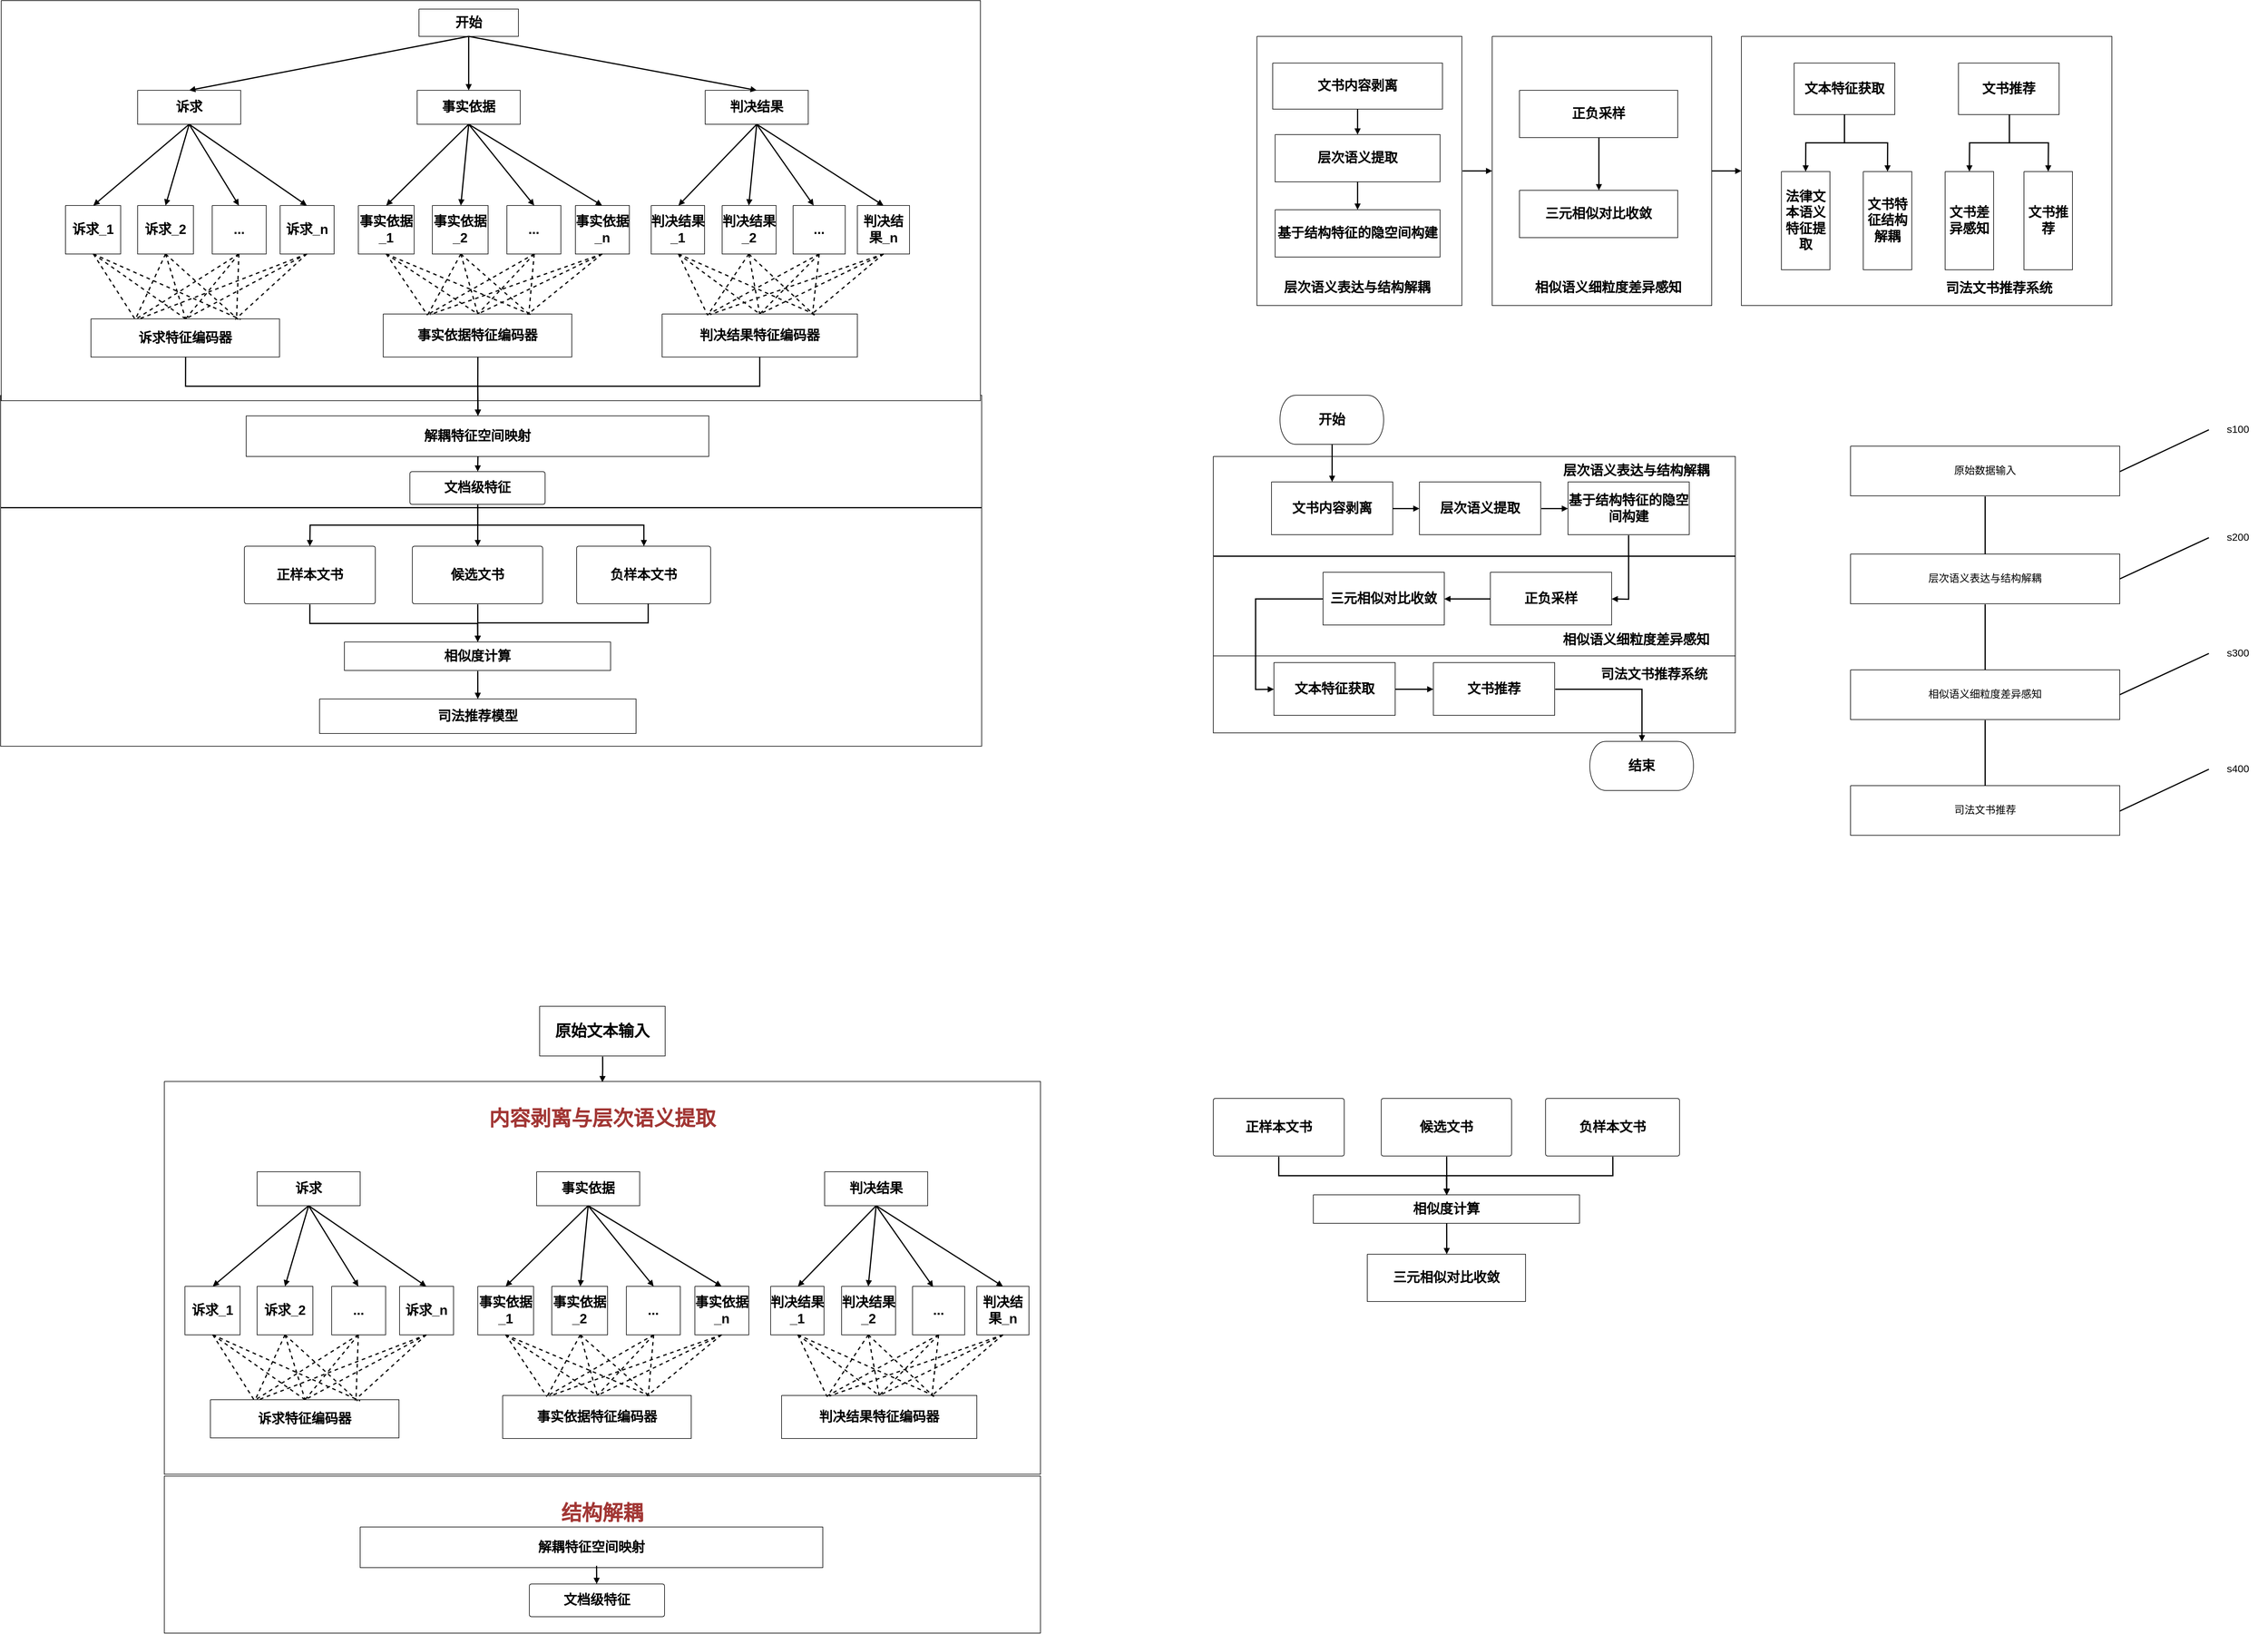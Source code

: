 <mxfile version="21.6.5" type="github">
  <diagram name="Page-1" id="AmBQHBeIAcBUttgNbb8x">
    <mxGraphModel dx="1972" dy="876" grid="1" gridSize="10" guides="1" tooltips="1" connect="1" arrows="1" fold="1" page="1" pageScale="1" pageWidth="827" pageHeight="1169" math="0" shadow="0">
      <root>
        <mxCell id="0" />
        <mxCell id="1" parent="0" />
        <UserObject label="&lt;div style=&quot;font-size: 1px&quot;&gt;&lt;p style=&quot;text-align:center;margin-left:0;margin-right:0;margin-top:0px;margin-bottom:0px;text-indent:0;vertical-align:top;direction:ltr;&quot;&gt;&lt;font style=&quot;font-size:34px;font-family:0;color:#a23735;direction:ltr;letter-spacing:0px;line-height:120%;opacity:1&quot;&gt;&lt;b&gt;&lt;br/&gt;&lt;/b&gt;&lt;/font&gt;&lt;font style=&quot;font-size:34px;font-family:0;color:#a23735;direction:ltr;letter-spacing:0px;line-height:120%;opacity:1&quot;&gt;&lt;b&gt;结构解耦&lt;br/&gt;&lt;/b&gt;&lt;/font&gt;&lt;font style=&quot;font-size:34px;font-family:0;color:#a23735;direction:ltr;letter-spacing:0px;line-height:120%;opacity:1&quot;&gt;&lt;b&gt;&lt;br/&gt;&lt;/b&gt;&lt;/font&gt;&lt;/p&gt;&lt;/div&gt;" tags="Background" id="KvoDEoQP3y2poy8e1AIV-1">
          <mxCell style="verticalAlign=top;align=center;overflow=width;vsdxID=1;fillColor=#ffffff;gradientColor=none;shape=stencil(nZBRDoQgDERP03+WHsHFe5iISyOCQdT19kIaIxq//Jtp3zTpAFaTaUYNUkwx+F6v1EYD+AUpyRkdKCYFqACrzgf9C352LfuxyWRWg1/yhT/nRE5IsZWuZtCSK8CPeI0e/hF+jV7AJM4PO7KWCyr390bSiNtEtQM=);strokeColor=#000000;spacingTop=-3;spacingBottom=-3;spacingLeft=-3;spacingRight=-3;points=[];labelBackgroundColor=none;rounded=0;html=1;whiteSpace=wrap;" vertex="1" parent="1">
            <mxGeometry x="407" y="2488" width="1445" height="259" as="geometry" />
          </mxCell>
        </UserObject>
        <UserObject label="&lt;div style=&quot;font-size: 1px&quot;&gt;&lt;p style=&quot;text-align:center;margin-left:0;margin-right:0;margin-top:0px;margin-bottom:0px;text-indent:0;vertical-align:top;direction:ltr;&quot;&gt;&lt;font style=&quot;font-size:34px;font-family:0;color:#a23735;direction:ltr;letter-spacing:0px;line-height:120%;opacity:1&quot;&gt;&lt;b&gt;&lt;br/&gt;&lt;/b&gt;&lt;/font&gt;&lt;font style=&quot;font-size:34px;font-family:0;color:#a23735;direction:ltr;letter-spacing:0px;line-height:120%;opacity:1&quot;&gt;&lt;b&gt;内容剥离与层次语义提取&lt;/b&gt;&lt;/font&gt;&lt;/p&gt;&lt;/div&gt;" tags="Background" id="KvoDEoQP3y2poy8e1AIV-2">
          <mxCell style="verticalAlign=top;align=center;overflow=width;vsdxID=2;fillColor=#ffffff;gradientColor=none;shape=stencil(nZBRDoQgDERP03+WHsHFe5iISyOCQdT19kIaIxq//Jtp3zTpAFaTaUYNUkwx+F6v1EYD+AUpyRkdKCYFqACrzgf9C352LfuxyWRWg1/yhT/nRE5IsZWuZtCSK8CPeI0e/hF+jV7AJM4PO7KWCyr390bSiNtEtQM=);strokeColor=#000000;spacingTop=-3;spacingBottom=-3;spacingLeft=-3;spacingRight=-3;points=[];labelBackgroundColor=none;rounded=0;html=1;whiteSpace=wrap;" vertex="1" parent="1">
            <mxGeometry x="407" y="1837" width="1445" height="648" as="geometry" />
          </mxCell>
        </UserObject>
        <UserObject label="" tags="Background" id="KvoDEoQP3y2poy8e1AIV-3">
          <mxCell style="vsdxID=3;fillColor=#FFFFFF;gradientColor=none;shape=stencil(nZBRDoQgDERP03+WHsHFe5iISyOCQdT19kIaIxq//Jtp3zTpAFaTaUYNUkwx+F6v1EYD+AUpyRkdKCYFqACrzgf9C352LfuxyWRWg1/yhT/nRE5IsZWuZtCSK8CPeI0e/hF+jV7AJM4PO7KWCyr390bSiNtEtQM=);strokeColor=#000000;spacingTop=-3;spacingBottom=-3;spacingLeft=-3;spacingRight=-3;points=[];labelBackgroundColor=none;rounded=0;html=1;whiteSpace=wrap;" vertex="1" parent="1">
            <mxGeometry x="2137" y="1135" width="861" height="127" as="geometry" />
          </mxCell>
        </UserObject>
        <UserObject label="" tags="Background" id="KvoDEoQP3y2poy8e1AIV-4">
          <mxCell style="vsdxID=4;fillColor=#FFFFFF;gradientColor=none;shape=stencil(nZBRDoQgDERP03+WHsHFe5iISyOCQdT19kIaIxq//Jtp3zTpAFaTaUYNUkwx+F6v1EYD+AUpyRkdKCYFqACrzgf9C352LfuxyWRWg1/yhT/nRE5IsZWuZtCSK8CPeI0e/hF+jV7AJM4PO7KWCyr390bSiNtEtQM=);strokeColor=#000000;spacingTop=-3;spacingBottom=-3;spacingLeft=-3;spacingRight=-3;points=[];labelBackgroundColor=none;rounded=0;html=1;whiteSpace=wrap;" vertex="1" parent="1">
            <mxGeometry x="2137" y="971" width="861" height="164" as="geometry" />
          </mxCell>
        </UserObject>
        <UserObject label="" tags="Background" id="KvoDEoQP3y2poy8e1AIV-5">
          <mxCell style="vsdxID=5;fillColor=#FFFFFF;gradientColor=none;shape=stencil(nZBRDoQgDERP03+WHsHFe5iISyOCQdT19kIaIxq//Jtp3zTpAFaTaUYNUkwx+F6v1EYD+AUpyRkdKCYFqACrzgf9C352LfuxyWRWg1/yhT/nRE5IsZWuZtCSK8CPeI0e/hF+jV7AJM4PO7KWCyr390bSiNtEtQM=);strokeColor=#000000;spacingTop=-3;spacingBottom=-3;spacingLeft=-3;spacingRight=-3;points=[];labelBackgroundColor=none;rounded=0;html=1;whiteSpace=wrap;" vertex="1" parent="1">
            <mxGeometry x="2137" y="806" width="861" height="164" as="geometry" />
          </mxCell>
        </UserObject>
        <UserObject label="" tags="Background" id="KvoDEoQP3y2poy8e1AIV-6">
          <mxCell style="vsdxID=6;fillColor=#FFFFFF;gradientColor=none;shape=stencil(nZBRDoQgDERP03+WHsHFe5iISyOCQdT19kIaIxq//Jtp3zTpAFaTaUYNUkwx+F6v1EYD+AUpyRkdKCYFqACrzgf9C352LfuxyWRWg1/yhT/nRE5IsZWuZtCSK8CPeI0e/hF+jV7AJM4PO7KWCyr390bSiNtEtQM=);strokeColor=#000000;spacingTop=-3;spacingBottom=-3;spacingLeft=-3;spacingRight=-3;points=[];labelBackgroundColor=none;rounded=0;html=1;whiteSpace=wrap;" vertex="1" parent="1">
            <mxGeometry x="3008" y="113" width="611" height="444" as="geometry" />
          </mxCell>
        </UserObject>
        <UserObject label="&lt;div style=&quot;font-size: 1px&quot;&gt;&lt;p style=&quot;text-align:right;margin-left:0;margin-right:0;margin-top:0px;margin-bottom:0px;text-indent:0;vertical-align:middle;direction:ltr;&quot;&gt;&lt;font style=&quot;font-size:22px;font-family:0;color:#000000;direction:ltr;letter-spacing:0px;line-height:120%;opacity:1&quot;&gt;&lt;b&gt;&lt;br/&gt;&lt;br/&gt;&lt;/b&gt;&lt;/font&gt;&lt;font style=&quot;font-size:22px;font-family:0;color:#000000;direction:ltr;letter-spacing:0px;line-height:120%;opacity:1&quot;&gt;&lt;b&gt;&lt;br/&gt;&lt;br/&gt;&lt;/b&gt;&lt;/font&gt;&lt;font style=&quot;font-size:22px;font-family:0;color:#000000;direction:ltr;letter-spacing:0px;line-height:120%;opacity:1&quot;&gt;&lt;b&gt;&lt;br/&gt;&lt;br/&gt;&lt;/b&gt;&lt;/font&gt;&lt;font style=&quot;font-size:22px;font-family:0;color:#000000;direction:ltr;letter-spacing:0px;line-height:120%;opacity:1&quot;&gt;&lt;b&gt;&lt;br/&gt;&lt;br/&gt;&lt;/b&gt;&lt;/font&gt;&lt;font style=&quot;font-size:22px;font-family:0;color:#000000;direction:ltr;letter-spacing:0px;line-height:120%;opacity:1&quot;&gt;&lt;b&gt;&lt;br/&gt;&lt;br/&gt;&lt;/b&gt;&lt;/font&gt;&lt;font style=&quot;font-size:22px;font-family:0;color:#000000;direction:ltr;letter-spacing:0px;line-height:120%;opacity:1&quot;&gt;&lt;b&gt;&lt;br/&gt;&lt;br/&gt;&lt;/b&gt;&lt;/font&gt;&lt;font style=&quot;font-size:22px;font-family:0;color:#000000;direction:ltr;letter-spacing:0px;line-height:120%;opacity:1&quot;&gt;&lt;b&gt;&lt;br/&gt;&lt;br/&gt;&lt;/b&gt;&lt;/font&gt;&lt;font style=&quot;font-size:22px;font-family:0;color:#000000;direction:ltr;letter-spacing:0px;line-height:120%;opacity:1&quot;&gt;&lt;b&gt;&lt;br/&gt;&lt;br/&gt;&lt;/b&gt;&lt;/font&gt;&lt;font style=&quot;font-size:22px;font-family:0;color:#000000;direction:ltr;letter-spacing:0px;line-height:120%;opacity:1&quot;&gt;&lt;b&gt;&lt;br/&gt;&lt;br/&gt;&lt;/b&gt;&lt;/font&gt;&lt;font style=&quot;font-size:22px;font-family:0;color:#000000;direction:ltr;letter-spacing:0px;line-height:120%;opacity:1&quot;&gt;&lt;b&gt;&lt;br/&gt;&lt;br/&gt;&lt;/b&gt;&lt;/font&gt;&lt;font style=&quot;font-size:22px;font-family:0;color:#000000;direction:ltr;letter-spacing:0px;line-height:120%;opacity:1&quot;&gt;&lt;b&gt;&lt;br/&gt;&lt;br/&gt;&lt;/b&gt;&lt;/font&gt;&lt;font style=&quot;font-size:22px;font-family:0;color:#000000;direction:ltr;letter-spacing:0px;line-height:120%;opacity:1&quot;&gt;&lt;b&gt;&lt;br/&gt;&lt;/b&gt;&lt;/font&gt;&lt;font style=&quot;font-size:22px;font-family:0;color:#000000;direction:ltr;letter-spacing:0px;line-height:120%;opacity:1&quot;&gt;&lt;b&gt;相似语义细微感知研究&lt;br/&gt;&lt;/b&gt;&lt;/font&gt;&lt;/p&gt;&lt;/div&gt;" tags="Background" id="KvoDEoQP3y2poy8e1AIV-7">
          <mxCell style="verticalAlign=middle;align=right;overflow=width;vsdxID=7;fillColor=#FFFFFF;gradientColor=none;shape=stencil(nZBRDoQgDERP03+WHsHFe5iISyOCQdT19kIaIxq//Jtp3zTpAFaTaUYNUkwx+F6v1EYD+AUpyRkdKCYFqACrzgf9C352LfuxyWRWg1/yhT/nRE5IsZWuZtCSK8CPeI0e/hF+jV7AJM4PO7KWCyr390bSiNtEtQM=);strokeColor=#000000;spacingTop=-3;spacingBottom=-3;spacingLeft=-3;spacingRight=-3;points=[];labelBackgroundColor=none;rounded=0;html=1;whiteSpace=wrap;" vertex="1" parent="1">
            <mxGeometry x="137" y="891" width="1618" height="393" as="geometry" />
          </mxCell>
        </UserObject>
        <UserObject label="&lt;div style=&quot;font-size: 1px&quot;&gt;&lt;p style=&quot;text-align:right;margin-left:0;margin-right:0;margin-top:0px;margin-bottom:0px;text-indent:0;vertical-align:middle;direction:ltr;&quot;&gt;&lt;font style=&quot;font-size:22px;font-family:0;color:#000000;direction:ltr;letter-spacing:0px;line-height:120%;opacity:1&quot;&gt;&lt;b&gt;&lt;br/&gt;&lt;br/&gt;&lt;/b&gt;&lt;/font&gt;&lt;font style=&quot;font-size:22px;font-family:0;color:#000000;direction:ltr;letter-spacing:0px;line-height:120%;opacity:1&quot;&gt;&lt;b&gt;&lt;br/&gt;&lt;br/&gt;&lt;/b&gt;&lt;/font&gt;&lt;font style=&quot;font-size:22px;font-family:0;color:#000000;direction:ltr;letter-spacing:0px;line-height:120%;opacity:1&quot;&gt;&lt;b&gt;&lt;br/&gt;&lt;br/&gt;&lt;/b&gt;&lt;/font&gt;&lt;font style=&quot;font-size:22px;font-family:0;color:#000000;direction:ltr;letter-spacing:0px;line-height:120%;opacity:1&quot;&gt;&lt;b&gt;&lt;br/&gt;&lt;br/&gt;&lt;/b&gt;&lt;/font&gt;&lt;font style=&quot;font-size:22px;font-family:0;color:#000000;direction:ltr;letter-spacing:0px;line-height:120%;opacity:1&quot;&gt;&lt;b&gt;&lt;br/&gt;&lt;/b&gt;&lt;/font&gt;&lt;font style=&quot;font-size:22px;font-family:0;color:#000000;direction:ltr;letter-spacing:0px;line-height:120%;opacity:1&quot;&gt;&lt;b&gt;结构特征解耦研究&lt;br/&gt;&lt;/b&gt;&lt;/font&gt;&lt;/p&gt;&lt;/div&gt;" tags="Background" id="KvoDEoQP3y2poy8e1AIV-8">
          <mxCell style="verticalAlign=middle;align=right;overflow=width;vsdxID=8;fillColor=#FFFFFF;gradientColor=none;shape=stencil(nZBRDoQgDERP03+WHsHFe5iISyOCQdT19kIaIxq//Jtp3zTpAFaTaUYNUkwx+F6v1EYD+AUpyRkdKCYFqACrzgf9C352LfuxyWRWg1/yhT/nRE5IsZWuZtCSK8CPeI0e/hF+jV7AJM4PO7KWCyr390bSiNtEtQM=);strokeColor=#000000;spacingTop=-3;spacingBottom=-3;spacingLeft=-3;spacingRight=-3;points=[];labelBackgroundColor=none;rounded=0;html=1;whiteSpace=wrap;" vertex="1" parent="1">
            <mxGeometry x="137" y="705" width="1618" height="185" as="geometry" />
          </mxCell>
        </UserObject>
        <UserObject label="&lt;div style=&quot;font-size: 1px&quot;&gt;&lt;p style=&quot;text-align:right;margin-left:0;margin-right:0;margin-top:0px;margin-bottom:0px;text-indent:0;vertical-align:middle;direction:ltr;&quot;&gt;&lt;font style=&quot;font-size:22px;font-family:0;color:#000000;direction:ltr;letter-spacing:0px;line-height:120%;opacity:1&quot;&gt;&lt;b&gt;&lt;br/&gt;&lt;br/&gt;&lt;/b&gt;&lt;/font&gt;&lt;font style=&quot;font-size:22px;font-family:0;color:#000000;direction:ltr;letter-spacing:0px;line-height:120%;opacity:1&quot;&gt;&lt;b&gt;&lt;br/&gt;&lt;br/&gt;&lt;/b&gt;&lt;/font&gt;&lt;font style=&quot;font-size:22px;font-family:0;color:#000000;direction:ltr;letter-spacing:0px;line-height:120%;opacity:1&quot;&gt;&lt;b&gt;&lt;br/&gt;&lt;br/&gt;&lt;/b&gt;&lt;/font&gt;&lt;font style=&quot;font-size:22px;font-family:0;color:#000000;direction:ltr;letter-spacing:0px;line-height:120%;opacity:1&quot;&gt;&lt;b&gt;&lt;br/&gt;&lt;br/&gt;&lt;/b&gt;&lt;/font&gt;&lt;font style=&quot;font-size:22px;font-family:0;color:#000000;direction:ltr;letter-spacing:0px;line-height:120%;opacity:1&quot;&gt;&lt;b&gt;&lt;br/&gt;&lt;br/&gt;&lt;/b&gt;&lt;/font&gt;&lt;font style=&quot;font-size:22px;font-family:0;color:#000000;direction:ltr;letter-spacing:0px;line-height:120%;opacity:1&quot;&gt;&lt;b&gt;&lt;br/&gt;&lt;br/&gt;&lt;/b&gt;&lt;/font&gt;&lt;font style=&quot;font-size:22px;font-family:0;color:#000000;direction:ltr;letter-spacing:0px;line-height:120%;opacity:1&quot;&gt;&lt;b&gt;&lt;br/&gt;&lt;br/&gt;&lt;/b&gt;&lt;/font&gt;&lt;font style=&quot;font-size:22px;font-family:0;color:#000000;direction:ltr;letter-spacing:0px;line-height:120%;opacity:1&quot;&gt;&lt;b&gt;&lt;br/&gt;&lt;br/&gt;&lt;/b&gt;&lt;/font&gt;&lt;font style=&quot;font-size:22px;font-family:0;color:#000000;direction:ltr;letter-spacing:0px;line-height:120%;opacity:1&quot;&gt;&lt;b&gt;&lt;br/&gt;&lt;br/&gt;&lt;/b&gt;&lt;/font&gt;&lt;font style=&quot;font-size:22px;font-family:0;color:#000000;direction:ltr;letter-spacing:0px;line-height:120%;opacity:1&quot;&gt;&lt;b&gt;&lt;br/&gt;&lt;br/&gt;&lt;/b&gt;&lt;/font&gt;&lt;font style=&quot;font-size:22px;font-family:0;color:#000000;direction:ltr;letter-spacing:0px;line-height:120%;opacity:1&quot;&gt;&lt;b&gt;&lt;br/&gt;&lt;br/&gt;&lt;/b&gt;&lt;/font&gt;&lt;font style=&quot;font-size:22px;font-family:0;color:#000000;direction:ltr;letter-spacing:0px;line-height:120%;opacity:1&quot;&gt;&lt;b&gt;&lt;br/&gt;&lt;br/&gt;&lt;/b&gt;&lt;/font&gt;&lt;font style=&quot;font-size:22px;font-family:0;color:#000000;direction:ltr;letter-spacing:0px;line-height:120%;opacity:1&quot;&gt;&lt;b&gt;&lt;br/&gt;&lt;br/&gt;&lt;/b&gt;&lt;/font&gt;&lt;font style=&quot;font-size:22px;font-family:0;color:#000000;direction:ltr;letter-spacing:0px;line-height:120%;opacity:1&quot;&gt;&lt;b&gt;&lt;br/&gt;&lt;br/&gt;&lt;/b&gt;&lt;/font&gt;&lt;font style=&quot;font-size:22px;font-family:0;color:#000000;direction:ltr;letter-spacing:0px;line-height:120%;opacity:1&quot;&gt;&lt;b&gt;&lt;br/&gt;&lt;br/&gt;&lt;/b&gt;&lt;/font&gt;&lt;font style=&quot;font-size:22px;font-family:0;color:#000000;direction:ltr;letter-spacing:0px;line-height:120%;opacity:1&quot;&gt;&lt;b&gt;&lt;br/&gt;&lt;br/&gt;&lt;/b&gt;&lt;/font&gt;&lt;font style=&quot;font-size:22px;font-family:0;color:#000000;direction:ltr;letter-spacing:0px;line-height:120%;opacity:1&quot;&gt;&lt;b&gt;&lt;br/&gt;&lt;br/&gt;&lt;/b&gt;&lt;/font&gt;&lt;font style=&quot;font-size:22px;font-family:0;color:#000000;direction:ltr;letter-spacing:0px;line-height:120%;opacity:1&quot;&gt;&lt;b&gt;&lt;br/&gt;&lt;br/&gt;&lt;/b&gt;&lt;/font&gt;&lt;font style=&quot;font-size:22px;font-family:0;color:#000000;direction:ltr;letter-spacing:0px;line-height:120%;opacity:1&quot;&gt;&lt;b&gt;&lt;br/&gt;&lt;br/&gt;&lt;/b&gt;&lt;/font&gt;&lt;font style=&quot;font-size:22px;font-family:0;color:#000000;direction:ltr;letter-spacing:0px;line-height:120%;opacity:1&quot;&gt;&lt;b&gt;&lt;br/&gt;&lt;br/&gt;&lt;/b&gt;&lt;/font&gt;&lt;font style=&quot;font-size:22px;font-family:0;color:#000000;direction:ltr;letter-spacing:0px;line-height:120%;opacity:1&quot;&gt;&lt;b&gt;&lt;br/&gt;&lt;br/&gt;&lt;/b&gt;&lt;/font&gt;&lt;font style=&quot;font-size:22px;font-family:0;color:#000000;direction:ltr;letter-spacing:0px;line-height:120%;opacity:1&quot;&gt;&lt;b&gt;&lt;br/&gt;&lt;/b&gt;&lt;/font&gt;&lt;font style=&quot;font-size:22px;font-family:0;color:#000000;direction:ltr;letter-spacing:0px;line-height:120%;opacity:1&quot;&gt;&lt;b&gt;层次化语义提取研究&lt;/b&gt;&lt;/font&gt;&lt;/p&gt;&lt;/div&gt;" tags="Background" id="KvoDEoQP3y2poy8e1AIV-9">
          <mxCell style="verticalAlign=middle;align=right;overflow=width;vsdxID=9;fillColor=#FFFFFF;gradientColor=none;shape=stencil(nZBRDoQgDERP03+WHsHFe5iISyOCQdT19kIaIxq//Jtp3zTpAFaTaUYNUkwx+F6v1EYD+AUpyRkdKCYFqACrzgf9C352LfuxyWRWg1/yhT/nRE5IsZWuZtCSK8CPeI0e/hF+jV7AJM4PO7KWCyr390bSiNtEtQM=);strokeColor=#000000;spacingTop=-3;spacingBottom=-3;spacingLeft=-3;spacingRight=-3;points=[];labelBackgroundColor=none;rounded=0;html=1;whiteSpace=wrap;" vertex="1" parent="1">
            <mxGeometry x="138" y="54" width="1615" height="660" as="geometry" />
          </mxCell>
        </UserObject>
        <UserObject label="&lt;div style=&quot;font-size: 1px&quot;&gt;&lt;p style=&quot;text-align:center;margin-left:0;margin-right:0;margin-top:0px;margin-bottom:0px;text-indent:0;vertical-align:middle;direction:ltr;&quot;&gt;&lt;font style=&quot;font-size:22px;font-family:0;color:#000000;direction:ltr;letter-spacing:0px;line-height:120%;opacity:1&quot;&gt;&lt;b&gt;开始&lt;/b&gt;&lt;/font&gt;&lt;/p&gt;&lt;/div&gt;" tags="Background" id="KvoDEoQP3y2poy8e1AIV-10">
          <mxCell style="verticalAlign=middle;align=center;overflow=width;vsdxID=10;fillColor=#FFFFFF;gradientColor=none;shape=stencil(nZBRDoQgDERP03+WHsHFe5iISyOCQdT19kIaIxq//Jtp3zTpAFaTaUYNUkwx+F6v1EYD+AUpyRkdKCYFqACrzgf9C352LfuxyWRWg1/yhT/nRE5IsZWuZtCSK8CPeI0e/hF+jV7AJM4PO7KWCyr390bSiNtEtQM=);strokeColor=#000000;spacingTop=-3;spacingBottom=-3;spacingLeft=-3;spacingRight=-3;points=[];labelBackgroundColor=none;rounded=0;html=1;whiteSpace=wrap;" vertex="1" parent="1">
            <mxGeometry x="827" y="68" width="164" height="45" as="geometry" />
          </mxCell>
        </UserObject>
        <UserObject label="&lt;div style=&quot;font-size: 1px&quot;&gt;&lt;p style=&quot;text-align:center;margin-left:0;margin-right:0;margin-top:0px;margin-bottom:0px;text-indent:0;vertical-align:middle;direction:ltr;&quot;&gt;&lt;font style=&quot;font-size:22px;font-family:0;color:#000000;direction:ltr;letter-spacing:0px;line-height:120%;opacity:1&quot;&gt;&lt;b&gt;诉求&lt;/b&gt;&lt;/font&gt;&lt;/p&gt;&lt;/div&gt;" tags="Background" id="KvoDEoQP3y2poy8e1AIV-11">
          <mxCell style="verticalAlign=middle;align=center;overflow=width;vsdxID=11;fillColor=#FFFFFF;gradientColor=none;shape=stencil(nZBRDoQgDERP03+WHsHFe5iISyOCQdT19kIaIxq//Jtp3zTpAFaTaUYNUkwx+F6v1EYD+AUpyRkdKCYFqACrzgf9C352LfuxyWRWg1/yhT/nRE5IsZWuZtCSK8CPeI0e/hF+jV7AJM4PO7KWCyr390bSiNtEtQM=);strokeColor=#000000;spacingTop=-3;spacingBottom=-3;spacingLeft=-3;spacingRight=-3;points=[];labelBackgroundColor=none;rounded=0;html=1;whiteSpace=wrap;" vertex="1" parent="1">
            <mxGeometry x="363" y="202" width="170" height="56" as="geometry" />
          </mxCell>
        </UserObject>
        <UserObject label="&lt;div style=&quot;font-size: 1px&quot;&gt;&lt;p style=&quot;text-align:center;margin-left:0;margin-right:0;margin-top:0px;margin-bottom:0px;text-indent:0;vertical-align:middle;direction:ltr;&quot;&gt;&lt;font style=&quot;font-size:22px;font-family:0;color:#000000;direction:ltr;letter-spacing:0px;line-height:120%;opacity:1&quot;&gt;&lt;b&gt;事实依据&lt;/b&gt;&lt;/font&gt;&lt;/p&gt;&lt;/div&gt;" tags="Background" id="KvoDEoQP3y2poy8e1AIV-12">
          <mxCell style="verticalAlign=middle;align=center;overflow=width;vsdxID=12;fillColor=#FFFFFF;gradientColor=none;shape=stencil(nZBRDoQgDERP03+WHsHFe5iISyOCQdT19kIaIxq//Jtp3zTpAFaTaUYNUkwx+F6v1EYD+AUpyRkdKCYFqACrzgf9C352LfuxyWRWg1/yhT/nRE5IsZWuZtCSK8CPeI0e/hF+jV7AJM4PO7KWCyr390bSiNtEtQM=);strokeColor=#000000;spacingTop=-3;spacingBottom=-3;spacingLeft=-3;spacingRight=-3;points=[];labelBackgroundColor=none;rounded=0;html=1;whiteSpace=wrap;" vertex="1" parent="1">
            <mxGeometry x="824" y="202" width="170" height="56" as="geometry" />
          </mxCell>
        </UserObject>
        <UserObject label="&lt;div style=&quot;font-size: 1px&quot;&gt;&lt;p style=&quot;text-align:center;margin-left:0;margin-right:0;margin-top:0px;margin-bottom:0px;text-indent:0;vertical-align:middle;direction:ltr;&quot;&gt;&lt;font style=&quot;font-size:22px;font-family:0;color:#000000;direction:ltr;letter-spacing:0px;line-height:120%;opacity:1&quot;&gt;&lt;b&gt;判决结果&lt;/b&gt;&lt;/font&gt;&lt;/p&gt;&lt;/div&gt;" tags="Background" id="KvoDEoQP3y2poy8e1AIV-13">
          <mxCell style="verticalAlign=middle;align=center;overflow=width;vsdxID=13;fillColor=#FFFFFF;gradientColor=none;shape=stencil(nZBRDoQgDERP03+WHsHFe5iISyOCQdT19kIaIxq//Jtp3zTpAFaTaUYNUkwx+F6v1EYD+AUpyRkdKCYFqACrzgf9C352LfuxyWRWg1/yhT/nRE5IsZWuZtCSK8CPeI0e/hF+jV7AJM4PO7KWCyr390bSiNtEtQM=);strokeColor=#000000;spacingTop=-3;spacingBottom=-3;spacingLeft=-3;spacingRight=-3;points=[];labelBackgroundColor=none;rounded=0;html=1;whiteSpace=wrap;" vertex="1" parent="1">
            <mxGeometry x="1299" y="202" width="170" height="56" as="geometry" />
          </mxCell>
        </UserObject>
        <UserObject label="&lt;div style=&quot;font-size: 1px&quot;&gt;&lt;p style=&quot;text-align:center;margin-left:0;margin-right:0;margin-top:0px;margin-bottom:0px;text-indent:0;vertical-align:middle;direction:ltr;&quot;&gt;&lt;font style=&quot;font-size:22px;font-family:0;color:#000000;direction:ltr;letter-spacing:0px;line-height:120%;opacity:1&quot;&gt;&lt;b&gt;诉求_1&lt;/b&gt;&lt;/font&gt;&lt;/p&gt;&lt;/div&gt;" tags="Background" id="KvoDEoQP3y2poy8e1AIV-14">
          <mxCell style="verticalAlign=middle;align=center;overflow=width;vsdxID=14;fillColor=#FFFFFF;gradientColor=none;shape=stencil(nZBRDoQgDERP03+WHsHFe5iISyOCQdT19kIaIxq//Jtp3zTpAFaTaUYNUkwx+F6v1EYD+AUpyRkdKCYFqACrzgf9C352LfuxyWRWg1/yhT/nRE5IsZWuZtCSK8CPeI0e/hF+jV7AJM4PO7KWCyr390bSiNtEtQM=);strokeColor=#000000;spacingTop=-3;spacingBottom=-3;spacingLeft=-3;spacingRight=-3;points=[];labelBackgroundColor=none;rounded=0;html=1;whiteSpace=wrap;" vertex="1" parent="1">
            <mxGeometry x="244" y="392" width="91" height="80" as="geometry" />
          </mxCell>
        </UserObject>
        <UserObject label="&lt;div style=&quot;font-size: 1px&quot;&gt;&lt;p style=&quot;text-align:center;margin-left:0;margin-right:0;margin-top:0px;margin-bottom:0px;text-indent:0;vertical-align:middle;direction:ltr;&quot;&gt;&lt;font style=&quot;font-size:22px;font-family:0;color:#000000;direction:ltr;letter-spacing:0px;line-height:120%;opacity:1&quot;&gt;&lt;b&gt;诉求_2&lt;/b&gt;&lt;/font&gt;&lt;/p&gt;&lt;/div&gt;" tags="Background" id="KvoDEoQP3y2poy8e1AIV-15">
          <mxCell style="verticalAlign=middle;align=center;overflow=width;vsdxID=15;fillColor=#FFFFFF;gradientColor=none;shape=stencil(nZBRDoQgDERP03+WHsHFe5iISyOCQdT19kIaIxq//Jtp3zTpAFaTaUYNUkwx+F6v1EYD+AUpyRkdKCYFqACrzgf9C352LfuxyWRWg1/yhT/nRE5IsZWuZtCSK8CPeI0e/hF+jV7AJM4PO7KWCyr390bSiNtEtQM=);strokeColor=#000000;spacingTop=-3;spacingBottom=-3;spacingLeft=-3;spacingRight=-3;points=[];labelBackgroundColor=none;rounded=0;html=1;whiteSpace=wrap;" vertex="1" parent="1">
            <mxGeometry x="363" y="392" width="92" height="80" as="geometry" />
          </mxCell>
        </UserObject>
        <UserObject label="&lt;div style=&quot;font-size: 1px&quot;&gt;&lt;p style=&quot;text-align:center;margin-left:0;margin-right:0;margin-top:0px;margin-bottom:0px;text-indent:0;vertical-align:middle;direction:ltr;&quot;&gt;&lt;font style=&quot;font-size:22px;font-family:0;color:#000000;direction:ltr;letter-spacing:0px;line-height:120%;opacity:1&quot;&gt;&lt;b&gt;...&lt;/b&gt;&lt;/font&gt;&lt;/p&gt;&lt;/div&gt;" tags="Background" id="KvoDEoQP3y2poy8e1AIV-16">
          <mxCell style="verticalAlign=middle;align=center;overflow=width;vsdxID=16;fillColor=#FFFFFF;gradientColor=none;shape=stencil(nZBRDoQgDERP03+WHsHFe5iISyOCQdT19kIaIxq//Jtp3zTpAFaTaUYNUkwx+F6v1EYD+AUpyRkdKCYFqACrzgf9C352LfuxyWRWg1/yhT/nRE5IsZWuZtCSK8CPeI0e/hF+jV7AJM4PO7KWCyr390bSiNtEtQM=);strokeColor=#000000;spacingTop=-3;spacingBottom=-3;spacingLeft=-3;spacingRight=-3;points=[];labelBackgroundColor=none;rounded=0;html=1;whiteSpace=wrap;" vertex="1" parent="1">
            <mxGeometry x="486" y="392" width="89" height="80" as="geometry" />
          </mxCell>
        </UserObject>
        <UserObject label="&lt;div style=&quot;font-size: 1px&quot;&gt;&lt;p style=&quot;text-align:center;margin-left:0;margin-right:0;margin-top:0px;margin-bottom:0px;text-indent:0;vertical-align:middle;direction:ltr;&quot;&gt;&lt;font style=&quot;font-size:22px;font-family:0;color:#000000;direction:ltr;letter-spacing:0px;line-height:120%;opacity:1&quot;&gt;&lt;b&gt;诉求_n&lt;/b&gt;&lt;/font&gt;&lt;/p&gt;&lt;/div&gt;" tags="Background" id="KvoDEoQP3y2poy8e1AIV-17">
          <mxCell style="verticalAlign=middle;align=center;overflow=width;vsdxID=17;fillColor=#FFFFFF;gradientColor=none;shape=stencil(nZBRDoQgDERP03+WHsHFe5iISyOCQdT19kIaIxq//Jtp3zTpAFaTaUYNUkwx+F6v1EYD+AUpyRkdKCYFqACrzgf9C352LfuxyWRWg1/yhT/nRE5IsZWuZtCSK8CPeI0e/hF+jV7AJM4PO7KWCyr390bSiNtEtQM=);strokeColor=#000000;spacingTop=-3;spacingBottom=-3;spacingLeft=-3;spacingRight=-3;points=[];labelBackgroundColor=none;rounded=0;html=1;whiteSpace=wrap;" vertex="1" parent="1">
            <mxGeometry x="598" y="392" width="89" height="80" as="geometry" />
          </mxCell>
        </UserObject>
        <UserObject label="&lt;div style=&quot;font-size: 1px&quot;&gt;&lt;p style=&quot;text-align:center;margin-left:0;margin-right:0;margin-top:0px;margin-bottom:0px;text-indent:0;vertical-align:middle;direction:ltr;&quot;&gt;&lt;font style=&quot;font-size:22px;font-family:0;color:#000000;direction:ltr;letter-spacing:0px;line-height:120%;opacity:1&quot;&gt;&lt;b&gt;诉求特征编码器&lt;/b&gt;&lt;/font&gt;&lt;/p&gt;&lt;/div&gt;" tags="Background" id="KvoDEoQP3y2poy8e1AIV-18">
          <mxCell style="verticalAlign=middle;align=center;overflow=width;vsdxID=18;fillColor=#FFFFFF;gradientColor=none;shape=stencil(nZBRDoQgDERP03+WHsHFe5iISyOCQdT19kIaIxq//Jtp3zTpAFaTaUYNUkwx+F6v1EYD+AUpyRkdKCYFqACrzgf9C352LfuxyWRWg1/yhT/nRE5IsZWuZtCSK8CPeI0e/hF+jV7AJM4PO7KWCyr390bSiNtEtQM=);strokeColor=#000000;spacingTop=-3;spacingBottom=-3;spacingLeft=-3;spacingRight=-3;points=[];labelBackgroundColor=none;rounded=0;html=1;whiteSpace=wrap;" vertex="1" parent="1">
            <mxGeometry x="286" y="579" width="311" height="63" as="geometry" />
          </mxCell>
        </UserObject>
        <UserObject label="&lt;div style=&quot;font-size: 1px&quot;&gt;&lt;p style=&quot;text-align:center;margin-left:0;margin-right:0;margin-top:0px;margin-bottom:0px;text-indent:0;vertical-align:middle;direction:ltr;&quot;&gt;&lt;font style=&quot;font-size:22px;font-family:0;color:#000000;direction:ltr;letter-spacing:0px;line-height:120%;opacity:1&quot;&gt;&lt;b&gt;文档级特征&lt;/b&gt;&lt;/font&gt;&lt;/p&gt;&lt;/div&gt;" tags="Background" id="KvoDEoQP3y2poy8e1AIV-19">
          <mxCell style="verticalAlign=middle;align=center;overflow=width;vsdxID=19;fillColor=#FFFFFF;gradientColor=none;shape=stencil(hVLbEoIgEP0aXhlYpsxns/9wRkwmE0Mt+/ukNQV16G0vZznnLEtE0pZZIwmwtjP6Jl8q70oizgRA1aU0qhsjIlIikkIbeTW6r3PMm8wibXTXT/vCgHPMTgB7YxZRcfgWLoh99FlusdwH++kAmHIaxRMAXMD0VqVqhzc+UeAeNwsQc/aHeu7DvhGffIFPYoAeQ7439HPhJ8C1s9K0r2DZ1S46vPgN/cr9xo9PHv7zMViOpVBVhbfm9tfHNZbwMEX6AQ==);strokeColor=#000000;spacingTop=-3;spacingBottom=-3;spacingLeft=-3;spacingRight=-3;points=[];labelBackgroundColor=none;rounded=0;html=1;whiteSpace=wrap;" vertex="1" parent="1">
            <mxGeometry x="812" y="831" width="223" height="54" as="geometry" />
          </mxCell>
        </UserObject>
        <UserObject label="&lt;div style=&quot;font-size: 1px&quot;&gt;&lt;p style=&quot;text-align:center;margin-left:0;margin-right:0;margin-top:0px;margin-bottom:0px;text-indent:0;vertical-align:middle;direction:ltr;&quot;&gt;&lt;font style=&quot;font-size:22px;font-family:0;color:#000000;direction:ltr;letter-spacing:0px;line-height:120%;opacity:1&quot;&gt;&lt;b&gt;事实依据_1&lt;/b&gt;&lt;/font&gt;&lt;/p&gt;&lt;/div&gt;" tags="Background" id="KvoDEoQP3y2poy8e1AIV-20">
          <mxCell style="verticalAlign=middle;align=center;overflow=width;vsdxID=20;fillColor=#FFFFFF;gradientColor=none;shape=stencil(nZBRDoQgDERP03+WHsHFe5iISyOCQdT19kIaIxq//Jtp3zTpAFaTaUYNUkwx+F6v1EYD+AUpyRkdKCYFqACrzgf9C352LfuxyWRWg1/yhT/nRE5IsZWuZtCSK8CPeI0e/hF+jV7AJM4PO7KWCyr390bSiNtEtQM=);strokeColor=#000000;spacingTop=-3;spacingBottom=-3;spacingLeft=-3;spacingRight=-3;points=[];labelBackgroundColor=none;rounded=0;html=1;whiteSpace=wrap;" vertex="1" parent="1">
            <mxGeometry x="727" y="392" width="92" height="80" as="geometry" />
          </mxCell>
        </UserObject>
        <UserObject label="&lt;div style=&quot;font-size: 1px&quot;&gt;&lt;p style=&quot;text-align:center;margin-left:0;margin-right:0;margin-top:0px;margin-bottom:0px;text-indent:0;vertical-align:middle;direction:ltr;&quot;&gt;&lt;font style=&quot;font-size:22px;font-family:0;color:#000000;direction:ltr;letter-spacing:0px;line-height:120%;opacity:1&quot;&gt;&lt;b&gt;事实依据_2&lt;/b&gt;&lt;/font&gt;&lt;/p&gt;&lt;/div&gt;" tags="Background" id="KvoDEoQP3y2poy8e1AIV-21">
          <mxCell style="verticalAlign=middle;align=center;overflow=width;vsdxID=21;fillColor=#FFFFFF;gradientColor=none;shape=stencil(nZBRDoQgDERP03+WHsHFe5iISyOCQdT19kIaIxq//Jtp3zTpAFaTaUYNUkwx+F6v1EYD+AUpyRkdKCYFqACrzgf9C352LfuxyWRWg1/yhT/nRE5IsZWuZtCSK8CPeI0e/hF+jV7AJM4PO7KWCyr390bSiNtEtQM=);strokeColor=#000000;spacingTop=-3;spacingBottom=-3;spacingLeft=-3;spacingRight=-3;points=[];labelBackgroundColor=none;rounded=0;html=1;whiteSpace=wrap;" vertex="1" parent="1">
            <mxGeometry x="849" y="392" width="92" height="80" as="geometry" />
          </mxCell>
        </UserObject>
        <UserObject label="&lt;div style=&quot;font-size: 1px&quot;&gt;&lt;p style=&quot;text-align:center;margin-left:0;margin-right:0;margin-top:0px;margin-bottom:0px;text-indent:0;vertical-align:middle;direction:ltr;&quot;&gt;&lt;font style=&quot;font-size:22px;font-family:0;color:#000000;direction:ltr;letter-spacing:0px;line-height:120%;opacity:1&quot;&gt;&lt;b&gt;...&lt;/b&gt;&lt;/font&gt;&lt;/p&gt;&lt;/div&gt;" tags="Background" id="KvoDEoQP3y2poy8e1AIV-22">
          <mxCell style="verticalAlign=middle;align=center;overflow=width;vsdxID=22;fillColor=#FFFFFF;gradientColor=none;shape=stencil(nZBRDoQgDERP03+WHsHFe5iISyOCQdT19kIaIxq//Jtp3zTpAFaTaUYNUkwx+F6v1EYD+AUpyRkdKCYFqACrzgf9C352LfuxyWRWg1/yhT/nRE5IsZWuZtCSK8CPeI0e/hF+jV7AJM4PO7KWCyr390bSiNtEtQM=);strokeColor=#000000;spacingTop=-3;spacingBottom=-3;spacingLeft=-3;spacingRight=-3;points=[];labelBackgroundColor=none;rounded=0;html=1;whiteSpace=wrap;" vertex="1" parent="1">
            <mxGeometry x="972" y="392" width="89" height="80" as="geometry" />
          </mxCell>
        </UserObject>
        <UserObject label="&lt;div style=&quot;font-size: 1px&quot;&gt;&lt;p style=&quot;text-align:center;margin-left:0;margin-right:0;margin-top:0px;margin-bottom:0px;text-indent:0;vertical-align:middle;direction:ltr;&quot;&gt;&lt;font style=&quot;font-size:22px;font-family:0;color:#000000;direction:ltr;letter-spacing:0px;line-height:120%;opacity:1&quot;&gt;&lt;b&gt;事实依据_n&lt;/b&gt;&lt;/font&gt;&lt;/p&gt;&lt;/div&gt;" tags="Background" id="KvoDEoQP3y2poy8e1AIV-23">
          <mxCell style="verticalAlign=middle;align=center;overflow=width;vsdxID=23;fillColor=#FFFFFF;gradientColor=none;shape=stencil(nZBRDoQgDERP03+WHsHFe5iISyOCQdT19kIaIxq//Jtp3zTpAFaTaUYNUkwx+F6v1EYD+AUpyRkdKCYFqACrzgf9C352LfuxyWRWg1/yhT/nRE5IsZWuZtCSK8CPeI0e/hF+jV7AJM4PO7KWCyr390bSiNtEtQM=);strokeColor=#000000;spacingTop=-3;spacingBottom=-3;spacingLeft=-3;spacingRight=-3;points=[];labelBackgroundColor=none;rounded=0;html=1;whiteSpace=wrap;" vertex="1" parent="1">
            <mxGeometry x="1085" y="392" width="89" height="80" as="geometry" />
          </mxCell>
        </UserObject>
        <UserObject label="&lt;div style=&quot;font-size: 1px&quot;&gt;&lt;p style=&quot;text-align:center;margin-left:0;margin-right:0;margin-top:0px;margin-bottom:0px;text-indent:0;vertical-align:middle;direction:ltr;&quot;&gt;&lt;font style=&quot;font-size:22px;font-family:0;color:#000000;direction:ltr;letter-spacing:0px;line-height:120%;opacity:1&quot;&gt;&lt;b&gt;事实依据特征编码器&lt;/b&gt;&lt;/font&gt;&lt;/p&gt;&lt;/div&gt;" tags="Background" id="KvoDEoQP3y2poy8e1AIV-24">
          <mxCell style="verticalAlign=middle;align=center;overflow=width;vsdxID=24;fillColor=#FFFFFF;gradientColor=none;shape=stencil(nZBRDoQgDERP03+WHsHFe5iISyOCQdT19kIaIxq//Jtp3zTpAFaTaUYNUkwx+F6v1EYD+AUpyRkdKCYFqACrzgf9C352LfuxyWRWg1/yhT/nRE5IsZWuZtCSK8CPeI0e/hF+jV7AJM4PO7KWCyr390bSiNtEtQM=);strokeColor=#000000;spacingTop=-3;spacingBottom=-3;spacingLeft=-3;spacingRight=-3;points=[];labelBackgroundColor=none;rounded=0;html=1;whiteSpace=wrap;" vertex="1" parent="1">
            <mxGeometry x="768" y="571" width="311" height="71" as="geometry" />
          </mxCell>
        </UserObject>
        <UserObject label="&lt;div style=&quot;font-size: 1px&quot;&gt;&lt;p style=&quot;text-align:center;margin-left:0;margin-right:0;margin-top:0px;margin-bottom:0px;text-indent:0;vertical-align:middle;direction:ltr;&quot;&gt;&lt;font style=&quot;font-size:22px;font-family:0;color:#000000;direction:ltr;letter-spacing:0px;line-height:120%;opacity:1&quot;&gt;&lt;b&gt;判决结果_1&lt;/b&gt;&lt;/font&gt;&lt;/p&gt;&lt;/div&gt;" tags="Background" id="KvoDEoQP3y2poy8e1AIV-25">
          <mxCell style="verticalAlign=middle;align=center;overflow=width;vsdxID=25;fillColor=#FFFFFF;gradientColor=none;shape=stencil(nZBRDoQgDERP03+WHsHFe5iISyOCQdT19kIaIxq//Jtp3zTpAFaTaUYNUkwx+F6v1EYD+AUpyRkdKCYFqACrzgf9C352LfuxyWRWg1/yhT/nRE5IsZWuZtCSK8CPeI0e/hF+jV7AJM4PO7KWCyr390bSiNtEtQM=);strokeColor=#000000;spacingTop=-3;spacingBottom=-3;spacingLeft=-3;spacingRight=-3;points=[];labelBackgroundColor=none;rounded=0;html=1;whiteSpace=wrap;" vertex="1" parent="1">
            <mxGeometry x="1210" y="392" width="88" height="80" as="geometry" />
          </mxCell>
        </UserObject>
        <UserObject label="&lt;div style=&quot;font-size: 1px&quot;&gt;&lt;p style=&quot;text-align:center;margin-left:0;margin-right:0;margin-top:0px;margin-bottom:0px;text-indent:0;vertical-align:middle;direction:ltr;&quot;&gt;&lt;font style=&quot;font-size:22px;font-family:0;color:#000000;direction:ltr;letter-spacing:0px;line-height:120%;opacity:1&quot;&gt;&lt;b&gt;判决结果_2&lt;/b&gt;&lt;/font&gt;&lt;/p&gt;&lt;/div&gt;" tags="Background" id="KvoDEoQP3y2poy8e1AIV-26">
          <mxCell style="verticalAlign=middle;align=center;overflow=width;vsdxID=26;fillColor=#FFFFFF;gradientColor=none;shape=stencil(nZBRDoQgDERP03+WHsHFe5iISyOCQdT19kIaIxq//Jtp3zTpAFaTaUYNUkwx+F6v1EYD+AUpyRkdKCYFqACrzgf9C352LfuxyWRWg1/yhT/nRE5IsZWuZtCSK8CPeI0e/hF+jV7AJM4PO7KWCyr390bSiNtEtQM=);strokeColor=#000000;spacingTop=-3;spacingBottom=-3;spacingLeft=-3;spacingRight=-3;points=[];labelBackgroundColor=none;rounded=0;html=1;whiteSpace=wrap;" vertex="1" parent="1">
            <mxGeometry x="1327" y="392" width="89" height="80" as="geometry" />
          </mxCell>
        </UserObject>
        <UserObject label="&lt;div style=&quot;font-size: 1px&quot;&gt;&lt;p style=&quot;text-align:center;margin-left:0;margin-right:0;margin-top:0px;margin-bottom:0px;text-indent:0;vertical-align:middle;direction:ltr;&quot;&gt;&lt;font style=&quot;font-size:22px;font-family:0;color:#000000;direction:ltr;letter-spacing:0px;line-height:120%;opacity:1&quot;&gt;&lt;b&gt;...&lt;/b&gt;&lt;/font&gt;&lt;/p&gt;&lt;/div&gt;" tags="Background" id="KvoDEoQP3y2poy8e1AIV-27">
          <mxCell style="verticalAlign=middle;align=center;overflow=width;vsdxID=27;fillColor=#FFFFFF;gradientColor=none;shape=stencil(nZBRDoQgDERP03+WHsHFe5iISyOCQdT19kIaIxq//Jtp3zTpAFaTaUYNUkwx+F6v1EYD+AUpyRkdKCYFqACrzgf9C352LfuxyWRWg1/yhT/nRE5IsZWuZtCSK8CPeI0e/hF+jV7AJM4PO7KWCyr390bSiNtEtQM=);strokeColor=#000000;spacingTop=-3;spacingBottom=-3;spacingLeft=-3;spacingRight=-3;points=[];labelBackgroundColor=none;rounded=0;html=1;whiteSpace=wrap;" vertex="1" parent="1">
            <mxGeometry x="1444" y="392" width="86" height="80" as="geometry" />
          </mxCell>
        </UserObject>
        <UserObject label="&lt;div style=&quot;font-size: 1px&quot;&gt;&lt;p style=&quot;text-align:center;margin-left:0;margin-right:0;margin-top:0px;margin-bottom:0px;text-indent:0;vertical-align:middle;direction:ltr;&quot;&gt;&lt;font style=&quot;font-size:22px;font-family:0;color:#000000;direction:ltr;letter-spacing:0px;line-height:120%;opacity:1&quot;&gt;&lt;b&gt;判决结果_n&lt;/b&gt;&lt;/font&gt;&lt;/p&gt;&lt;/div&gt;" tags="Background" id="KvoDEoQP3y2poy8e1AIV-28">
          <mxCell style="verticalAlign=middle;align=center;overflow=width;vsdxID=28;fillColor=#FFFFFF;gradientColor=none;shape=stencil(nZBRDoQgDERP03+WHsHFe5iISyOCQdT19kIaIxq//Jtp3zTpAFaTaUYNUkwx+F6v1EYD+AUpyRkdKCYFqACrzgf9C352LfuxyWRWg1/yhT/nRE5IsZWuZtCSK8CPeI0e/hF+jV7AJM4PO7KWCyr390bSiNtEtQM=);strokeColor=#000000;spacingTop=-3;spacingBottom=-3;spacingLeft=-3;spacingRight=-3;points=[];labelBackgroundColor=none;rounded=0;html=1;whiteSpace=wrap;" vertex="1" parent="1">
            <mxGeometry x="1550" y="392" width="86" height="80" as="geometry" />
          </mxCell>
        </UserObject>
        <UserObject label="&lt;div style=&quot;font-size: 1px&quot;&gt;&lt;p style=&quot;text-align:center;margin-left:0;margin-right:0;margin-top:0px;margin-bottom:0px;text-indent:0;vertical-align:middle;direction:ltr;&quot;&gt;&lt;font style=&quot;font-size:22px;font-family:0;color:#000000;direction:ltr;letter-spacing:0px;line-height:120%;opacity:1&quot;&gt;&lt;b&gt;判决结果特征编码器&lt;/b&gt;&lt;/font&gt;&lt;/p&gt;&lt;/div&gt;" tags="Background" id="KvoDEoQP3y2poy8e1AIV-29">
          <mxCell style="verticalAlign=middle;align=center;overflow=width;vsdxID=29;fillColor=#FFFFFF;gradientColor=none;shape=stencil(nZBRDoQgDERP03+WHsHFe5iISyOCQdT19kIaIxq//Jtp3zTpAFaTaUYNUkwx+F6v1EYD+AUpyRkdKCYFqACrzgf9C352LfuxyWRWg1/yhT/nRE5IsZWuZtCSK8CPeI0e/hF+jV7AJM4PO7KWCyr390bSiNtEtQM=);strokeColor=#000000;spacingTop=-3;spacingBottom=-3;spacingLeft=-3;spacingRight=-3;points=[];labelBackgroundColor=none;rounded=0;html=1;whiteSpace=wrap;" vertex="1" parent="1">
            <mxGeometry x="1228" y="571" width="322" height="71" as="geometry" />
          </mxCell>
        </UserObject>
        <UserObject label="&lt;div style=&quot;font-size: 1px&quot;&gt;&lt;p style=&quot;text-align:center;margin-left:0;margin-right:0;margin-top:0px;margin-bottom:0px;text-indent:0;vertical-align:middle;direction:ltr;&quot;&gt;&lt;font style=&quot;font-size:22px;font-family:0;color:#000000;direction:ltr;letter-spacing:0px;line-height:120%;opacity:1&quot;&gt;&lt;b&gt;候选文书&lt;/b&gt;&lt;/font&gt;&lt;/p&gt;&lt;/div&gt;" tags="Background" id="KvoDEoQP3y2poy8e1AIV-30">
          <mxCell style="verticalAlign=middle;align=center;overflow=width;vsdxID=30;fillColor=#FFFFFF;gradientColor=none;shape=stencil(lVLRDoIwDPyavS5bp2Y+I/4HCUMWkeEAxb+XWYQNCMa3XnvdXbsSEdV5UikCrG6suaqnTpuciBMB0GWurG76iIiYiCgzVl2sacsUcZU4potu5uFe6LCPuQ5gL0Q7yuUncUbuvU1Sx+UhOYQdIORUHgYC+IThrUKXnu5RUr4LtNmGMGc/pMc6rA8Sik/0wcyeSvhHfkx8DfjjzDytO5h2tcreXvxCfjb9Yp5QfPvP+2A6lkwXBd6aX58fV5/CwxTxGw==);strokeColor=#000000;spacingTop=-3;spacingBottom=-3;spacingLeft=-3;spacingRight=-3;points=[];labelBackgroundColor=none;rounded=0;html=1;whiteSpace=wrap;" vertex="1" parent="1">
            <mxGeometry x="816" y="954" width="215" height="95" as="geometry" />
          </mxCell>
        </UserObject>
        <UserObject label="&lt;div style=&quot;font-size: 1px&quot;&gt;&lt;p style=&quot;text-align:center;margin-left:0;margin-right:0;margin-top:0px;margin-bottom:0px;text-indent:0;vertical-align:middle;direction:ltr;&quot;&gt;&lt;font style=&quot;font-size:22px;font-family:0;color:#000000;direction:ltr;letter-spacing:0px;line-height:120%;opacity:1&quot;&gt;&lt;b&gt;正样本文书&lt;/b&gt;&lt;/font&gt;&lt;/p&gt;&lt;/div&gt;" tags="Background" id="KvoDEoQP3y2poy8e1AIV-31">
          <mxCell style="verticalAlign=middle;align=center;overflow=width;vsdxID=31;fillColor=#FFFFFF;gradientColor=none;shape=stencil(lVLRDoIwDPyavS5bJ8l8RvwPEoYsIsMBin8vswgbEIxvvfa6u3YlIm6KtFYEWNNac1VPnbUFEScCoKtCWd0OEREJEXFurLpY01UZ4jp1TBfdzMO90GMfcx3AXogOlMtP4ozce5dmjstDcgh7QMipjEYC+ITxrVJXnu5RUh4F2mxHmLMf0lMdtgcJxWf6aCaiEv6RnxJfA/44C0/bDuZdbbL3F7+SX0y/micU3//zIZiPJddlibfm15fHNaTwMEXyBg==);strokeColor=#000000;spacingTop=-3;spacingBottom=-3;spacingLeft=-3;spacingRight=-3;points=[];labelBackgroundColor=none;rounded=0;html=1;whiteSpace=wrap;" vertex="1" parent="1">
            <mxGeometry x="539" y="954" width="216" height="95" as="geometry" />
          </mxCell>
        </UserObject>
        <UserObject label="&lt;div style=&quot;font-size: 1px&quot;&gt;&lt;p style=&quot;text-align:center;margin-left:0;margin-right:0;margin-top:0px;margin-bottom:0px;text-indent:0;vertical-align:middle;direction:ltr;&quot;&gt;&lt;font style=&quot;font-size:22px;font-family:0;color:#000000;direction:ltr;letter-spacing:0px;line-height:120%;opacity:1&quot;&gt;&lt;b&gt;负样本文书&lt;/b&gt;&lt;/font&gt;&lt;/p&gt;&lt;/div&gt;" tags="Background" id="KvoDEoQP3y2poy8e1AIV-32">
          <mxCell style="verticalAlign=middle;align=center;overflow=width;vsdxID=32;fillColor=#FFFFFF;gradientColor=none;shape=stencil(lVLRDoIwDPyavS5bp8l4RvwPEoYsIsMBin8vswgbEIxvvfa6u3YlIm6KtFYEWNNac1VPnbUFEScCoKtCWd0OEREJEXFurLpY01UZ4jp1TBfdzMO90GMfcx3AXogOlMtP4ozce5dmjstDcgh7QMip5CMBfML4VqkrTzeSlEeBNtsR5uyH9FSH7UFC8Zk+mjlSCf/IT4mvAX+chadtB/OuNtn7i1/JL6ZfzROK7//5EMzHkuuyxFvz68vjGlJ4mCJ5Aw==);strokeColor=#000000;spacingTop=-3;spacingBottom=-3;spacingLeft=-3;spacingRight=-3;points=[];labelBackgroundColor=none;rounded=0;html=1;whiteSpace=wrap;" vertex="1" parent="1">
            <mxGeometry x="1087" y="954" width="221" height="95" as="geometry" />
          </mxCell>
        </UserObject>
        <UserObject label="&lt;div style=&quot;font-size: 1px&quot;&gt;&lt;p style=&quot;text-align:center;margin-left:0;margin-right:0;margin-top:0px;margin-bottom:0px;text-indent:0;vertical-align:middle;direction:ltr;&quot;&gt;&lt;font style=&quot;font-size:22px;font-family:0;color:#000000;direction:ltr;letter-spacing:0px;line-height:120%;opacity:1&quot;&gt;&lt;b&gt;相似度计算&lt;/b&gt;&lt;/font&gt;&lt;/p&gt;&lt;/div&gt;" tags="Background" id="KvoDEoQP3y2poy8e1AIV-33">
          <mxCell style="verticalAlign=middle;align=center;overflow=width;vsdxID=33;fillColor=#FFFFFF;gradientColor=none;shape=stencil(nZBRDoQgDERP03+WHsHFe5iISyOCQdT19kIaIxq//Jtp3zTpAFaTaUYNUkwx+F6v1EYD+AUpyRkdKCYFqACrzgf9C352LfuxyWRWg1/yhT/nRE5IsZWuZtCSK8CPeI0e/hF+jV7AJM4PO7KWCyr390bSiNtEtQM=);strokeColor=#000000;spacingTop=-3;spacingBottom=-3;spacingLeft=-3;spacingRight=-3;points=[];labelBackgroundColor=none;rounded=0;html=1;whiteSpace=wrap;" vertex="1" parent="1">
            <mxGeometry x="704" y="1112" width="439" height="47" as="geometry" />
          </mxCell>
        </UserObject>
        <UserObject label="&lt;div style=&quot;font-size: 1px&quot;&gt;&lt;p style=&quot;text-align:center;margin-left:0;margin-right:0;margin-top:0px;margin-bottom:0px;text-indent:0;vertical-align:middle;direction:ltr;&quot;&gt;&lt;font style=&quot;font-size:22px;font-family:0;color:#000000;direction:ltr;letter-spacing:0px;line-height:120%;opacity:1&quot;&gt;&lt;b&gt;司法推荐模型&lt;/b&gt;&lt;/font&gt;&lt;/p&gt;&lt;/div&gt;" tags="Background" id="KvoDEoQP3y2poy8e1AIV-34">
          <mxCell style="verticalAlign=middle;align=center;overflow=width;vsdxID=34;fillColor=#FFFFFF;gradientColor=none;shape=stencil(nZBRDoQgDERP03+WHsHFe5iISyOCQdT19kIaIxq//Jtp3zTpAFaTaUYNUkwx+F6v1EYD+AUpyRkdKCYFqACrzgf9C352LfuxyWRWg1/yhT/nRE5IsZWuZtCSK8CPeI0e/hF+jV7AJM4PO7KWCyr390bSiNtEtQM=);strokeColor=#000000;spacingTop=-3;spacingBottom=-3;spacingLeft=-3;spacingRight=-3;points=[];labelBackgroundColor=none;rounded=0;html=1;whiteSpace=wrap;" vertex="1" parent="1">
            <mxGeometry x="663" y="1206" width="522" height="57" as="geometry" />
          </mxCell>
        </UserObject>
        <UserObject label="&lt;div style=&quot;font-size: 1px&quot;&gt;&lt;p style=&quot;text-align:center;margin-left:0;margin-right:0;margin-top:0px;margin-bottom:0px;text-indent:0;vertical-align:middle;direction:ltr;&quot;&gt;&lt;font style=&quot;font-size:22px;font-family:0;color:#000000;direction:ltr;letter-spacing:0px;line-height:120%;opacity:1&quot;&gt;&lt;b&gt;解耦特征空间映射&lt;/b&gt;&lt;/font&gt;&lt;/p&gt;&lt;/div&gt;" tags="Background" id="KvoDEoQP3y2poy8e1AIV-35">
          <mxCell style="verticalAlign=middle;align=center;overflow=width;vsdxID=35;fillColor=#FFFFFF;gradientColor=none;shape=stencil(nZBRDoQgDERP03+WHsHFe5iISyOCQdT19kIaIxq//Jtp3zTpAFaTaUYNUkwx+F6v1EYD+AUpyRkdKCYFqACrzgf9C352LfuxyWRWg1/yhT/nRE5IsZWuZtCSK8CPeI0e/hF+jV7AJM4PO7KWCyr390bSiNtEtQM=);strokeColor=#000000;spacingTop=-3;spacingBottom=-3;spacingLeft=-3;spacingRight=-3;points=[];labelBackgroundColor=none;rounded=0;html=1;whiteSpace=wrap;" vertex="1" parent="1">
            <mxGeometry x="542" y="739" width="763" height="67" as="geometry" />
          </mxCell>
        </UserObject>
        <UserObject label="" tags="Background" id="KvoDEoQP3y2poy8e1AIV-36">
          <mxCell style="vsdxID=36;fillColor=#FFFFFF;gradientColor=none;shape=stencil(nZBRDoQgDERP03+WHsHFe5iISyOCQdT19kIaIxq//Jtp3zTpAFaTaUYNUkwx+F6v1EYD+AUpyRkdKCYFqACrzgf9C352LfuxyWRWg1/yhT/nRE5IsZWuZtCSK8CPeI0e/hF+jV7AJM4PO7KWCyr390bSiNtEtQM=);strokeColor=#000000;spacingTop=-3;spacingBottom=-3;spacingLeft=-3;spacingRight=-3;points=[];labelBackgroundColor=none;rounded=0;html=1;whiteSpace=wrap;" vertex="1" parent="1">
            <mxGeometry x="2209" y="113" width="338" height="444" as="geometry" />
          </mxCell>
        </UserObject>
        <UserObject label="" tags="Background" id="KvoDEoQP3y2poy8e1AIV-37">
          <mxCell style="vsdxID=37;fillColor=#FFFFFF;gradientColor=none;shape=stencil(nZBRDoQgDERP03+WHsHFe5iISyOCQdT19kIaIxq//Jtp3zTpAFaTaUYNUkwx+F6v1EYD+AUpyRkdKCYFqACrzgf9C352LfuxyWRWg1/yhT/nRE5IsZWuZtCSK8CPeI0e/hF+jV7AJM4PO7KWCyr390bSiNtEtQM=);strokeColor=#000000;spacingTop=-3;spacingBottom=-3;spacingLeft=-3;spacingRight=-3;points=[];labelBackgroundColor=none;rounded=0;html=1;whiteSpace=wrap;" vertex="1" parent="1">
            <mxGeometry x="2597" y="113" width="362" height="444" as="geometry" />
          </mxCell>
        </UserObject>
        <UserObject label="&lt;div style=&quot;font-size: 1px&quot;&gt;&lt;p style=&quot;text-align:center;margin-left:0;margin-right:0;margin-top:0px;margin-bottom:0px;text-indent:0;vertical-align:middle;direction:ltr;&quot;&gt;&lt;font style=&quot;font-size:22px;font-family:0;color:#000000;direction:ltr;letter-spacing:0px;line-height:120%;opacity:1&quot;&gt;&lt;b&gt;文书内容剥离&lt;/b&gt;&lt;/font&gt;&lt;/p&gt;&lt;/div&gt;" tags="Background" id="KvoDEoQP3y2poy8e1AIV-38">
          <mxCell style="verticalAlign=middle;align=center;overflow=width;vsdxID=38;fillColor=#FFFFFF;gradientColor=none;shape=stencil(nZBRDoQgDERP03+WHsHFe5iISyOCQdT19kIaIxq//Jtp3zTpAFaTaUYNUkwx+F6v1EYD+AUpyRkdKCYFqACrzgf9C352LfuxyWRWg1/yhT/nRE5IsZWuZtCSK8CPeI0e/hF+jV7AJM4PO7KWCyr390bSiNtEtQM=);strokeColor=#000000;spacingTop=-3;spacingBottom=-3;spacingLeft=-3;spacingRight=-3;points=[];labelBackgroundColor=none;rounded=0;html=1;whiteSpace=wrap;" vertex="1" parent="1">
            <mxGeometry x="2235" y="157" width="280" height="76" as="geometry" />
          </mxCell>
        </UserObject>
        <UserObject label="&lt;div style=&quot;font-size: 1px&quot;&gt;&lt;p style=&quot;text-align:center;margin-left:0;margin-right:0;margin-top:0px;margin-bottom:0px;text-indent:0;vertical-align:middle;direction:ltr;&quot;&gt;&lt;font style=&quot;font-size:22px;font-family:0;color:#000000;direction:ltr;letter-spacing:0px;line-height:120%;opacity:1&quot;&gt;&lt;b&gt;层次语义提取&lt;/b&gt;&lt;/font&gt;&lt;/p&gt;&lt;/div&gt;" tags="Background" id="KvoDEoQP3y2poy8e1AIV-39">
          <mxCell style="verticalAlign=middle;align=center;overflow=width;vsdxID=39;fillColor=#FFFFFF;gradientColor=none;shape=stencil(nZBRDoQgDERP03+WHsHFe5iISyOCQdT19kIaIxq//Jtp3zTpAFaTaUYNUkwx+F6v1EYD+AUpyRkdKCYFqACrzgf9C352LfuxyWRWg1/yhT/nRE5IsZWuZtCSK8CPeI0e/hF+jV7AJM4PO7KWCyr390bSiNtEtQM=);strokeColor=#000000;spacingTop=-3;spacingBottom=-3;spacingLeft=-3;spacingRight=-3;points=[];labelBackgroundColor=none;rounded=0;html=1;whiteSpace=wrap;" vertex="1" parent="1">
            <mxGeometry x="2239" y="275" width="272" height="78" as="geometry" />
          </mxCell>
        </UserObject>
        <UserObject label="&lt;div style=&quot;font-size: 1px&quot;&gt;&lt;p style=&quot;text-align:center;margin-left:0;margin-right:0;margin-top:0px;margin-bottom:0px;text-indent:0;vertical-align:middle;direction:ltr;&quot;&gt;&lt;font style=&quot;font-size:22px;font-family:0;color:#000000;direction:ltr;letter-spacing:0px;line-height:120%;opacity:1&quot;&gt;&lt;b&gt;基于结构特征的隐空间构建&lt;/b&gt;&lt;/font&gt;&lt;/p&gt;&lt;/div&gt;" tags="Background" id="KvoDEoQP3y2poy8e1AIV-40">
          <mxCell style="verticalAlign=middle;align=center;overflow=width;vsdxID=40;fillColor=#FFFFFF;gradientColor=none;shape=stencil(nZBRDoQgDERP03+WHsHFe5iISyOCQdT19kIaIxq//Jtp3zTpAFaTaUYNUkwx+F6v1EYD+AUpyRkdKCYFqACrzgf9C352LfuxyWRWg1/yhT/nRE5IsZWuZtCSK8CPeI0e/hF+jV7AJM4PO7KWCyr390bSiNtEtQM=);strokeColor=#000000;spacingTop=-3;spacingBottom=-3;spacingLeft=-3;spacingRight=-3;points=[];labelBackgroundColor=none;rounded=0;html=1;whiteSpace=wrap;" vertex="1" parent="1">
            <mxGeometry x="2239" y="399" width="272" height="78" as="geometry" />
          </mxCell>
        </UserObject>
        <UserObject label="&lt;div style=&quot;font-size: 1px&quot;&gt;&lt;p style=&quot;text-align:center;margin-left:0;margin-right:0;margin-top:0px;margin-bottom:0px;text-indent:0;vertical-align:middle;direction:ltr;&quot;&gt;&lt;font style=&quot;font-size:22px;font-family:0;color:#000000;direction:ltr;letter-spacing:0px;line-height:120%;opacity:1&quot;&gt;&lt;b&gt;正负采样&lt;/b&gt;&lt;/font&gt;&lt;/p&gt;&lt;/div&gt;" tags="Background" id="KvoDEoQP3y2poy8e1AIV-41">
          <mxCell style="verticalAlign=middle;align=center;overflow=width;vsdxID=41;fillColor=#FFFFFF;gradientColor=none;shape=stencil(nZBRDoQgDERP03+WHsHFe5iISyOCQdT19kIaIxq//Jtp3zTpAFaTaUYNUkwx+F6v1EYD+AUpyRkdKCYFqACrzgf9C352LfuxyWRWg1/yhT/nRE5IsZWuZtCSK8CPeI0e/hF+jV7AJM4PO7KWCyr390bSiNtEtQM=);strokeColor=#000000;spacingTop=-3;spacingBottom=-3;spacingLeft=-3;spacingRight=-3;points=[];labelBackgroundColor=none;rounded=0;html=1;whiteSpace=wrap;" vertex="1" parent="1">
            <mxGeometry x="2642" y="202" width="261" height="78" as="geometry" />
          </mxCell>
        </UserObject>
        <UserObject label="&lt;div style=&quot;font-size: 1px&quot;&gt;&lt;p style=&quot;text-align:center;margin-left:0;margin-right:0;margin-top:0px;margin-bottom:0px;text-indent:0;vertical-align:middle;direction:ltr;&quot;&gt;&lt;font style=&quot;font-size:22px;font-family:0;color:#000000;direction:ltr;letter-spacing:0px;line-height:120%;opacity:1&quot;&gt;&lt;b&gt;三元相似对比收敛&lt;/b&gt;&lt;/font&gt;&lt;/p&gt;&lt;/div&gt;" tags="Background" id="KvoDEoQP3y2poy8e1AIV-42">
          <mxCell style="verticalAlign=middle;align=center;overflow=width;vsdxID=42;fillColor=#FFFFFF;gradientColor=none;shape=stencil(nZBRDoQgDERP03+WHsHFe5iISyOCQdT19kIaIxq//Jtp3zTpAFaTaUYNUkwx+F6v1EYD+AUpyRkdKCYFqACrzgf9C352LfuxyWRWg1/yhT/nRE5IsZWuZtCSK8CPeI0e/hF+jV7AJM4PO7KWCyr390bSiNtEtQM=);strokeColor=#000000;spacingTop=-3;spacingBottom=-3;spacingLeft=-3;spacingRight=-3;points=[];labelBackgroundColor=none;rounded=0;html=1;whiteSpace=wrap;" vertex="1" parent="1">
            <mxGeometry x="2642" y="367" width="261" height="78" as="geometry" />
          </mxCell>
        </UserObject>
        <UserObject label="&lt;div style=&quot;font-size: 1px&quot;&gt;&lt;p style=&quot;text-align:center;margin-left:0;margin-right:0;margin-top:0px;margin-bottom:0px;text-indent:0;vertical-align:middle;direction:ltr;&quot;&gt;&lt;font style=&quot;font-size:22px;font-family:0;color:#000000;direction:ltr;letter-spacing:0px;line-height:120%;opacity:1&quot;&gt;&lt;b&gt;法律文本语义特征提取&lt;/b&gt;&lt;/font&gt;&lt;/p&gt;&lt;/div&gt;" tags="Background" id="KvoDEoQP3y2poy8e1AIV-43">
          <mxCell style="verticalAlign=middle;align=center;overflow=width;vsdxID=43;fillColor=#FFFFFF;gradientColor=none;shape=stencil(nZBRDoQgDERP03+WHsHFe5iISyOCQdT19kIaIxq//Jtp3zTpAFaTaUYNUkwx+F6v1EYD+AUpyRkdKCYFqACrzgf9C352LfuxyWRWg1/yhT/nRE5IsZWuZtCSK8CPeI0e/hF+jV7AJM4PO7KWCyr390bSiNtEtQM=);strokeColor=#000000;spacingTop=-3;spacingBottom=-3;spacingLeft=-3;spacingRight=-3;points=[];labelBackgroundColor=none;rounded=0;html=1;whiteSpace=wrap;" vertex="1" parent="1">
            <mxGeometry x="3074" y="336" width="80" height="162" as="geometry" />
          </mxCell>
        </UserObject>
        <UserObject label="&lt;div style=&quot;font-size: 1px&quot;&gt;&lt;p style=&quot;text-align:center;margin-left:0;margin-right:0;margin-top:0px;margin-bottom:0px;text-indent:0;vertical-align:middle;direction:ltr;&quot;&gt;&lt;font style=&quot;font-size:22px;font-family:0;color:#000000;direction:ltr;letter-spacing:0px;line-height:120%;opacity:1&quot;&gt;&lt;b&gt;文本特征获取&lt;/b&gt;&lt;/font&gt;&lt;/p&gt;&lt;/div&gt;" tags="Background" id="KvoDEoQP3y2poy8e1AIV-44">
          <mxCell style="verticalAlign=middle;align=center;overflow=width;vsdxID=44;fillColor=#FFFFFF;gradientColor=none;shape=stencil(nZBRDoQgDERP03+WHsHFe5iISyOCQdT19kIaIxq//Jtp3zTpAFaTaUYNUkwx+F6v1EYD+AUpyRkdKCYFqACrzgf9C352LfuxyWRWg1/yhT/nRE5IsZWuZtCSK8CPeI0e/hF+jV7AJM4PO7KWCyr390bSiNtEtQM=);strokeColor=#000000;spacingTop=-3;spacingBottom=-3;spacingLeft=-3;spacingRight=-3;points=[];labelBackgroundColor=none;rounded=0;html=1;whiteSpace=wrap;" vertex="1" parent="1">
            <mxGeometry x="3095" y="157" width="166" height="85" as="geometry" />
          </mxCell>
        </UserObject>
        <UserObject label="&lt;div style=&quot;font-size: 1px&quot;&gt;&lt;p style=&quot;text-align:center;margin-left:0;margin-right:0;margin-top:0px;margin-bottom:0px;text-indent:0;vertical-align:middle;direction:ltr;&quot;&gt;&lt;font style=&quot;font-size:22px;font-family:0;color:#000000;direction:ltr;letter-spacing:0px;line-height:120%;opacity:1&quot;&gt;&lt;b&gt;文书特征结构解耦&lt;/b&gt;&lt;/font&gt;&lt;/p&gt;&lt;/div&gt;" tags="Background" id="KvoDEoQP3y2poy8e1AIV-45">
          <mxCell style="verticalAlign=middle;align=center;overflow=width;vsdxID=45;fillColor=#FFFFFF;gradientColor=none;shape=stencil(nZBRDoQgDERP03+WHsHFe5iISyOCQdT19kIaIxq//Jtp3zTpAFaTaUYNUkwx+F6v1EYD+AUpyRkdKCYFqACrzgf9C352LfuxyWRWg1/yhT/nRE5IsZWuZtCSK8CPeI0e/hF+jV7AJM4PO7KWCyr390bSiNtEtQM=);strokeColor=#000000;spacingTop=-3;spacingBottom=-3;spacingLeft=-3;spacingRight=-3;points=[];labelBackgroundColor=none;rounded=0;html=1;whiteSpace=wrap;" vertex="1" parent="1">
            <mxGeometry x="3209" y="336" width="80" height="162" as="geometry" />
          </mxCell>
        </UserObject>
        <UserObject label="&lt;div style=&quot;font-size: 1px&quot;&gt;&lt;p style=&quot;text-align:center;margin-left:0;margin-right:0;margin-top:0px;margin-bottom:0px;text-indent:0;vertical-align:middle;direction:ltr;&quot;&gt;&lt;font style=&quot;font-size:22px;font-family:0;color:#000000;direction:ltr;letter-spacing:0px;line-height:120%;opacity:1&quot;&gt;&lt;b&gt;文书差异感知&lt;/b&gt;&lt;/font&gt;&lt;/p&gt;&lt;/div&gt;" tags="Background" id="KvoDEoQP3y2poy8e1AIV-46">
          <mxCell style="verticalAlign=middle;align=center;overflow=width;vsdxID=46;fillColor=#FFFFFF;gradientColor=none;shape=stencil(nZBRDoQgDERP03+WHsHFe5iISyOCQdT19kIaIxq//Jtp3zTpAFaTaUYNUkwx+F6v1EYD+AUpyRkdKCYFqACrzgf9C352LfuxyWRWg1/yhT/nRE5IsZWuZtCSK8CPeI0e/hF+jV7AJM4PO7KWCyr390bSiNtEtQM=);strokeColor=#000000;spacingTop=-3;spacingBottom=-3;spacingLeft=-3;spacingRight=-3;points=[];labelBackgroundColor=none;rounded=0;html=1;whiteSpace=wrap;" vertex="1" parent="1">
            <mxGeometry x="3344" y="336" width="80" height="162" as="geometry" />
          </mxCell>
        </UserObject>
        <UserObject label="&lt;div style=&quot;font-size: 1px&quot;&gt;&lt;p style=&quot;text-align:center;margin-left:0;margin-right:0;margin-top:0px;margin-bottom:0px;text-indent:0;vertical-align:middle;direction:ltr;&quot;&gt;&lt;font style=&quot;font-size:22px;font-family:0;color:#000000;direction:ltr;letter-spacing:0px;line-height:120%;opacity:1&quot;&gt;&lt;b&gt;文书推荐&lt;/b&gt;&lt;/font&gt;&lt;/p&gt;&lt;/div&gt;" tags="Background" id="KvoDEoQP3y2poy8e1AIV-47">
          <mxCell style="verticalAlign=middle;align=center;overflow=width;vsdxID=47;fillColor=#FFFFFF;gradientColor=none;shape=stencil(nZBRDoQgDERP03+WHsHFe5iISyOCQdT19kIaIxq//Jtp3zTpAFaTaUYNUkwx+F6v1EYD+AUpyRkdKCYFqACrzgf9C352LfuxyWRWg1/yhT/nRE5IsZWuZtCSK8CPeI0e/hF+jV7AJM4PO7KWCyr390bSiNtEtQM=);strokeColor=#000000;spacingTop=-3;spacingBottom=-3;spacingLeft=-3;spacingRight=-3;points=[];labelBackgroundColor=none;rounded=0;html=1;whiteSpace=wrap;" vertex="1" parent="1">
            <mxGeometry x="3474" y="336" width="80" height="162" as="geometry" />
          </mxCell>
        </UserObject>
        <UserObject label="&lt;div style=&quot;font-size: 1px&quot;&gt;&lt;p style=&quot;text-align:center;margin-left:0;margin-right:0;margin-top:0px;margin-bottom:0px;text-indent:0;vertical-align:middle;direction:ltr;&quot;&gt;&lt;font style=&quot;font-size:22px;font-family:0;color:#000000;direction:ltr;letter-spacing:0px;line-height:120%;opacity:1&quot;&gt;&lt;b&gt;文书推荐&lt;/b&gt;&lt;/font&gt;&lt;/p&gt;&lt;/div&gt;" tags="Background" id="KvoDEoQP3y2poy8e1AIV-48">
          <mxCell style="verticalAlign=middle;align=center;overflow=width;vsdxID=48;fillColor=#FFFFFF;gradientColor=none;shape=stencil(nZBRDoQgDERP03+WHsHFe5iISyOCQdT19kIaIxq//Jtp3zTpAFaTaUYNUkwx+F6v1EYD+AUpyRkdKCYFqACrzgf9C352LfuxyWRWg1/yhT/nRE5IsZWuZtCSK8CPeI0e/hF+jV7AJM4PO7KWCyr390bSiNtEtQM=);strokeColor=#000000;spacingTop=-3;spacingBottom=-3;spacingLeft=-3;spacingRight=-3;points=[];labelBackgroundColor=none;rounded=0;html=1;whiteSpace=wrap;" vertex="1" parent="1">
            <mxGeometry x="3366" y="157" width="166" height="85" as="geometry" />
          </mxCell>
        </UserObject>
        <UserObject label="&lt;div style=&quot;font-size: 1px&quot;&gt;&lt;p style=&quot;text-align:center;margin-left:0;margin-right:0;margin-top:0px;margin-bottom:0px;text-indent:0;vertical-align:middle;direction:ltr;&quot;&gt;&lt;font style=&quot;font-size:22px;font-family:0;color:#000000;direction:ltr;letter-spacing:0px;line-height:120%;opacity:1&quot;&gt;&lt;b&gt;         司法文书推荐系统&lt;/b&gt;&lt;/font&gt;&lt;/p&gt;&lt;/div&gt;" tags="Background" id="KvoDEoQP3y2poy8e1AIV-49">
          <mxCell style="verticalAlign=middle;align=center;overflow=width;vsdxID=49;fillColor=#FFFFFF;gradientColor=none;shape=stencil(nZBLDoAgDERP0z3SIyjew0SURgSD+Lu9EGJE48rdTPumSQewnFUzSeBs9s4OcqPWK8AKOCejpCMfFKAALDvrZO/sYtrkpyaSUY12jRf2lGMxwdmRuzqBmkwGFuw3evlP+Df6AIO4P+xI63zz7iKMUo8oTg==);strokeColor=none;strokeWidth=0;spacingTop=-3;spacingBottom=-3;spacingLeft=-3;spacingRight=-3;points=[];labelBackgroundColor=none;rounded=0;html=1;whiteSpace=wrap;" vertex="1" parent="1">
            <mxGeometry x="3253" y="506" width="360" height="45" as="geometry" />
          </mxCell>
        </UserObject>
        <UserObject label="&lt;div style=&quot;font-size: 1px&quot;&gt;&lt;p style=&quot;text-align:center;margin-left:0;margin-right:0;margin-top:0px;margin-bottom:0px;text-indent:0;vertical-align:middle;direction:ltr;&quot;&gt;&lt;font style=&quot;font-size:22px;font-family:0;color:#000000;direction:ltr;letter-spacing:0px;line-height:120%;opacity:1&quot;&gt;&lt;b&gt;层次语义表达与结构解耦&lt;br/&gt;&lt;/b&gt;&lt;/font&gt;&lt;/p&gt;&lt;/div&gt;" tags="Background" id="KvoDEoQP3y2poy8e1AIV-50">
          <mxCell style="verticalAlign=middle;align=center;overflow=width;vsdxID=50;fillColor=#FFFFFF;gradientColor=none;shape=stencil(nZBLDoAgDERP0z3SIyjew0SURgSD+Lu9EGJE48rdTPumSQewnFUzSeBs9s4OcqPWK8AKOCejpCMfFKAALDvrZO/sYtrkpyaSUY12jRf2lGMxwdmRuzqBmkwGFuw3evlP+Df6AIO4P+xI63zz7iKMUo8oTg==);strokeColor=none;strokeWidth=0;spacingTop=-3;spacingBottom=-3;spacingLeft=-3;spacingRight=-3;points=[];labelBackgroundColor=none;rounded=0;html=1;whiteSpace=wrap;" vertex="1" parent="1">
            <mxGeometry x="2215" y="508" width="319" height="40" as="geometry" />
          </mxCell>
        </UserObject>
        <UserObject label="&lt;div style=&quot;font-size: 1px&quot;&gt;&lt;p style=&quot;text-align:center;margin-left:0;margin-right:0;margin-top:0px;margin-bottom:0px;text-indent:0;vertical-align:middle;direction:ltr;&quot;&gt;&lt;font style=&quot;font-size:22px;font-family:0;color:#000000;direction:ltr;letter-spacing:0px;line-height:120%;opacity:1&quot;&gt;&lt;b&gt;  相似语义细粒度差异感知&lt;br/&gt;&lt;/b&gt;&lt;/font&gt;&lt;/p&gt;&lt;/div&gt;" tags="Background" id="KvoDEoQP3y2poy8e1AIV-51">
          <mxCell style="verticalAlign=middle;align=center;overflow=width;vsdxID=51;fillColor=#FFFFFF;gradientColor=none;shape=stencil(nZBLDoAgDERP0z3SIyjew0SURgSD+Lu9EGJE48rdTPumSQewnFUzSeBs9s4OcqPWK8AKOCejpCMfFKAALDvrZO/sYtrkpyaSUY12jRf2lGMxwdmRuzqBmkwGFuw3evlP+Df6AIO4P+xI63zz7iKMUo8oTg==);strokeColor=none;strokeWidth=0;spacingTop=-3;spacingBottom=-3;spacingLeft=-3;spacingRight=-3;points=[];labelBackgroundColor=none;rounded=0;html=1;whiteSpace=wrap;" vertex="1" parent="1">
            <mxGeometry x="2629" y="508" width="319" height="40" as="geometry" />
          </mxCell>
        </UserObject>
        <UserObject label="&lt;div style=&quot;font-size: 1px&quot;&gt;&lt;p style=&quot;text-align:center;margin-left:0;margin-right:0;margin-top:0px;margin-bottom:0px;text-indent:0;vertical-align:middle;direction:ltr;&quot;&gt;&lt;font style=&quot;font-size:22px;font-family:0;color:#000000;direction:ltr;letter-spacing:0px;line-height:120%;opacity:1&quot;&gt;&lt;b&gt;开始&lt;/b&gt;&lt;/font&gt;&lt;/p&gt;&lt;/div&gt;" tags="Background" id="KvoDEoQP3y2poy8e1AIV-52">
          <mxCell style="verticalAlign=middle;align=center;overflow=width;vsdxID=52;fillColor=#FFFFFF;gradientColor=none;shape=stencil(hZJLEoIwDIZP06VMm8Coa8R7MFKkI1KmFMXbSw3KozjskvRL8icpw7gp0loy4I01+iafKrMFwxMDUFUhjbK9xTBhGOfayKvRbZWRX6eOdNZdP1yFjvJEFOyFywL+ogj/eGeCS1VN4EMYwPE/fGkNlRZDbR4FEA68mCbwDlaQX+wLod8W58yqTH+mBb4UuvN1jiLAZ2A+C/ptcXOXG4vvjfFkuSpLuvj0fXniPkTfA5M3);strokeColor=#000000;spacingTop=-3;spacingBottom=-3;spacingLeft=-3;spacingRight=-3;points=[];labelBackgroundColor=none;rounded=0;html=1;whiteSpace=wrap;" vertex="1" parent="1">
            <mxGeometry x="2247" y="705" width="171" height="81" as="geometry" />
          </mxCell>
        </UserObject>
        <UserObject label="&lt;div style=&quot;font-size: 1px&quot;&gt;&lt;p style=&quot;text-align:center;margin-left:0;margin-right:0;margin-top:0px;margin-bottom:0px;text-indent:0;vertical-align:middle;direction:ltr;&quot;&gt;&lt;font style=&quot;font-size:22px;font-family:0;color:#000000;direction:ltr;letter-spacing:0px;line-height:120%;opacity:1&quot;&gt;&lt;b&gt;文书内容剥离&lt;/b&gt;&lt;/font&gt;&lt;/p&gt;&lt;/div&gt;" tags="Background" id="KvoDEoQP3y2poy8e1AIV-53">
          <mxCell style="verticalAlign=middle;align=center;overflow=width;vsdxID=53;fillColor=#FFFFFF;gradientColor=none;shape=stencil(nZBRDoQgDERP03+WHsHFe5iISyOCQdT19kIaIxq//Jtp3zTpAFaTaUYNUkwx+F6v1EYD+AUpyRkdKCYFqACrzgf9C352LfuxyWRWg1/yhT/nRE5IsZWuZtCSK8CPeI0e/hF+jV7AJM4PO7KWCyr390bSiNtEtQM=);strokeColor=#000000;spacingTop=-3;spacingBottom=-3;spacingLeft=-3;spacingRight=-3;points=[];labelBackgroundColor=none;rounded=0;html=1;whiteSpace=wrap;" vertex="1" parent="1">
            <mxGeometry x="2233" y="848" width="200" height="87" as="geometry" />
          </mxCell>
        </UserObject>
        <UserObject label="&lt;div style=&quot;font-size: 1px&quot;&gt;&lt;p style=&quot;text-align:center;margin-left:0;margin-right:0;margin-top:0px;margin-bottom:0px;text-indent:0;vertical-align:middle;direction:ltr;&quot;&gt;&lt;font style=&quot;font-size:22px;font-family:0;color:#000000;direction:ltr;letter-spacing:0px;line-height:120%;opacity:1&quot;&gt;&lt;b&gt;层次语义提取&lt;/b&gt;&lt;/font&gt;&lt;/p&gt;&lt;/div&gt;" tags="Background" id="KvoDEoQP3y2poy8e1AIV-54">
          <mxCell style="verticalAlign=middle;align=center;overflow=width;vsdxID=54;fillColor=#FFFFFF;gradientColor=none;shape=stencil(nZBRDoQgDERP03+WHsHFe5iISyOCQdT19kIaIxq//Jtp3zTpAFaTaUYNUkwx+F6v1EYD+AUpyRkdKCYFqACrzgf9C352LfuxyWRWg1/yhT/nRE5IsZWuZtCSK8CPeI0e/hF+jV7AJM4PO7KWCyr390bSiNtEtQM=);strokeColor=#000000;spacingTop=-3;spacingBottom=-3;spacingLeft=-3;spacingRight=-3;points=[];labelBackgroundColor=none;rounded=0;html=1;whiteSpace=wrap;" vertex="1" parent="1">
            <mxGeometry x="2477" y="848" width="200" height="87" as="geometry" />
          </mxCell>
        </UserObject>
        <UserObject label="&lt;div style=&quot;font-size: 1px&quot;&gt;&lt;p style=&quot;text-align:center;margin-left:0;margin-right:0;margin-top:0px;margin-bottom:0px;text-indent:0;vertical-align:middle;direction:ltr;&quot;&gt;&lt;font style=&quot;font-size:22px;font-family:0;color:#000000;direction:ltr;letter-spacing:0px;line-height:120%;opacity:1&quot;&gt;&lt;b&gt;基于结构特征的隐空间构建&lt;/b&gt;&lt;/font&gt;&lt;/p&gt;&lt;/div&gt;" tags="Background" id="KvoDEoQP3y2poy8e1AIV-55">
          <mxCell style="verticalAlign=middle;align=center;overflow=width;vsdxID=55;fillColor=#FFFFFF;gradientColor=none;shape=stencil(nZBRDoQgDERP03+WHsHFe5iISyOCQdT19kIaIxq//Jtp3zTpAFaTaUYNUkwx+F6v1EYD+AUpyRkdKCYFqACrzgf9C352LfuxyWRWg1/yhT/nRE5IsZWuZtCSK8CPeI0e/hF+jV7AJM4PO7KWCyr390bSiNtEtQM=);strokeColor=#000000;spacingTop=-3;spacingBottom=-3;spacingLeft=-3;spacingRight=-3;points=[];labelBackgroundColor=none;rounded=0;html=1;whiteSpace=wrap;" vertex="1" parent="1">
            <mxGeometry x="2722" y="848" width="200" height="87" as="geometry" />
          </mxCell>
        </UserObject>
        <UserObject label="&lt;div style=&quot;font-size: 1px&quot;&gt;&lt;p style=&quot;text-align:center;margin-left:0;margin-right:0;margin-top:0px;margin-bottom:0px;text-indent:0;vertical-align:middle;direction:ltr;&quot;&gt;&lt;font style=&quot;font-size:22px;font-family:0;color:#000000;direction:ltr;letter-spacing:0px;line-height:120%;opacity:1&quot;&gt;&lt;b&gt;三元相似对比收敛&lt;/b&gt;&lt;/font&gt;&lt;/p&gt;&lt;/div&gt;" tags="Background" id="KvoDEoQP3y2poy8e1AIV-56">
          <mxCell style="verticalAlign=middle;align=center;overflow=width;vsdxID=56;fillColor=#FFFFFF;gradientColor=none;shape=stencil(nZBRDoQgDERP03+WHsHFe5iISyOCQdT19kIaIxq//Jtp3zTpAFaTaUYNUkwx+F6v1EYD+AUpyRkdKCYFqACrzgf9C352LfuxyWRWg1/yhT/nRE5IsZWuZtCSK8CPeI0e/hF+jV7AJM4PO7KWCyr390bSiNtEtQM=);strokeColor=#000000;spacingTop=-3;spacingBottom=-3;spacingLeft=-3;spacingRight=-3;points=[];labelBackgroundColor=none;rounded=0;html=1;whiteSpace=wrap;" vertex="1" parent="1">
            <mxGeometry x="2318" y="997" width="200" height="87" as="geometry" />
          </mxCell>
        </UserObject>
        <UserObject label="&lt;div style=&quot;font-size: 1px&quot;&gt;&lt;p style=&quot;text-align:center;margin-left:0;margin-right:0;margin-top:0px;margin-bottom:0px;text-indent:0;vertical-align:middle;direction:ltr;&quot;&gt;&lt;font style=&quot;font-size:22px;font-family:0;color:#000000;direction:ltr;letter-spacing:0px;line-height:120%;opacity:1&quot;&gt;&lt;b&gt;正负采样&lt;/b&gt;&lt;/font&gt;&lt;/p&gt;&lt;/div&gt;" tags="Background" id="KvoDEoQP3y2poy8e1AIV-57">
          <mxCell style="verticalAlign=middle;align=center;overflow=width;vsdxID=57;fillColor=#FFFFFF;gradientColor=none;shape=stencil(nZBRDoQgDERP03+WHsHFe5iISyOCQdT19kIaIxq//Jtp3zTpAFaTaUYNUkwx+F6v1EYD+AUpyRkdKCYFqACrzgf9C352LfuxyWRWg1/yhT/nRE5IsZWuZtCSK8CPeI0e/hF+jV7AJM4PO7KWCyr390bSiNtEtQM=);strokeColor=#000000;spacingTop=-3;spacingBottom=-3;spacingLeft=-3;spacingRight=-3;points=[];labelBackgroundColor=none;rounded=0;html=1;whiteSpace=wrap;" vertex="1" parent="1">
            <mxGeometry x="2594" y="997" width="200" height="87" as="geometry" />
          </mxCell>
        </UserObject>
        <UserObject label="&lt;div style=&quot;font-size: 1px&quot;&gt;&lt;p style=&quot;text-align:center;margin-left:0;margin-right:0;margin-top:0px;margin-bottom:0px;text-indent:0;vertical-align:middle;direction:ltr;&quot;&gt;&lt;font style=&quot;font-size:22px;font-family:0;color:#000000;direction:ltr;letter-spacing:0px;line-height:120%;opacity:1&quot;&gt;&lt;b&gt;文书推荐&lt;/b&gt;&lt;/font&gt;&lt;/p&gt;&lt;/div&gt;" tags="Background" id="KvoDEoQP3y2poy8e1AIV-58">
          <mxCell style="verticalAlign=middle;align=center;overflow=width;vsdxID=58;fillColor=#FFFFFF;gradientColor=none;shape=stencil(nZBRDoQgDERP03+WHsHFe5iISyOCQdT19kIaIxq//Jtp3zTpAFaTaUYNUkwx+F6v1EYD+AUpyRkdKCYFqACrzgf9C352LfuxyWRWg1/yhT/nRE5IsZWuZtCSK8CPeI0e/hF+jV7AJM4PO7KWCyr390bSiNtEtQM=);strokeColor=#000000;spacingTop=-3;spacingBottom=-3;spacingLeft=-3;spacingRight=-3;points=[];labelBackgroundColor=none;rounded=0;html=1;whiteSpace=wrap;" vertex="1" parent="1">
            <mxGeometry x="2500" y="1146" width="200" height="87" as="geometry" />
          </mxCell>
        </UserObject>
        <UserObject label="&lt;div style=&quot;font-size: 1px&quot;&gt;&lt;p style=&quot;text-align:center;margin-left:0;margin-right:0;margin-top:0px;margin-bottom:0px;text-indent:0;vertical-align:middle;direction:ltr;&quot;&gt;&lt;font style=&quot;font-size:22px;font-family:0;color:#000000;direction:ltr;letter-spacing:0px;line-height:120%;opacity:1&quot;&gt;&lt;b&gt;文本特征获取&lt;/b&gt;&lt;/font&gt;&lt;/p&gt;&lt;/div&gt;" tags="Background" id="KvoDEoQP3y2poy8e1AIV-59">
          <mxCell style="verticalAlign=middle;align=center;overflow=width;vsdxID=59;fillColor=#FFFFFF;gradientColor=none;shape=stencil(nZBRDoQgDERP03+WHsHFe5iISyOCQdT19kIaIxq//Jtp3zTpAFaTaUYNUkwx+F6v1EYD+AUpyRkdKCYFqACrzgf9C352LfuxyWRWg1/yhT/nRE5IsZWuZtCSK8CPeI0e/hF+jV7AJM4PO7KWCyr390bSiNtEtQM=);strokeColor=#000000;spacingTop=-3;spacingBottom=-3;spacingLeft=-3;spacingRight=-3;points=[];labelBackgroundColor=none;rounded=0;html=1;whiteSpace=wrap;" vertex="1" parent="1">
            <mxGeometry x="2237" y="1146" width="200" height="87" as="geometry" />
          </mxCell>
        </UserObject>
        <UserObject label="&lt;div style=&quot;font-size: 1px&quot;&gt;&lt;p style=&quot;text-align:center;margin-left:0;margin-right:0;margin-top:0px;margin-bottom:0px;text-indent:0;vertical-align:middle;direction:ltr;&quot;&gt;&lt;font style=&quot;font-size:22px;font-family:0;color:#000000;direction:ltr;letter-spacing:0px;line-height:120%;opacity:1&quot;&gt;&lt;b&gt;结束&lt;/b&gt;&lt;/font&gt;&lt;/p&gt;&lt;/div&gt;" tags="Background" id="KvoDEoQP3y2poy8e1AIV-60">
          <mxCell style="verticalAlign=middle;align=center;overflow=width;vsdxID=60;fillColor=#FFFFFF;gradientColor=none;shape=stencil(hZJLEoIwDIZP06VMm8Coa8R7MFKkI1KmFMXbSw3KozjskvRL8icpw7gp0loy4I01+iafKrMFwxMDUFUhjbK9xTBhGOfayKvRbZWRX6eOdNZdP1yFjvJEFOyFywL+ogj/eGeCS1VN4EMYwPE/fGkNlRZDbR4FEA68mCbwDlaQX+wLod8W58yqTH+mBb4UuvN1jiLAZ2A+C/ptcXOXG4vvjfFkuSpLuvj0fXniPkTfA5M3);strokeColor=#000000;spacingTop=-3;spacingBottom=-3;spacingLeft=-3;spacingRight=-3;points=[];labelBackgroundColor=none;rounded=0;html=1;whiteSpace=wrap;" vertex="1" parent="1">
            <mxGeometry x="2758" y="1276" width="171" height="81" as="geometry" />
          </mxCell>
        </UserObject>
        <UserObject label="&lt;div style=&quot;font-size: 1px&quot;&gt;&lt;p style=&quot;text-align:center;margin-left:0;margin-right:0;margin-top:0px;margin-bottom:0px;text-indent:0;vertical-align:middle;direction:ltr;&quot;&gt;&lt;font style=&quot;font-size:22px;font-family:0;color:#000000;direction:ltr;letter-spacing:0px;line-height:120%;opacity:1&quot;&gt;&lt;b&gt;层次语义表达与结构解耦&lt;br/&gt;&lt;/b&gt;&lt;/font&gt;&lt;/p&gt;&lt;/div&gt;" tags="Background" id="KvoDEoQP3y2poy8e1AIV-61">
          <mxCell style="verticalAlign=middle;align=center;overflow=width;vsdxID=61;fillColor=#FFFFFF;gradientColor=none;shape=stencil(nZBLDoAgDERP0z3SIyjew0SURgSD+Lu9EGJE48rdTPumSQewnFUzSeBs9s4OcqPWK8AKOCejpCMfFKAALDvrZO/sYtrkpyaSUY12jRf2lGMxwdmRuzqBmkwGFuw3evlP+Df6AIO4P+xI63zz7iKMUo8oTg==);strokeColor=none;strokeWidth=0;spacingTop=-3;spacingBottom=-3;spacingLeft=-3;spacingRight=-3;points=[];labelBackgroundColor=none;rounded=0;html=1;whiteSpace=wrap;" vertex="1" parent="1">
            <mxGeometry x="2681" y="816" width="308" height="26" as="geometry" />
          </mxCell>
        </UserObject>
        <UserObject label="&lt;div style=&quot;font-size: 1px&quot;&gt;&lt;p style=&quot;text-align:center;margin-left:0;margin-right:0;margin-top:0px;margin-bottom:0px;text-indent:0;vertical-align:middle;direction:ltr;&quot;&gt;&lt;font style=&quot;font-size:22px;font-family:0;color:#000000;direction:ltr;letter-spacing:0px;line-height:120%;opacity:1&quot;&gt;&lt;b&gt;  相似语义细粒度差异感知&lt;br/&gt;&lt;/b&gt;&lt;/font&gt;&lt;/p&gt;&lt;/div&gt;" tags="Background" id="KvoDEoQP3y2poy8e1AIV-62">
          <mxCell style="verticalAlign=middle;align=center;overflow=width;vsdxID=62;fillColor=#FFFFFF;gradientColor=none;shape=stencil(nZBLDoAgDERP0z3SIyjew0SURgSD+Lu9EGJE48rdTPumSQewnFUzSeBs9s4OcqPWK8AKOCejpCMfFKAALDvrZO/sYtrkpyaSUY12jRf2lGMxwdmRuzqBmkwGFuw3evlP+Df6AIO4P+xI63zz7iKMUo8oTg==);strokeColor=none;strokeWidth=0;spacingTop=-3;spacingBottom=-3;spacingLeft=-3;spacingRight=-3;points=[];labelBackgroundColor=none;rounded=0;html=1;whiteSpace=wrap;" vertex="1" parent="1">
            <mxGeometry x="2675" y="1089" width="319" height="40" as="geometry" />
          </mxCell>
        </UserObject>
        <UserObject label="&lt;div style=&quot;font-size: 1px&quot;&gt;&lt;p style=&quot;text-align:center;margin-left:0;margin-right:0;margin-top:0px;margin-bottom:0px;text-indent:0;vertical-align:middle;direction:ltr;&quot;&gt;&lt;font style=&quot;font-size:22px;font-family:0;color:#000000;direction:ltr;letter-spacing:0px;line-height:120%;opacity:1&quot;&gt;&lt;b&gt; 司法文书推荐系统&lt;/b&gt;&lt;/font&gt;&lt;/p&gt;&lt;/div&gt;" tags="Background" id="KvoDEoQP3y2poy8e1AIV-63">
          <mxCell style="verticalAlign=middle;align=center;overflow=width;vsdxID=63;fillColor=#FFFFFF;gradientColor=none;shape=stencil(nZBLDoAgDERP0z3SIyjew0SURgSD+Lu9EGJE48rdTPumSQewnFUzSeBs9s4OcqPWK8AKOCejpCMfFKAALDvrZO/sYtrkpyaSUY12jRf2lGMxwdmRuzqBmkwGFuw3evlP+Df6AIO4P+xI63zz7iKMUo8oTg==);strokeColor=none;strokeWidth=0;spacingTop=-3;spacingBottom=-3;spacingLeft=-3;spacingRight=-3;points=[];labelBackgroundColor=none;rounded=0;html=1;whiteSpace=wrap;" vertex="1" parent="1">
            <mxGeometry x="2747" y="1152" width="234" height="24" as="geometry" />
          </mxCell>
        </UserObject>
        <UserObject label="&lt;div style=&quot;font-size: 1px&quot;&gt;&lt;p style=&quot;text-align:center;margin-left:0;margin-right:0;margin-top:0px;margin-bottom:0px;text-indent:0;vertical-align:middle;direction:ltr;&quot;&gt;&lt;font style=&quot;font-size:17px;font-family:0;color:#000000;direction:ltr;letter-spacing:0px;line-height:120%;opacity:1&quot;&gt;原始数据输入&lt;/font&gt;&lt;/p&gt;&lt;/div&gt;" tags="Background" id="KvoDEoQP3y2poy8e1AIV-64">
          <mxCell style="verticalAlign=middle;align=center;overflow=width;vsdxID=64;fillColor=#FFFFFF;gradientColor=none;shape=stencil(nZBRDoQgDERP03+WHsHFe5iISyOCQdT19kIaIxq//Jtp3zTpAFaTaUYNUkwx+F6v1EYD+AUpyRkdKCYFqACrzgf9C352LfuxyWRWg1/yhT/nRE5IsZWuZtCSK8CPeI0e/hF+jV7AJM4PO7KWCyr390bSiNtEtQM=);strokeColor=#000000;spacingTop=-3;spacingBottom=-3;spacingLeft=-3;spacingRight=-3;points=[];labelBackgroundColor=none;rounded=0;html=1;whiteSpace=wrap;" vertex="1" parent="1">
            <mxGeometry x="3188" y="789" width="444" height="82" as="geometry" />
          </mxCell>
        </UserObject>
        <UserObject label="&lt;div style=&quot;font-size: 1px&quot;&gt;&lt;p style=&quot;text-align:center;margin-left:0;margin-right:0;margin-top:0px;margin-bottom:0px;text-indent:0;vertical-align:middle;direction:ltr;&quot;&gt;&lt;font style=&quot;font-size:17px;font-family:0;color:#000000;direction:ltr;letter-spacing:0px;line-height:120%;opacity:1&quot;&gt;s100&lt;/font&gt;&lt;/p&gt;&lt;/div&gt;" tags="Background" id="KvoDEoQP3y2poy8e1AIV-65">
          <mxCell style="verticalAlign=middle;align=center;overflow=width;vsdxID=65;fillColor=#FFFFFF;gradientColor=none;shape=stencil(nZBRDoQgDERP03+WHsHFe5iISyOCQdT19kIaIxq//Jtp3zTpAFaTaUYNUkwx+F6v1EYD+AUpyRkdKCYFqACrzgf9C352LfuxyWRWg1/yhT/nRE5IsZWuZtCSK8CPeI0e/hF+jV7AJM4PO7KWCyr390bSiNtEtQM=);strokeColor=#ffffff;spacingTop=-3;spacingBottom=-3;spacingLeft=-3;spacingRight=-3;points=[];labelBackgroundColor=none;rounded=0;html=1;whiteSpace=wrap;" vertex="1" parent="1">
            <mxGeometry x="3779" y="735" width="96" height="54" as="geometry" />
          </mxCell>
        </UserObject>
        <UserObject label="&lt;div style=&quot;font-size: 1px&quot;&gt;&lt;p style=&quot;text-align:center;margin-left:0;margin-right:0;margin-top:0px;margin-bottom:0px;text-indent:0;vertical-align:middle;direction:ltr;&quot;&gt;&lt;font style=&quot;font-size:17px;font-family:0;color:#000000;direction:ltr;letter-spacing:0px;line-height:120%;opacity:1&quot;&gt;层次语义表达与结构解耦&lt;/font&gt;&lt;/p&gt;&lt;/div&gt;" tags="Background" id="KvoDEoQP3y2poy8e1AIV-66">
          <mxCell style="verticalAlign=middle;align=center;overflow=width;vsdxID=66;fillColor=#FFFFFF;gradientColor=none;shape=stencil(nZBRDoQgDERP03+WHsHFe5iISyOCQdT19kIaIxq//Jtp3zTpAFaTaUYNUkwx+F6v1EYD+AUpyRkdKCYFqACrzgf9C352LfuxyWRWg1/yhT/nRE5IsZWuZtCSK8CPeI0e/hF+jV7AJM4PO7KWCyr390bSiNtEtQM=);strokeColor=#000000;spacingTop=-3;spacingBottom=-3;spacingLeft=-3;spacingRight=-3;points=[];labelBackgroundColor=none;rounded=0;html=1;whiteSpace=wrap;" vertex="1" parent="1">
            <mxGeometry x="3188" y="967" width="444" height="82" as="geometry" />
          </mxCell>
        </UserObject>
        <UserObject label="&lt;div style=&quot;font-size: 1px&quot;&gt;&lt;p style=&quot;text-align:center;margin-left:0;margin-right:0;margin-top:0px;margin-bottom:0px;text-indent:0;vertical-align:middle;direction:ltr;&quot;&gt;&lt;font style=&quot;font-size:17px;font-family:0;color:#000000;direction:ltr;letter-spacing:0px;line-height:120%;opacity:1&quot;&gt;s200&lt;/font&gt;&lt;/p&gt;&lt;/div&gt;" tags="Background" id="KvoDEoQP3y2poy8e1AIV-67">
          <mxCell style="verticalAlign=middle;align=center;overflow=width;vsdxID=67;fillColor=#FFFFFF;gradientColor=none;shape=stencil(nZBRDoQgDERP03+WHsHFe5iISyOCQdT19kIaIxq//Jtp3zTpAFaTaUYNUkwx+F6v1EYD+AUpyRkdKCYFqACrzgf9C352LfuxyWRWg1/yhT/nRE5IsZWuZtCSK8CPeI0e/hF+jV7AJM4PO7KWCyr390bSiNtEtQM=);strokeColor=#ffffff;spacingTop=-3;spacingBottom=-3;spacingLeft=-3;spacingRight=-3;points=[];labelBackgroundColor=none;rounded=0;html=1;whiteSpace=wrap;" vertex="1" parent="1">
            <mxGeometry x="3779" y="913" width="96" height="54" as="geometry" />
          </mxCell>
        </UserObject>
        <UserObject label="&lt;div style=&quot;font-size: 1px&quot;&gt;&lt;p style=&quot;text-align:center;margin-left:0;margin-right:0;margin-top:0px;margin-bottom:0px;text-indent:0;vertical-align:middle;direction:ltr;&quot;&gt;&lt;font style=&quot;font-size:17px;font-family:0;color:#000000;direction:ltr;letter-spacing:0px;line-height:120%;opacity:1&quot;&gt;相似语义细粒度差异感知&lt;/font&gt;&lt;/p&gt;&lt;/div&gt;" tags="Background" id="KvoDEoQP3y2poy8e1AIV-68">
          <mxCell style="verticalAlign=middle;align=center;overflow=width;vsdxID=68;fillColor=#FFFFFF;gradientColor=none;shape=stencil(nZBRDoQgDERP03+WHsHFe5iISyOCQdT19kIaIxq//Jtp3zTpAFaTaUYNUkwx+F6v1EYD+AUpyRkdKCYFqACrzgf9C352LfuxyWRWg1/yhT/nRE5IsZWuZtCSK8CPeI0e/hF+jV7AJM4PO7KWCyr390bSiNtEtQM=);strokeColor=#000000;spacingTop=-3;spacingBottom=-3;spacingLeft=-3;spacingRight=-3;points=[];labelBackgroundColor=none;rounded=0;html=1;whiteSpace=wrap;" vertex="1" parent="1">
            <mxGeometry x="3188" y="1158" width="444" height="82" as="geometry" />
          </mxCell>
        </UserObject>
        <UserObject label="&lt;div style=&quot;font-size: 1px&quot;&gt;&lt;p style=&quot;text-align:center;margin-left:0;margin-right:0;margin-top:0px;margin-bottom:0px;text-indent:0;vertical-align:middle;direction:ltr;&quot;&gt;&lt;font style=&quot;font-size:17px;font-family:0;color:#000000;direction:ltr;letter-spacing:0px;line-height:120%;opacity:1&quot;&gt;s300&lt;/font&gt;&lt;/p&gt;&lt;/div&gt;" tags="Background" id="KvoDEoQP3y2poy8e1AIV-69">
          <mxCell style="verticalAlign=middle;align=center;overflow=width;vsdxID=69;fillColor=#FFFFFF;gradientColor=none;shape=stencil(nZBRDoQgDERP03+WHsHFe5iISyOCQdT19kIaIxq//Jtp3zTpAFaTaUYNUkwx+F6v1EYD+AUpyRkdKCYFqACrzgf9C352LfuxyWRWg1/yhT/nRE5IsZWuZtCSK8CPeI0e/hF+jV7AJM4PO7KWCyr390bSiNtEtQM=);strokeColor=#ffffff;spacingTop=-3;spacingBottom=-3;spacingLeft=-3;spacingRight=-3;points=[];labelBackgroundColor=none;rounded=0;html=1;whiteSpace=wrap;" vertex="1" parent="1">
            <mxGeometry x="3779" y="1104" width="96" height="54" as="geometry" />
          </mxCell>
        </UserObject>
        <UserObject label="&lt;div style=&quot;font-size: 1px&quot;&gt;&lt;p style=&quot;text-align:center;margin-left:0;margin-right:0;margin-top:0px;margin-bottom:0px;text-indent:0;vertical-align:middle;direction:ltr;&quot;&gt;&lt;font style=&quot;font-size:17px;font-family:0;color:#000000;direction:ltr;letter-spacing:0px;line-height:120%;opacity:1&quot;&gt;司法文书推荐&lt;/font&gt;&lt;/p&gt;&lt;/div&gt;" tags="Background" id="KvoDEoQP3y2poy8e1AIV-70">
          <mxCell style="verticalAlign=middle;align=center;overflow=width;vsdxID=70;fillColor=#FFFFFF;gradientColor=none;shape=stencil(nZBRDoQgDERP03+WHsHFe5iISyOCQdT19kIaIxq//Jtp3zTpAFaTaUYNUkwx+F6v1EYD+AUpyRkdKCYFqACrzgf9C352LfuxyWRWg1/yhT/nRE5IsZWuZtCSK8CPeI0e/hF+jV7AJM4PO7KWCyr390bSiNtEtQM=);strokeColor=#000000;spacingTop=-3;spacingBottom=-3;spacingLeft=-3;spacingRight=-3;points=[];labelBackgroundColor=none;rounded=0;html=1;whiteSpace=wrap;" vertex="1" parent="1">
            <mxGeometry x="3188" y="1349" width="444" height="82" as="geometry" />
          </mxCell>
        </UserObject>
        <UserObject label="&lt;div style=&quot;font-size: 1px&quot;&gt;&lt;p style=&quot;text-align:center;margin-left:0;margin-right:0;margin-top:0px;margin-bottom:0px;text-indent:0;vertical-align:middle;direction:ltr;&quot;&gt;&lt;font style=&quot;font-size:17px;font-family:0;color:#000000;direction:ltr;letter-spacing:0px;line-height:120%;opacity:1&quot;&gt;s400&lt;/font&gt;&lt;/p&gt;&lt;/div&gt;" tags="Background" id="KvoDEoQP3y2poy8e1AIV-71">
          <mxCell style="verticalAlign=middle;align=center;overflow=width;vsdxID=71;fillColor=#FFFFFF;gradientColor=none;shape=stencil(nZBRDoQgDERP03+WHsHFe5iISyOCQdT19kIaIxq//Jtp3zTpAFaTaUYNUkwx+F6v1EYD+AUpyRkdKCYFqACrzgf9C352LfuxyWRWg1/yhT/nRE5IsZWuZtCSK8CPeI0e/hF+jV7AJM4PO7KWCyr390bSiNtEtQM=);strokeColor=#ffffff;spacingTop=-3;spacingBottom=-3;spacingLeft=-3;spacingRight=-3;points=[];labelBackgroundColor=none;rounded=0;html=1;whiteSpace=wrap;" vertex="1" parent="1">
            <mxGeometry x="3779" y="1295" width="96" height="54" as="geometry" />
          </mxCell>
        </UserObject>
        <UserObject label="&lt;div style=&quot;font-size: 1px&quot;&gt;&lt;p style=&quot;text-align:center;margin-left:0;margin-right:0;margin-top:0px;margin-bottom:0px;text-indent:0;vertical-align:middle;direction:ltr;&quot;&gt;&lt;font style=&quot;font-size:26px;font-family:0;color:#000000;direction:ltr;letter-spacing:0px;line-height:120%;opacity:1&quot;&gt;&lt;b&gt;原始文本输入&lt;/b&gt;&lt;/font&gt;&lt;/p&gt;&lt;/div&gt;" tags="Background" id="KvoDEoQP3y2poy8e1AIV-72">
          <mxCell style="verticalAlign=middle;align=center;overflow=width;vsdxID=72;fillColor=#FFFFFF;gradientColor=none;shape=stencil(nZBRDoQgDERP03+WHsHFe5iISyOCQdT19kIaIxq//Jtp3zTpAFaTaUYNUkwx+F6v1EYD+AUpyRkdKCYFqACrzgf9C352LfuxyWRWg1/yhT/nRE5IsZWuZtCSK8CPeI0e/hF+jV7AJM4PO7KWCyr390bSiNtEtQM=);strokeColor=#000000;spacingTop=-3;spacingBottom=-3;spacingLeft=-3;spacingRight=-3;points=[];labelBackgroundColor=none;rounded=0;html=1;whiteSpace=wrap;" vertex="1" parent="1">
            <mxGeometry x="1026" y="1713" width="207" height="82" as="geometry" />
          </mxCell>
        </UserObject>
        <UserObject label="&lt;div style=&quot;font-size: 1px&quot;&gt;&lt;p style=&quot;text-align:center;margin-left:0;margin-right:0;margin-top:0px;margin-bottom:0px;text-indent:0;vertical-align:middle;direction:ltr;&quot;&gt;&lt;font style=&quot;font-size:22px;font-family:0;color:#000000;direction:ltr;letter-spacing:0px;line-height:120%;opacity:1&quot;&gt;&lt;b&gt;诉求&lt;/b&gt;&lt;/font&gt;&lt;/p&gt;&lt;/div&gt;" tags="Background" id="KvoDEoQP3y2poy8e1AIV-73">
          <mxCell style="verticalAlign=middle;align=center;overflow=width;vsdxID=73;fillColor=#FFFFFF;gradientColor=none;shape=stencil(nZBRDoQgDERP03+WHsHFe5iISyOCQdT19kIaIxq//Jtp3zTpAFaTaUYNUkwx+F6v1EYD+AUpyRkdKCYFqACrzgf9C352LfuxyWRWg1/yhT/nRE5IsZWuZtCSK8CPeI0e/hF+jV7AJM4PO7KWCyr390bSiNtEtQM=);strokeColor=#000000;spacingTop=-3;spacingBottom=-3;spacingLeft=-3;spacingRight=-3;points=[];labelBackgroundColor=none;rounded=0;html=1;whiteSpace=wrap;" vertex="1" parent="1">
            <mxGeometry x="560" y="1986" width="170" height="56" as="geometry" />
          </mxCell>
        </UserObject>
        <UserObject label="&lt;div style=&quot;font-size: 1px&quot;&gt;&lt;p style=&quot;text-align:center;margin-left:0;margin-right:0;margin-top:0px;margin-bottom:0px;text-indent:0;vertical-align:middle;direction:ltr;&quot;&gt;&lt;font style=&quot;font-size:22px;font-family:0;color:#000000;direction:ltr;letter-spacing:0px;line-height:120%;opacity:1&quot;&gt;&lt;b&gt;事实依据&lt;/b&gt;&lt;/font&gt;&lt;/p&gt;&lt;/div&gt;" tags="Background" id="KvoDEoQP3y2poy8e1AIV-74">
          <mxCell style="verticalAlign=middle;align=center;overflow=width;vsdxID=74;fillColor=#FFFFFF;gradientColor=none;shape=stencil(nZBRDoQgDERP03+WHsHFe5iISyOCQdT19kIaIxq//Jtp3zTpAFaTaUYNUkwx+F6v1EYD+AUpyRkdKCYFqACrzgf9C352LfuxyWRWg1/yhT/nRE5IsZWuZtCSK8CPeI0e/hF+jV7AJM4PO7KWCyr390bSiNtEtQM=);strokeColor=#000000;spacingTop=-3;spacingBottom=-3;spacingLeft=-3;spacingRight=-3;points=[];labelBackgroundColor=none;rounded=0;html=1;whiteSpace=wrap;" vertex="1" parent="1">
            <mxGeometry x="1021" y="1986" width="170" height="56" as="geometry" />
          </mxCell>
        </UserObject>
        <UserObject label="&lt;div style=&quot;font-size: 1px&quot;&gt;&lt;p style=&quot;text-align:center;margin-left:0;margin-right:0;margin-top:0px;margin-bottom:0px;text-indent:0;vertical-align:middle;direction:ltr;&quot;&gt;&lt;font style=&quot;font-size:22px;font-family:0;color:#000000;direction:ltr;letter-spacing:0px;line-height:120%;opacity:1&quot;&gt;&lt;b&gt;判决结果&lt;/b&gt;&lt;/font&gt;&lt;/p&gt;&lt;/div&gt;" tags="Background" id="KvoDEoQP3y2poy8e1AIV-75">
          <mxCell style="verticalAlign=middle;align=center;overflow=width;vsdxID=75;fillColor=#FFFFFF;gradientColor=none;shape=stencil(nZBRDoQgDERP03+WHsHFe5iISyOCQdT19kIaIxq//Jtp3zTpAFaTaUYNUkwx+F6v1EYD+AUpyRkdKCYFqACrzgf9C352LfuxyWRWg1/yhT/nRE5IsZWuZtCSK8CPeI0e/hF+jV7AJM4PO7KWCyr390bSiNtEtQM=);strokeColor=#000000;spacingTop=-3;spacingBottom=-3;spacingLeft=-3;spacingRight=-3;points=[];labelBackgroundColor=none;rounded=0;html=1;whiteSpace=wrap;" vertex="1" parent="1">
            <mxGeometry x="1496" y="1986" width="170" height="56" as="geometry" />
          </mxCell>
        </UserObject>
        <UserObject label="&lt;div style=&quot;font-size: 1px&quot;&gt;&lt;p style=&quot;text-align:center;margin-left:0;margin-right:0;margin-top:0px;margin-bottom:0px;text-indent:0;vertical-align:middle;direction:ltr;&quot;&gt;&lt;font style=&quot;font-size:22px;font-family:0;color:#000000;direction:ltr;letter-spacing:0px;line-height:120%;opacity:1&quot;&gt;&lt;b&gt;诉求_1&lt;/b&gt;&lt;/font&gt;&lt;/p&gt;&lt;/div&gt;" tags="Background" id="KvoDEoQP3y2poy8e1AIV-76">
          <mxCell style="verticalAlign=middle;align=center;overflow=width;vsdxID=76;fillColor=#FFFFFF;gradientColor=none;shape=stencil(nZBRDoQgDERP03+WHsHFe5iISyOCQdT19kIaIxq//Jtp3zTpAFaTaUYNUkwx+F6v1EYD+AUpyRkdKCYFqACrzgf9C352LfuxyWRWg1/yhT/nRE5IsZWuZtCSK8CPeI0e/hF+jV7AJM4PO7KWCyr390bSiNtEtQM=);strokeColor=#000000;spacingTop=-3;spacingBottom=-3;spacingLeft=-3;spacingRight=-3;points=[];labelBackgroundColor=none;rounded=0;html=1;whiteSpace=wrap;" vertex="1" parent="1">
            <mxGeometry x="441" y="2175" width="91" height="80" as="geometry" />
          </mxCell>
        </UserObject>
        <UserObject label="&lt;div style=&quot;font-size: 1px&quot;&gt;&lt;p style=&quot;text-align:center;margin-left:0;margin-right:0;margin-top:0px;margin-bottom:0px;text-indent:0;vertical-align:middle;direction:ltr;&quot;&gt;&lt;font style=&quot;font-size:22px;font-family:0;color:#000000;direction:ltr;letter-spacing:0px;line-height:120%;opacity:1&quot;&gt;&lt;b&gt;诉求_2&lt;/b&gt;&lt;/font&gt;&lt;/p&gt;&lt;/div&gt;" tags="Background" id="KvoDEoQP3y2poy8e1AIV-77">
          <mxCell style="verticalAlign=middle;align=center;overflow=width;vsdxID=77;fillColor=#FFFFFF;gradientColor=none;shape=stencil(nZBRDoQgDERP03+WHsHFe5iISyOCQdT19kIaIxq//Jtp3zTpAFaTaUYNUkwx+F6v1EYD+AUpyRkdKCYFqACrzgf9C352LfuxyWRWg1/yhT/nRE5IsZWuZtCSK8CPeI0e/hF+jV7AJM4PO7KWCyr390bSiNtEtQM=);strokeColor=#000000;spacingTop=-3;spacingBottom=-3;spacingLeft=-3;spacingRight=-3;points=[];labelBackgroundColor=none;rounded=0;html=1;whiteSpace=wrap;" vertex="1" parent="1">
            <mxGeometry x="560" y="2175" width="92" height="80" as="geometry" />
          </mxCell>
        </UserObject>
        <UserObject label="&lt;div style=&quot;font-size: 1px&quot;&gt;&lt;p style=&quot;text-align:center;margin-left:0;margin-right:0;margin-top:0px;margin-bottom:0px;text-indent:0;vertical-align:middle;direction:ltr;&quot;&gt;&lt;font style=&quot;font-size:22px;font-family:0;color:#000000;direction:ltr;letter-spacing:0px;line-height:120%;opacity:1&quot;&gt;&lt;b&gt;...&lt;/b&gt;&lt;/font&gt;&lt;/p&gt;&lt;/div&gt;" tags="Background" id="KvoDEoQP3y2poy8e1AIV-78">
          <mxCell style="verticalAlign=middle;align=center;overflow=width;vsdxID=78;fillColor=#FFFFFF;gradientColor=none;shape=stencil(nZBRDoQgDERP03+WHsHFe5iISyOCQdT19kIaIxq//Jtp3zTpAFaTaUYNUkwx+F6v1EYD+AUpyRkdKCYFqACrzgf9C352LfuxyWRWg1/yhT/nRE5IsZWuZtCSK8CPeI0e/hF+jV7AJM4PO7KWCyr390bSiNtEtQM=);strokeColor=#000000;spacingTop=-3;spacingBottom=-3;spacingLeft=-3;spacingRight=-3;points=[];labelBackgroundColor=none;rounded=0;html=1;whiteSpace=wrap;" vertex="1" parent="1">
            <mxGeometry x="683" y="2175" width="89" height="80" as="geometry" />
          </mxCell>
        </UserObject>
        <UserObject label="&lt;div style=&quot;font-size: 1px&quot;&gt;&lt;p style=&quot;text-align:center;margin-left:0;margin-right:0;margin-top:0px;margin-bottom:0px;text-indent:0;vertical-align:middle;direction:ltr;&quot;&gt;&lt;font style=&quot;font-size:22px;font-family:0;color:#000000;direction:ltr;letter-spacing:0px;line-height:120%;opacity:1&quot;&gt;&lt;b&gt;诉求_n&lt;/b&gt;&lt;/font&gt;&lt;/p&gt;&lt;/div&gt;" tags="Background" id="KvoDEoQP3y2poy8e1AIV-79">
          <mxCell style="verticalAlign=middle;align=center;overflow=width;vsdxID=79;fillColor=#FFFFFF;gradientColor=none;shape=stencil(nZBRDoQgDERP03+WHsHFe5iISyOCQdT19kIaIxq//Jtp3zTpAFaTaUYNUkwx+F6v1EYD+AUpyRkdKCYFqACrzgf9C352LfuxyWRWg1/yhT/nRE5IsZWuZtCSK8CPeI0e/hF+jV7AJM4PO7KWCyr390bSiNtEtQM=);strokeColor=#000000;spacingTop=-3;spacingBottom=-3;spacingLeft=-3;spacingRight=-3;points=[];labelBackgroundColor=none;rounded=0;html=1;whiteSpace=wrap;" vertex="1" parent="1">
            <mxGeometry x="795" y="2175" width="89" height="80" as="geometry" />
          </mxCell>
        </UserObject>
        <UserObject label="&lt;div style=&quot;font-size: 1px&quot;&gt;&lt;p style=&quot;text-align:center;margin-left:0;margin-right:0;margin-top:0px;margin-bottom:0px;text-indent:0;vertical-align:middle;direction:ltr;&quot;&gt;&lt;font style=&quot;font-size:22px;font-family:0;color:#000000;direction:ltr;letter-spacing:0px;line-height:120%;opacity:1&quot;&gt;&lt;b&gt;诉求特征编码器&lt;/b&gt;&lt;/font&gt;&lt;/p&gt;&lt;/div&gt;" tags="Background" id="KvoDEoQP3y2poy8e1AIV-80">
          <mxCell style="verticalAlign=middle;align=center;overflow=width;vsdxID=80;fillColor=#FFFFFF;gradientColor=none;shape=stencil(nZBRDoQgDERP03+WHsHFe5iISyOCQdT19kIaIxq//Jtp3zTpAFaTaUYNUkwx+F6v1EYD+AUpyRkdKCYFqACrzgf9C352LfuxyWRWg1/yhT/nRE5IsZWuZtCSK8CPeI0e/hF+jV7AJM4PO7KWCyr390bSiNtEtQM=);strokeColor=#000000;spacingTop=-3;spacingBottom=-3;spacingLeft=-3;spacingRight=-3;points=[];labelBackgroundColor=none;rounded=0;html=1;whiteSpace=wrap;" vertex="1" parent="1">
            <mxGeometry x="483" y="2362" width="311" height="63" as="geometry" />
          </mxCell>
        </UserObject>
        <UserObject label="&lt;div style=&quot;font-size: 1px&quot;&gt;&lt;p style=&quot;text-align:center;margin-left:0;margin-right:0;margin-top:0px;margin-bottom:0px;text-indent:0;vertical-align:middle;direction:ltr;&quot;&gt;&lt;font style=&quot;font-size:22px;font-family:0;color:#000000;direction:ltr;letter-spacing:0px;line-height:120%;opacity:1&quot;&gt;&lt;b&gt;事实依据_1&lt;/b&gt;&lt;/font&gt;&lt;/p&gt;&lt;/div&gt;" tags="Background" id="KvoDEoQP3y2poy8e1AIV-81">
          <mxCell style="verticalAlign=middle;align=center;overflow=width;vsdxID=81;fillColor=#FFFFFF;gradientColor=none;shape=stencil(nZBRDoQgDERP03+WHsHFe5iISyOCQdT19kIaIxq//Jtp3zTpAFaTaUYNUkwx+F6v1EYD+AUpyRkdKCYFqACrzgf9C352LfuxyWRWg1/yhT/nRE5IsZWuZtCSK8CPeI0e/hF+jV7AJM4PO7KWCyr390bSiNtEtQM=);strokeColor=#000000;spacingTop=-3;spacingBottom=-3;spacingLeft=-3;spacingRight=-3;points=[];labelBackgroundColor=none;rounded=0;html=1;whiteSpace=wrap;" vertex="1" parent="1">
            <mxGeometry x="924" y="2175" width="92" height="80" as="geometry" />
          </mxCell>
        </UserObject>
        <UserObject label="&lt;div style=&quot;font-size: 1px&quot;&gt;&lt;p style=&quot;text-align:center;margin-left:0;margin-right:0;margin-top:0px;margin-bottom:0px;text-indent:0;vertical-align:middle;direction:ltr;&quot;&gt;&lt;font style=&quot;font-size:22px;font-family:0;color:#000000;direction:ltr;letter-spacing:0px;line-height:120%;opacity:1&quot;&gt;&lt;b&gt;事实依据_2&lt;/b&gt;&lt;/font&gt;&lt;/p&gt;&lt;/div&gt;" tags="Background" id="KvoDEoQP3y2poy8e1AIV-82">
          <mxCell style="verticalAlign=middle;align=center;overflow=width;vsdxID=82;fillColor=#FFFFFF;gradientColor=none;shape=stencil(nZBRDoQgDERP03+WHsHFe5iISyOCQdT19kIaIxq//Jtp3zTpAFaTaUYNUkwx+F6v1EYD+AUpyRkdKCYFqACrzgf9C352LfuxyWRWg1/yhT/nRE5IsZWuZtCSK8CPeI0e/hF+jV7AJM4PO7KWCyr390bSiNtEtQM=);strokeColor=#000000;spacingTop=-3;spacingBottom=-3;spacingLeft=-3;spacingRight=-3;points=[];labelBackgroundColor=none;rounded=0;html=1;whiteSpace=wrap;" vertex="1" parent="1">
            <mxGeometry x="1046" y="2175" width="92" height="80" as="geometry" />
          </mxCell>
        </UserObject>
        <UserObject label="&lt;div style=&quot;font-size: 1px&quot;&gt;&lt;p style=&quot;text-align:center;margin-left:0;margin-right:0;margin-top:0px;margin-bottom:0px;text-indent:0;vertical-align:middle;direction:ltr;&quot;&gt;&lt;font style=&quot;font-size:22px;font-family:0;color:#000000;direction:ltr;letter-spacing:0px;line-height:120%;opacity:1&quot;&gt;&lt;b&gt;...&lt;/b&gt;&lt;/font&gt;&lt;/p&gt;&lt;/div&gt;" tags="Background" id="KvoDEoQP3y2poy8e1AIV-83">
          <mxCell style="verticalAlign=middle;align=center;overflow=width;vsdxID=83;fillColor=#FFFFFF;gradientColor=none;shape=stencil(nZBRDoQgDERP03+WHsHFe5iISyOCQdT19kIaIxq//Jtp3zTpAFaTaUYNUkwx+F6v1EYD+AUpyRkdKCYFqACrzgf9C352LfuxyWRWg1/yhT/nRE5IsZWuZtCSK8CPeI0e/hF+jV7AJM4PO7KWCyr390bSiNtEtQM=);strokeColor=#000000;spacingTop=-3;spacingBottom=-3;spacingLeft=-3;spacingRight=-3;points=[];labelBackgroundColor=none;rounded=0;html=1;whiteSpace=wrap;" vertex="1" parent="1">
            <mxGeometry x="1169" y="2175" width="89" height="80" as="geometry" />
          </mxCell>
        </UserObject>
        <UserObject label="&lt;div style=&quot;font-size: 1px&quot;&gt;&lt;p style=&quot;text-align:center;margin-left:0;margin-right:0;margin-top:0px;margin-bottom:0px;text-indent:0;vertical-align:middle;direction:ltr;&quot;&gt;&lt;font style=&quot;font-size:22px;font-family:0;color:#000000;direction:ltr;letter-spacing:0px;line-height:120%;opacity:1&quot;&gt;&lt;b&gt;事实依据_n&lt;/b&gt;&lt;/font&gt;&lt;/p&gt;&lt;/div&gt;" tags="Background" id="KvoDEoQP3y2poy8e1AIV-84">
          <mxCell style="verticalAlign=middle;align=center;overflow=width;vsdxID=84;fillColor=#FFFFFF;gradientColor=none;shape=stencil(nZBRDoQgDERP03+WHsHFe5iISyOCQdT19kIaIxq//Jtp3zTpAFaTaUYNUkwx+F6v1EYD+AUpyRkdKCYFqACrzgf9C352LfuxyWRWg1/yhT/nRE5IsZWuZtCSK8CPeI0e/hF+jV7AJM4PO7KWCyr390bSiNtEtQM=);strokeColor=#000000;spacingTop=-3;spacingBottom=-3;spacingLeft=-3;spacingRight=-3;points=[];labelBackgroundColor=none;rounded=0;html=1;whiteSpace=wrap;" vertex="1" parent="1">
            <mxGeometry x="1282" y="2175" width="89" height="80" as="geometry" />
          </mxCell>
        </UserObject>
        <UserObject label="&lt;div style=&quot;font-size: 1px&quot;&gt;&lt;p style=&quot;text-align:center;margin-left:0;margin-right:0;margin-top:0px;margin-bottom:0px;text-indent:0;vertical-align:middle;direction:ltr;&quot;&gt;&lt;font style=&quot;font-size:22px;font-family:0;color:#000000;direction:ltr;letter-spacing:0px;line-height:120%;opacity:1&quot;&gt;&lt;b&gt;事实依据特征编码器&lt;/b&gt;&lt;/font&gt;&lt;/p&gt;&lt;/div&gt;" tags="Background" id="KvoDEoQP3y2poy8e1AIV-85">
          <mxCell style="verticalAlign=middle;align=center;overflow=width;vsdxID=85;fillColor=#FFFFFF;gradientColor=none;shape=stencil(nZBRDoQgDERP03+WHsHFe5iISyOCQdT19kIaIxq//Jtp3zTpAFaTaUYNUkwx+F6v1EYD+AUpyRkdKCYFqACrzgf9C352LfuxyWRWg1/yhT/nRE5IsZWuZtCSK8CPeI0e/hF+jV7AJM4PO7KWCyr390bSiNtEtQM=);strokeColor=#000000;spacingTop=-3;spacingBottom=-3;spacingLeft=-3;spacingRight=-3;points=[];labelBackgroundColor=none;rounded=0;html=1;whiteSpace=wrap;" vertex="1" parent="1">
            <mxGeometry x="965" y="2355" width="311" height="71" as="geometry" />
          </mxCell>
        </UserObject>
        <UserObject label="&lt;div style=&quot;font-size: 1px&quot;&gt;&lt;p style=&quot;text-align:center;margin-left:0;margin-right:0;margin-top:0px;margin-bottom:0px;text-indent:0;vertical-align:middle;direction:ltr;&quot;&gt;&lt;font style=&quot;font-size:22px;font-family:0;color:#000000;direction:ltr;letter-spacing:0px;line-height:120%;opacity:1&quot;&gt;&lt;b&gt;判决结果_1&lt;/b&gt;&lt;/font&gt;&lt;/p&gt;&lt;/div&gt;" tags="Background" id="KvoDEoQP3y2poy8e1AIV-86">
          <mxCell style="verticalAlign=middle;align=center;overflow=width;vsdxID=86;fillColor=#FFFFFF;gradientColor=none;shape=stencil(nZBRDoQgDERP03+WHsHFe5iISyOCQdT19kIaIxq//Jtp3zTpAFaTaUYNUkwx+F6v1EYD+AUpyRkdKCYFqACrzgf9C352LfuxyWRWg1/yhT/nRE5IsZWuZtCSK8CPeI0e/hF+jV7AJM4PO7KWCyr390bSiNtEtQM=);strokeColor=#000000;spacingTop=-3;spacingBottom=-3;spacingLeft=-3;spacingRight=-3;points=[];labelBackgroundColor=none;rounded=0;html=1;whiteSpace=wrap;" vertex="1" parent="1">
            <mxGeometry x="1407" y="2175" width="88" height="80" as="geometry" />
          </mxCell>
        </UserObject>
        <UserObject label="&lt;div style=&quot;font-size: 1px&quot;&gt;&lt;p style=&quot;text-align:center;margin-left:0;margin-right:0;margin-top:0px;margin-bottom:0px;text-indent:0;vertical-align:middle;direction:ltr;&quot;&gt;&lt;font style=&quot;font-size:22px;font-family:0;color:#000000;direction:ltr;letter-spacing:0px;line-height:120%;opacity:1&quot;&gt;&lt;b&gt;判决结果_2&lt;/b&gt;&lt;/font&gt;&lt;/p&gt;&lt;/div&gt;" tags="Background" id="KvoDEoQP3y2poy8e1AIV-87">
          <mxCell style="verticalAlign=middle;align=center;overflow=width;vsdxID=87;fillColor=#FFFFFF;gradientColor=none;shape=stencil(nZBRDoQgDERP03+WHsHFe5iISyOCQdT19kIaIxq//Jtp3zTpAFaTaUYNUkwx+F6v1EYD+AUpyRkdKCYFqACrzgf9C352LfuxyWRWg1/yhT/nRE5IsZWuZtCSK8CPeI0e/hF+jV7AJM4PO7KWCyr390bSiNtEtQM=);strokeColor=#000000;spacingTop=-3;spacingBottom=-3;spacingLeft=-3;spacingRight=-3;points=[];labelBackgroundColor=none;rounded=0;html=1;whiteSpace=wrap;" vertex="1" parent="1">
            <mxGeometry x="1524" y="2175" width="89" height="80" as="geometry" />
          </mxCell>
        </UserObject>
        <UserObject label="&lt;div style=&quot;font-size: 1px&quot;&gt;&lt;p style=&quot;text-align:center;margin-left:0;margin-right:0;margin-top:0px;margin-bottom:0px;text-indent:0;vertical-align:middle;direction:ltr;&quot;&gt;&lt;font style=&quot;font-size:22px;font-family:0;color:#000000;direction:ltr;letter-spacing:0px;line-height:120%;opacity:1&quot;&gt;&lt;b&gt;...&lt;/b&gt;&lt;/font&gt;&lt;/p&gt;&lt;/div&gt;" tags="Background" id="KvoDEoQP3y2poy8e1AIV-88">
          <mxCell style="verticalAlign=middle;align=center;overflow=width;vsdxID=88;fillColor=#FFFFFF;gradientColor=none;shape=stencil(nZBRDoQgDERP03+WHsHFe5iISyOCQdT19kIaIxq//Jtp3zTpAFaTaUYNUkwx+F6v1EYD+AUpyRkdKCYFqACrzgf9C352LfuxyWRWg1/yhT/nRE5IsZWuZtCSK8CPeI0e/hF+jV7AJM4PO7KWCyr390bSiNtEtQM=);strokeColor=#000000;spacingTop=-3;spacingBottom=-3;spacingLeft=-3;spacingRight=-3;points=[];labelBackgroundColor=none;rounded=0;html=1;whiteSpace=wrap;" vertex="1" parent="1">
            <mxGeometry x="1641" y="2175" width="86" height="80" as="geometry" />
          </mxCell>
        </UserObject>
        <UserObject label="&lt;div style=&quot;font-size: 1px&quot;&gt;&lt;p style=&quot;text-align:center;margin-left:0;margin-right:0;margin-top:0px;margin-bottom:0px;text-indent:0;vertical-align:middle;direction:ltr;&quot;&gt;&lt;font style=&quot;font-size:22px;font-family:0;color:#000000;direction:ltr;letter-spacing:0px;line-height:120%;opacity:1&quot;&gt;&lt;b&gt;判决结果_n&lt;/b&gt;&lt;/font&gt;&lt;/p&gt;&lt;/div&gt;" tags="Background" id="KvoDEoQP3y2poy8e1AIV-89">
          <mxCell style="verticalAlign=middle;align=center;overflow=width;vsdxID=89;fillColor=#FFFFFF;gradientColor=none;shape=stencil(nZBRDoQgDERP03+WHsHFe5iISyOCQdT19kIaIxq//Jtp3zTpAFaTaUYNUkwx+F6v1EYD+AUpyRkdKCYFqACrzgf9C352LfuxyWRWg1/yhT/nRE5IsZWuZtCSK8CPeI0e/hF+jV7AJM4PO7KWCyr390bSiNtEtQM=);strokeColor=#000000;spacingTop=-3;spacingBottom=-3;spacingLeft=-3;spacingRight=-3;points=[];labelBackgroundColor=none;rounded=0;html=1;whiteSpace=wrap;" vertex="1" parent="1">
            <mxGeometry x="1747" y="2175" width="86" height="80" as="geometry" />
          </mxCell>
        </UserObject>
        <UserObject label="&lt;div style=&quot;font-size: 1px&quot;&gt;&lt;p style=&quot;text-align:center;margin-left:0;margin-right:0;margin-top:0px;margin-bottom:0px;text-indent:0;vertical-align:middle;direction:ltr;&quot;&gt;&lt;font style=&quot;font-size:22px;font-family:0;color:#000000;direction:ltr;letter-spacing:0px;line-height:120%;opacity:1&quot;&gt;&lt;b&gt;判决结果特征编码器&lt;/b&gt;&lt;/font&gt;&lt;/p&gt;&lt;/div&gt;" tags="Background" id="KvoDEoQP3y2poy8e1AIV-90">
          <mxCell style="verticalAlign=middle;align=center;overflow=width;vsdxID=90;fillColor=#FFFFFF;gradientColor=none;shape=stencil(nZBRDoQgDERP03+WHsHFe5iISyOCQdT19kIaIxq//Jtp3zTpAFaTaUYNUkwx+F6v1EYD+AUpyRkdKCYFqACrzgf9C352LfuxyWRWg1/yhT/nRE5IsZWuZtCSK8CPeI0e/hF+jV7AJM4PO7KWCyr390bSiNtEtQM=);strokeColor=#000000;spacingTop=-3;spacingBottom=-3;spacingLeft=-3;spacingRight=-3;points=[];labelBackgroundColor=none;rounded=0;html=1;whiteSpace=wrap;" vertex="1" parent="1">
            <mxGeometry x="1425" y="2355" width="322" height="71" as="geometry" />
          </mxCell>
        </UserObject>
        <UserObject label="&lt;div style=&quot;font-size: 1px&quot;&gt;&lt;p style=&quot;text-align:center;margin-left:0;margin-right:0;margin-top:0px;margin-bottom:0px;text-indent:0;vertical-align:middle;direction:ltr;&quot;&gt;&lt;font style=&quot;font-size:22px;font-family:0;color:#000000;direction:ltr;letter-spacing:0px;line-height:120%;opacity:1&quot;&gt;&lt;b&gt;文档级特征&lt;/b&gt;&lt;/font&gt;&lt;/p&gt;&lt;/div&gt;" tags="Background" id="KvoDEoQP3y2poy8e1AIV-91">
          <mxCell style="verticalAlign=middle;align=center;overflow=width;vsdxID=91;fillColor=#FFFFFF;gradientColor=none;shape=stencil(hVLbEoIgEP0aXhlYpsxns/9wRkwmE0Mt+/ukNQV16G0vZznnLEtE0pZZIwmwtjP6Jl8q70oizgRA1aU0qhsjIlIikkIbeTW6r3PMm8wibXTXT/vCgHPMTgB7YxZRcfgWLoh99FlusdwH++kAmHIaxRMAXMD0VqVqhzc+UeAeNwsQc/aHeu7DvhGffIFPYoAeQ7439HPhJ8C1s9K0r2DZ1S46vPgN/cr9xo9PHv7zMViOpVBVhbfm9tfHNZbwMEX6AQ==);strokeColor=#000000;spacingTop=-3;spacingBottom=-3;spacingLeft=-3;spacingRight=-3;points=[];labelBackgroundColor=none;rounded=0;html=1;whiteSpace=wrap;" vertex="1" parent="1">
            <mxGeometry x="1009" y="2666" width="223" height="54" as="geometry" />
          </mxCell>
        </UserObject>
        <UserObject label="&lt;div style=&quot;font-size: 1px&quot;&gt;&lt;p style=&quot;text-align:center;margin-left:0;margin-right:0;margin-top:0px;margin-bottom:0px;text-indent:0;vertical-align:middle;direction:ltr;&quot;&gt;&lt;font style=&quot;font-size:22px;font-family:0;color:#000000;direction:ltr;letter-spacing:0px;line-height:120%;opacity:1&quot;&gt;&lt;b&gt;解耦特征空间映射&lt;/b&gt;&lt;/font&gt;&lt;/p&gt;&lt;/div&gt;" tags="Background" id="KvoDEoQP3y2poy8e1AIV-92">
          <mxCell style="verticalAlign=middle;align=center;overflow=width;vsdxID=92;fillColor=#FFFFFF;gradientColor=none;shape=stencil(nZBRDoQgDERP03+WHsHFe5iISyOCQdT19kIaIxq//Jtp3zTpAFaTaUYNUkwx+F6v1EYD+AUpyRkdKCYFqACrzgf9C352LfuxyWRWg1/yhT/nRE5IsZWuZtCSK8CPeI0e/hF+jV7AJM4PO7KWCyr390bSiNtEtQM=);strokeColor=#000000;spacingTop=-3;spacingBottom=-3;spacingLeft=-3;spacingRight=-3;points=[];labelBackgroundColor=none;rounded=0;html=1;whiteSpace=wrap;" vertex="1" parent="1">
            <mxGeometry x="730" y="2572" width="763" height="67" as="geometry" />
          </mxCell>
        </UserObject>
        <UserObject label="&lt;div style=&quot;font-size: 1px&quot;&gt;&lt;p style=&quot;text-align:center;margin-left:0;margin-right:0;margin-top:0px;margin-bottom:0px;text-indent:0;vertical-align:middle;direction:ltr;&quot;&gt;&lt;font style=&quot;font-size:22px;font-family:0;color:#000000;direction:ltr;letter-spacing:0px;line-height:120%;opacity:1&quot;&gt;&lt;b&gt;候选文书&lt;/b&gt;&lt;/font&gt;&lt;/p&gt;&lt;/div&gt;" tags="Background" id="KvoDEoQP3y2poy8e1AIV-93">
          <mxCell style="verticalAlign=middle;align=center;overflow=width;vsdxID=93;fillColor=#FFFFFF;gradientColor=none;shape=stencil(lVLRDoIwDPyavS5bp2Y+I/4HCUMWkeEAxb+XWYQNCMa3XnvdXbsSEdV5UikCrG6suaqnTpuciBMB0GWurG76iIiYiCgzVl2sacsUcZU4potu5uFe6LCPuQ5gL0Q7yuUncUbuvU1Sx+UhOYQdIORUHgYC+IThrUKXnu5RUr4LtNmGMGc/pMc6rA8Sik/0wcyeSvhHfkx8DfjjzDytO5h2tcreXvxCfjb9Yp5QfPvP+2A6lkwXBd6aX58fV5/CwxTxGw==);strokeColor=#000000;spacingTop=-3;spacingBottom=-3;spacingLeft=-3;spacingRight=-3;points=[];labelBackgroundColor=none;rounded=0;html=1;whiteSpace=wrap;" vertex="1" parent="1">
            <mxGeometry x="2414" y="1865" width="215" height="95" as="geometry" />
          </mxCell>
        </UserObject>
        <UserObject label="&lt;div style=&quot;font-size: 1px&quot;&gt;&lt;p style=&quot;text-align:center;margin-left:0;margin-right:0;margin-top:0px;margin-bottom:0px;text-indent:0;vertical-align:middle;direction:ltr;&quot;&gt;&lt;font style=&quot;font-size:22px;font-family:0;color:#000000;direction:ltr;letter-spacing:0px;line-height:120%;opacity:1&quot;&gt;&lt;b&gt;正样本文书&lt;/b&gt;&lt;/font&gt;&lt;/p&gt;&lt;/div&gt;" tags="Background" id="KvoDEoQP3y2poy8e1AIV-94">
          <mxCell style="verticalAlign=middle;align=center;overflow=width;vsdxID=94;fillColor=#FFFFFF;gradientColor=none;shape=stencil(lVLRDoIwDPyavS5bJ8l8RvwPEoYsIsMBin8vswgbEIxvvfa6u3YlIm6KtFYEWNNac1VPnbUFEScCoKtCWd0OEREJEXFurLpY01UZ4jp1TBfdzMO90GMfcx3AXogOlMtP4ozce5dmjstDcgh7QMipjEYC+ITxrVJXnu5RUh4F2mxHmLMf0lMdtgcJxWf6aCaiEv6RnxJfA/44C0/bDuZdbbL3F7+SX0y/micU3//zIZiPJddlibfm15fHNaTwMEXyBg==);strokeColor=#000000;spacingTop=-3;spacingBottom=-3;spacingLeft=-3;spacingRight=-3;points=[];labelBackgroundColor=none;rounded=0;html=1;whiteSpace=wrap;" vertex="1" parent="1">
            <mxGeometry x="2137" y="1865" width="216" height="95" as="geometry" />
          </mxCell>
        </UserObject>
        <UserObject label="&lt;div style=&quot;font-size: 1px&quot;&gt;&lt;p style=&quot;text-align:center;margin-left:0;margin-right:0;margin-top:0px;margin-bottom:0px;text-indent:0;vertical-align:middle;direction:ltr;&quot;&gt;&lt;font style=&quot;font-size:22px;font-family:0;color:#000000;direction:ltr;letter-spacing:0px;line-height:120%;opacity:1&quot;&gt;&lt;b&gt;负样本文书&lt;/b&gt;&lt;/font&gt;&lt;/p&gt;&lt;/div&gt;" tags="Background" id="KvoDEoQP3y2poy8e1AIV-95">
          <mxCell style="verticalAlign=middle;align=center;overflow=width;vsdxID=95;fillColor=#FFFFFF;gradientColor=none;shape=stencil(lVLRDoIwDPyavS5bp8l4RvwPEoYsIsMBin8vswgbEIxvvfa6u3YlIm6KtFYEWNNac1VPnbUFEScCoKtCWd0OEREJEXFurLpY01UZ4jp1TBfdzMO90GMfcx3AXogOlMtP4ozce5dmjstDcgh7QMip5CMBfML4VqkrTzeSlEeBNtsR5uyH9FSH7UFC8Zk+mjlSCf/IT4mvAX+chadtB/OuNtn7i1/JL6ZfzROK7//5EMzHkuuyxFvz68vjGlJ4mCJ5Aw==);strokeColor=#000000;spacingTop=-3;spacingBottom=-3;spacingLeft=-3;spacingRight=-3;points=[];labelBackgroundColor=none;rounded=0;html=1;whiteSpace=wrap;" vertex="1" parent="1">
            <mxGeometry x="2685" y="1865" width="221" height="95" as="geometry" />
          </mxCell>
        </UserObject>
        <UserObject label="&lt;div style=&quot;font-size: 1px&quot;&gt;&lt;p style=&quot;text-align:center;margin-left:0;margin-right:0;margin-top:0px;margin-bottom:0px;text-indent:0;vertical-align:middle;direction:ltr;&quot;&gt;&lt;font style=&quot;font-size:22px;font-family:0;color:#000000;direction:ltr;letter-spacing:0px;line-height:120%;opacity:1&quot;&gt;&lt;b&gt;相似度计算&lt;/b&gt;&lt;/font&gt;&lt;/p&gt;&lt;/div&gt;" tags="Background" id="KvoDEoQP3y2poy8e1AIV-96">
          <mxCell style="verticalAlign=middle;align=center;overflow=width;vsdxID=96;fillColor=#FFFFFF;gradientColor=none;shape=stencil(nZBRDoQgDERP03+WHsHFe5iISyOCQdT19kIaIxq//Jtp3zTpAFaTaUYNUkwx+F6v1EYD+AUpyRkdKCYFqACrzgf9C352LfuxyWRWg1/yhT/nRE5IsZWuZtCSK8CPeI0e/hF+jV7AJM4PO7KWCyr390bSiNtEtQM=);strokeColor=#000000;spacingTop=-3;spacingBottom=-3;spacingLeft=-3;spacingRight=-3;points=[];labelBackgroundColor=none;rounded=0;html=1;whiteSpace=wrap;" vertex="1" parent="1">
            <mxGeometry x="2302" y="2024" width="439" height="47" as="geometry" />
          </mxCell>
        </UserObject>
        <UserObject label="&lt;div style=&quot;font-size: 1px&quot;&gt;&lt;p style=&quot;text-align:center;margin-left:0;margin-right:0;margin-top:0px;margin-bottom:0px;text-indent:0;vertical-align:middle;direction:ltr;&quot;&gt;&lt;font style=&quot;font-size:22px;font-family:0;color:#000000;direction:ltr;letter-spacing:0px;line-height:120%;opacity:1&quot;&gt;&lt;b&gt;三元相似对比收敛&lt;/b&gt;&lt;/font&gt;&lt;/p&gt;&lt;/div&gt;" tags="Background" id="KvoDEoQP3y2poy8e1AIV-97">
          <mxCell style="verticalAlign=middle;align=center;overflow=width;vsdxID=97;fillColor=#FFFFFF;gradientColor=none;shape=stencil(nZBRDoQgDERP03+WHsHFe5iISyOCQdT19kIaIxq//Jtp3zTpAFaTaUYNUkwx+F6v1EYD+AUpyRkdKCYFqACrzgf9C352LfuxyWRWg1/yhT/nRE5IsZWuZtCSK8CPeI0e/hF+jV7AJM4PO7KWCyr390bSiNtEtQM=);strokeColor=#000000;spacingTop=-3;spacingBottom=-3;spacingLeft=-3;spacingRight=-3;points=[];labelBackgroundColor=none;rounded=0;html=1;whiteSpace=wrap;" vertex="1" parent="1">
            <mxGeometry x="2391" y="2122" width="261" height="78" as="geometry" />
          </mxCell>
        </UserObject>
        <UserObject label="" tags="Background" id="KvoDEoQP3y2poy8e1AIV-98">
          <mxCell style="vsdxID=98;edgeStyle=none;dashed=1;startArrow=none;endArrow=none;startSize=5;endSize=5;strokeWidth=2;spacingTop=0;spacingBottom=0;spacingLeft=0;spacingRight=0;verticalAlign=middle;html=1;labelBackgroundColor=#ffffff;rounded=0;exitX=0.511;exitY=1;exitDx=0;exitDy=0;exitPerimeter=0;entryX=0.235;entryY=0.028;entryDx=0;entryDy=0;entryPerimeter=0;" edge="1" parent="1" source="KvoDEoQP3y2poy8e1AIV-21" target="KvoDEoQP3y2poy8e1AIV-24">
            <mxGeometry relative="1" as="geometry">
              <mxPoint x="27" y="151" as="offset" />
              <Array as="points" />
            </mxGeometry>
          </mxCell>
        </UserObject>
        <UserObject label="" tags="Background" id="KvoDEoQP3y2poy8e1AIV-99">
          <mxCell style="vsdxID=99;edgeStyle=none;dashed=1;startArrow=none;endArrow=none;startSize=5;endSize=5;strokeWidth=2;spacingTop=0;spacingBottom=0;spacingLeft=0;spacingRight=0;verticalAlign=middle;html=1;labelBackgroundColor=#ffffff;rounded=0;exitX=0.494;exitY=1;exitDx=0;exitDy=0;exitPerimeter=0;entryX=0.765;entryY=0.016;entryDx=0;entryDy=0;entryPerimeter=0;" edge="1" parent="1" source="KvoDEoQP3y2poy8e1AIV-79" target="KvoDEoQP3y2poy8e1AIV-80">
            <mxGeometry relative="1" as="geometry">
              <mxPoint x="58" y="155" as="offset" />
              <Array as="points" />
            </mxGeometry>
          </mxCell>
        </UserObject>
        <UserObject label="" tags="Background" id="KvoDEoQP3y2poy8e1AIV-100">
          <mxCell style="vsdxID=100;edgeStyle=none;dashed=1;startArrow=none;endArrow=none;startSize=5;endSize=5;strokeWidth=2;spacingTop=0;spacingBottom=0;spacingLeft=0;spacingRight=0;verticalAlign=middle;html=1;labelBackgroundColor=#ffffff;rounded=0;exitX=0.5;exitY=1;exitDx=0;exitDy=0;exitPerimeter=0;entryX=0.502;entryY=0;entryDx=0;entryDy=0;entryPerimeter=0;" edge="1" parent="1" source="KvoDEoQP3y2poy8e1AIV-81" target="KvoDEoQP3y2poy8e1AIV-85">
            <mxGeometry relative="1" as="geometry">
              <mxPoint x="-76" y="151" as="offset" />
              <Array as="points" />
            </mxGeometry>
          </mxCell>
        </UserObject>
        <UserObject label="" tags="Background" id="KvoDEoQP3y2poy8e1AIV-101">
          <mxCell style="vsdxID=101;edgeStyle=none;startArrow=none;endArrow=block;startSize=5;endSize=5;strokeWidth=2;spacingTop=0;spacingBottom=0;spacingLeft=0;spacingRight=0;verticalAlign=middle;html=1;labelBackgroundColor=#ffffff;rounded=0;exitX=0.502;exitY=1.011;exitDx=0;exitDy=0;exitPerimeter=0;entryX=0.501;entryY=0.021;entryDx=0;entryDy=0;entryPerimeter=0;" edge="1" parent="1" source="KvoDEoQP3y2poy8e1AIV-93" target="KvoDEoQP3y2poy8e1AIV-96">
            <mxGeometry relative="1" as="geometry">
              <mxPoint y="133" as="offset" />
              <Array as="points">
                <mxPoint x="2522" y="1992.93" />
                <mxPoint x="2522" y="1992.93" />
              </Array>
            </mxGeometry>
          </mxCell>
        </UserObject>
        <UserObject label="" tags="Background" id="KvoDEoQP3y2poy8e1AIV-102">
          <mxCell style="vsdxID=102;edgeStyle=none;startArrow=none;endArrow=block;startSize=5;endSize=5;strokeWidth=2;spacingTop=0;spacingBottom=0;spacingLeft=0;spacingRight=0;verticalAlign=middle;html=1;labelBackgroundColor=#ffffff;rounded=0;exitX=0.5;exitY=1;exitDx=0;exitDy=0;exitPerimeter=0;entryX=0.505;entryY=0;entryDx=0;entryDy=0;entryPerimeter=0;" edge="1" parent="1" source="KvoDEoQP3y2poy8e1AIV-73" target="KvoDEoQP3y2poy8e1AIV-76">
            <mxGeometry relative="1" as="geometry">
              <mxPoint x="78" y="168" as="offset" />
              <Array as="points" />
            </mxGeometry>
          </mxCell>
        </UserObject>
        <UserObject label="" tags="Background" id="KvoDEoQP3y2poy8e1AIV-103">
          <mxCell style="vsdxID=103;edgeStyle=none;dashed=1;startArrow=none;endArrow=none;startSize=5;endSize=5;strokeWidth=2;spacingTop=0;spacingBottom=0;spacingLeft=0;spacingRight=0;verticalAlign=middle;html=1;labelBackgroundColor=#ffffff;rounded=0;exitX=0.505;exitY=1;exitDx=0;exitDy=0;exitPerimeter=0;entryX=0.235;entryY=0.032;entryDx=0;entryDy=0;entryPerimeter=0;" edge="1" parent="1" source="KvoDEoQP3y2poy8e1AIV-76" target="KvoDEoQP3y2poy8e1AIV-80">
            <mxGeometry relative="1" as="geometry">
              <mxPoint x="-35" y="156" as="offset" />
              <Array as="points" />
            </mxGeometry>
          </mxCell>
        </UserObject>
        <UserObject label="" tags="Background" id="KvoDEoQP3y2poy8e1AIV-104">
          <mxCell style="vsdxID=104;edgeStyle=none;dashed=1;startArrow=none;endArrow=none;startSize=5;endSize=5;strokeWidth=2;spacingTop=0;spacingBottom=0;spacingLeft=0;spacingRight=0;verticalAlign=middle;html=1;labelBackgroundColor=#ffffff;rounded=0;exitX=0.505;exitY=1;exitDx=0;exitDy=0;exitPerimeter=0;entryX=0.502;entryY=0;entryDx=0;entryDy=0;entryPerimeter=0;" edge="1" parent="1" source="KvoDEoQP3y2poy8e1AIV-14" target="KvoDEoQP3y2poy8e1AIV-18">
            <mxGeometry relative="1" as="geometry">
              <mxPoint x="-77" y="155" as="offset" />
              <Array as="points" />
            </mxGeometry>
          </mxCell>
        </UserObject>
        <UserObject label="" tags="Background" id="KvoDEoQP3y2poy8e1AIV-105">
          <mxCell style="vsdxID=105;edgeStyle=none;startArrow=none;endArrow=block;startSize=5;endSize=5;strokeWidth=2;spacingTop=0;spacingBottom=0;spacingLeft=0;spacingRight=0;verticalAlign=middle;html=1;labelBackgroundColor=#ffffff;rounded=0;exitX=0.5;exitY=1;exitDx=0;exitDy=0;exitPerimeter=0;entryX=0.5;entryY=0;entryDx=0;entryDy=0;entryPerimeter=0;" edge="1" parent="1" source="KvoDEoQP3y2poy8e1AIV-75" target="KvoDEoQP3y2poy8e1AIV-89">
            <mxGeometry relative="1" as="geometry">
              <mxPoint x="-105" y="168" as="offset" />
              <Array as="points" />
            </mxGeometry>
          </mxCell>
        </UserObject>
        <UserObject label="" tags="Background" id="KvoDEoQP3y2poy8e1AIV-106">
          <mxCell style="vsdxID=106;edgeStyle=none;startArrow=none;endArrow=block;startSize=5;endSize=5;strokeWidth=2;spacingTop=0;spacingBottom=0;spacingLeft=0;spacingRight=0;verticalAlign=middle;html=1;labelBackgroundColor=#ffffff;rounded=0;exitX=0.502;exitY=1;exitDx=0;exitDy=0;exitPerimeter=0;entryX=0.502;entryY=0;entryDx=0;entryDy=0;entryPerimeter=0;" edge="1" parent="1" source="KvoDEoQP3y2poy8e1AIV-41" target="KvoDEoQP3y2poy8e1AIV-42">
            <mxGeometry relative="1" as="geometry">
              <mxPoint y="144" as="offset" />
              <Array as="points">
                <mxPoint x="2773" y="323.15" />
                <mxPoint x="2773" y="323.15" />
              </Array>
            </mxGeometry>
          </mxCell>
        </UserObject>
        <UserObject label="" tags="Background" id="KvoDEoQP3y2poy8e1AIV-107">
          <mxCell style="vsdxID=107;edgeStyle=none;startArrow=none;endArrow=none;startSize=5;endSize=5;strokeWidth=2;spacingTop=0;spacingBottom=0;spacingLeft=0;spacingRight=0;verticalAlign=middle;html=1;labelBackgroundColor=#ffffff;rounded=0;exitX=1;exitY=0.512;exitDx=0;exitDy=0;exitPerimeter=0;entryX=0;entryY=0.5;entryDx=0;entryDy=0;entryPerimeter=0;" edge="1" parent="1" source="KvoDEoQP3y2poy8e1AIV-64" target="KvoDEoQP3y2poy8e1AIV-65">
            <mxGeometry relative="1" as="geometry">
              <Array as="points" />
            </mxGeometry>
          </mxCell>
        </UserObject>
        <UserObject label="" tags="Background" id="KvoDEoQP3y2poy8e1AIV-108">
          <mxCell style="vsdxID=108;edgeStyle=none;startArrow=none;endArrow=block;startSize=5;endSize=5;strokeWidth=2;spacingTop=0;spacingBottom=0;spacingLeft=0;spacingRight=0;verticalAlign=middle;html=1;labelBackgroundColor=#ffffff;rounded=0;exitX=1.005;exitY=0.506;exitDx=0;exitDy=0;exitPerimeter=0;entryX=0;entryY=0.506;entryDx=0;entryDy=0;entryPerimeter=0;" edge="1" parent="1" source="KvoDEoQP3y2poy8e1AIV-54" target="KvoDEoQP3y2poy8e1AIV-55">
            <mxGeometry relative="1" as="geometry">
              <mxPoint x="-22" y="102" as="offset" />
              <Array as="points">
                <mxPoint x="2700.01" y="892" />
                <mxPoint x="2700.01" y="892" />
              </Array>
            </mxGeometry>
          </mxCell>
        </UserObject>
        <UserObject label="" tags="Background" id="KvoDEoQP3y2poy8e1AIV-109">
          <mxCell style="vsdxID=109;edgeStyle=none;startArrow=none;endArrow=block;startSize=5;endSize=5;strokeWidth=2;spacingTop=0;spacingBottom=0;spacingLeft=0;spacingRight=0;verticalAlign=middle;html=1;labelBackgroundColor=#ffffff;rounded=0;exitX=0.5;exitY=1;exitDx=0;exitDy=0;exitPerimeter=0;entryX=0.511;entryY=0;entryDx=0;entryDy=0;entryPerimeter=0;" edge="1" parent="1" source="KvoDEoQP3y2poy8e1AIV-75" target="KvoDEoQP3y2poy8e1AIV-86">
            <mxGeometry relative="1" as="geometry">
              <mxPoint x="64" y="168" as="offset" />
              <Array as="points" />
            </mxGeometry>
          </mxCell>
        </UserObject>
        <UserObject label="" tags="Background" id="KvoDEoQP3y2poy8e1AIV-110">
          <mxCell style="vsdxID=110;edgeStyle=none;dashed=1;startArrow=none;endArrow=none;startSize=5;endSize=5;strokeWidth=2;spacingTop=0;spacingBottom=0;spacingLeft=0;spacingRight=0;verticalAlign=middle;html=1;labelBackgroundColor=#ffffff;rounded=0;exitX=0.5;exitY=1;exitDx=0;exitDy=0;exitPerimeter=0;entryX=0.764;entryY=0.014;entryDx=0;entryDy=0;entryPerimeter=0;" edge="1" parent="1" source="KvoDEoQP3y2poy8e1AIV-28" target="KvoDEoQP3y2poy8e1AIV-29">
            <mxGeometry relative="1" as="geometry">
              <mxPoint x="59" y="151" as="offset" />
              <Array as="points" />
            </mxGeometry>
          </mxCell>
        </UserObject>
        <UserObject label="" tags="Background" id="KvoDEoQP3y2poy8e1AIV-111">
          <mxCell style="vsdxID=111;edgeStyle=none;startArrow=none;endArrow=block;startSize=5;endSize=5;strokeWidth=2;spacingTop=0;spacingBottom=0;spacingLeft=0;spacingRight=0;verticalAlign=middle;html=1;labelBackgroundColor=#ffffff;rounded=0;exitX=0.5;exitY=1;exitDx=0;exitDy=0;exitPerimeter=0;entryX=0.5;entryY=0;entryDx=0;entryDy=0;entryPerimeter=0;" edge="1" parent="1" source="KvoDEoQP3y2poy8e1AIV-10" target="KvoDEoQP3y2poy8e1AIV-13">
            <mxGeometry relative="1" as="geometry">
              <mxPoint x="-238" y="146" as="offset" />
              <Array as="points" />
            </mxGeometry>
          </mxCell>
        </UserObject>
        <UserObject label="" tags="Background" id="KvoDEoQP3y2poy8e1AIV-112">
          <mxCell style="vsdxID=112;edgeStyle=none;dashed=1;startArrow=none;endArrow=none;startSize=5;endSize=5;strokeWidth=2;spacingTop=0;spacingBottom=0;spacingLeft=0;spacingRight=0;verticalAlign=middle;html=1;labelBackgroundColor=#ffffff;rounded=0;exitX=0.5;exitY=1;exitDx=0;exitDy=0;exitPerimeter=0;entryX=0.235;entryY=0.028;entryDx=0;entryDy=0;entryPerimeter=0;" edge="1" parent="1" source="KvoDEoQP3y2poy8e1AIV-81" target="KvoDEoQP3y2poy8e1AIV-85">
            <mxGeometry relative="1" as="geometry">
              <mxPoint x="-34" y="152" as="offset" />
              <Array as="points" />
            </mxGeometry>
          </mxCell>
        </UserObject>
        <UserObject label="" tags="Background" id="KvoDEoQP3y2poy8e1AIV-113">
          <mxCell style="vsdxID=113;edgeStyle=none;dashed=1;startArrow=none;endArrow=none;startSize=5;endSize=5;strokeWidth=2;spacingTop=0;spacingBottom=0;spacingLeft=0;spacingRight=0;verticalAlign=middle;html=1;labelBackgroundColor=#ffffff;rounded=0;exitX=0.494;exitY=1;exitDx=0;exitDy=0;exitPerimeter=0;entryX=0.233;entryY=0.028;entryDx=0;entryDy=0;entryPerimeter=0;" edge="1" parent="1" source="KvoDEoQP3y2poy8e1AIV-26" target="KvoDEoQP3y2poy8e1AIV-29">
            <mxGeometry relative="1" as="geometry">
              <mxPoint x="34" y="152" as="offset" />
              <Array as="points" />
            </mxGeometry>
          </mxCell>
        </UserObject>
        <UserObject label="" tags="Background" id="KvoDEoQP3y2poy8e1AIV-114">
          <mxCell style="vsdxID=114;edgeStyle=none;dashed=1;startArrow=none;endArrow=none;startSize=5;endSize=5;strokeWidth=2;spacingTop=0;spacingBottom=0;spacingLeft=0;spacingRight=0;verticalAlign=middle;html=1;labelBackgroundColor=#ffffff;rounded=0;exitX=0.506;exitY=1;exitDx=0;exitDy=0;exitPerimeter=0;entryX=0.502;entryY=0;entryDx=0;entryDy=0;entryPerimeter=0;" edge="1" parent="1" source="KvoDEoQP3y2poy8e1AIV-83" target="KvoDEoQP3y2poy8e1AIV-85">
            <mxGeometry relative="1" as="geometry">
              <mxPoint x="46" y="151" as="offset" />
              <Array as="points" />
            </mxGeometry>
          </mxCell>
        </UserObject>
        <UserObject label="" tags="Background" id="KvoDEoQP3y2poy8e1AIV-115">
          <mxCell style="vsdxID=115;edgeStyle=none;startArrow=none;endArrow=block;startSize=5;endSize=5;strokeWidth=2;spacingTop=0;spacingBottom=0;spacingLeft=0;spacingRight=0;verticalAlign=middle;html=1;labelBackgroundColor=#ffffff;rounded=0;exitX=0.5;exitY=1;exitDx=0;exitDy=0;exitPerimeter=0;entryX=0.5;entryY=0;entryDx=0;entryDy=0;entryPerimeter=0;" edge="1" parent="1" source="KvoDEoQP3y2poy8e1AIV-44" target="KvoDEoQP3y2poy8e1AIV-45">
            <mxGeometry relative="1" as="geometry">
              <mxPoint x="-36" y="148" as="offset" />
              <Array as="points">
                <mxPoint x="3178" y="288.65" />
                <mxPoint x="3249.2" y="288.65" />
              </Array>
            </mxGeometry>
          </mxCell>
        </UserObject>
        <UserObject label="" tags="Background" id="KvoDEoQP3y2poy8e1AIV-116">
          <mxCell style="vsdxID=116;edgeStyle=none;dashed=1;startArrow=none;endArrow=none;startSize=5;endSize=5;strokeWidth=2;spacingTop=0;spacingBottom=0;spacingLeft=0;spacingRight=0;verticalAlign=middle;html=1;labelBackgroundColor=#ffffff;rounded=0;exitX=0.5;exitY=1;exitDx=0;exitDy=0;exitPerimeter=0;entryX=0.5;entryY=0;entryDx=0;entryDy=0;entryPerimeter=0;" edge="1" parent="1" source="KvoDEoQP3y2poy8e1AIV-89" target="KvoDEoQP3y2poy8e1AIV-90">
            <mxGeometry relative="1" as="geometry">
              <mxPoint x="102" y="151" as="offset" />
              <Array as="points" />
            </mxGeometry>
          </mxCell>
        </UserObject>
        <UserObject label="" tags="Background" id="KvoDEoQP3y2poy8e1AIV-117">
          <mxCell style="vsdxID=117;edgeStyle=none;dashed=1;startArrow=none;endArrow=none;startSize=5;endSize=5;strokeWidth=2;spacingTop=0;spacingBottom=0;spacingLeft=0;spacingRight=0;verticalAlign=middle;html=1;labelBackgroundColor=#ffffff;rounded=0;exitX=0.5;exitY=1;exitDx=0;exitDy=0;exitPerimeter=0;entryX=0.502;entryY=0;entryDx=0;entryDy=0;entryPerimeter=0;" edge="1" parent="1" source="KvoDEoQP3y2poy8e1AIV-15" target="KvoDEoQP3y2poy8e1AIV-18">
            <mxGeometry relative="1" as="geometry">
              <mxPoint x="-17" y="155" as="offset" />
              <Array as="points" />
            </mxGeometry>
          </mxCell>
        </UserObject>
        <UserObject label="" tags="Background" id="KvoDEoQP3y2poy8e1AIV-118">
          <mxCell style="vsdxID=118;edgeStyle=none;dashed=1;startArrow=none;endArrow=none;startSize=5;endSize=5;strokeWidth=2;spacingTop=0;spacingBottom=0;spacingLeft=0;spacingRight=0;verticalAlign=middle;html=1;labelBackgroundColor=#ffffff;rounded=0;exitX=0.494;exitY=1;exitDx=0;exitDy=0;exitPerimeter=0;entryX=0.235;entryY=0.016;entryDx=0;entryDy=0;entryPerimeter=0;" edge="1" parent="1" source="KvoDEoQP3y2poy8e1AIV-78" target="KvoDEoQP3y2poy8e1AIV-80">
            <mxGeometry relative="1" as="geometry">
              <mxPoint x="85" y="155" as="offset" />
              <Array as="points" />
            </mxGeometry>
          </mxCell>
        </UserObject>
        <UserObject label="" tags="Background" id="KvoDEoQP3y2poy8e1AIV-119">
          <mxCell style="vsdxID=119;edgeStyle=none;startArrow=none;endArrow=none;startSize=5;endSize=5;strokeWidth=2;spacingTop=0;spacingBottom=0;spacingLeft=0;spacingRight=0;verticalAlign=middle;html=1;labelBackgroundColor=#ffffff;rounded=0;exitX=0.5;exitY=1.012;exitDx=0;exitDy=0;exitPerimeter=0;entryX=0.5;entryY=0;entryDx=0;entryDy=0;entryPerimeter=0;" edge="1" parent="1" source="KvoDEoQP3y2poy8e1AIV-64" target="KvoDEoQP3y2poy8e1AIV-66">
            <mxGeometry relative="1" as="geometry">
              <Array as="points" />
            </mxGeometry>
          </mxCell>
        </UserObject>
        <UserObject label="" tags="Background" id="KvoDEoQP3y2poy8e1AIV-120">
          <mxCell style="vsdxID=120;edgeStyle=none;dashed=1;startArrow=none;endArrow=none;startSize=5;endSize=5;strokeWidth=2;spacingTop=0;spacingBottom=0;spacingLeft=0;spacingRight=0;verticalAlign=middle;html=1;labelBackgroundColor=#ffffff;rounded=0;exitX=0.5;exitY=1;exitDx=0;exitDy=0;exitPerimeter=0;entryX=0.245;entryY=0.014;entryDx=0;entryDy=0;entryPerimeter=0;" edge="1" parent="1" source="KvoDEoQP3y2poy8e1AIV-89" target="KvoDEoQP3y2poy8e1AIV-90">
            <mxGeometry relative="1" as="geometry">
              <mxPoint x="143" y="151" as="offset" />
              <Array as="points" />
            </mxGeometry>
          </mxCell>
        </UserObject>
        <UserObject label="" tags="Background" id="KvoDEoQP3y2poy8e1AIV-121">
          <mxCell style="vsdxID=121;edgeStyle=none;startArrow=none;endArrow=block;startSize=5;endSize=5;strokeWidth=2;spacingTop=0;spacingBottom=0;spacingLeft=0;spacingRight=0;verticalAlign=middle;html=1;labelBackgroundColor=#ffffff;rounded=0;exitX=0.5;exitY=1;exitDx=0;exitDy=0;exitPerimeter=0;entryX=0.494;entryY=0;entryDx=0;entryDy=0;entryPerimeter=0;" edge="1" parent="1" source="KvoDEoQP3y2poy8e1AIV-75" target="KvoDEoQP3y2poy8e1AIV-87">
            <mxGeometry relative="1" as="geometry">
              <mxPoint x="6" y="168" as="offset" />
              <Array as="points" />
            </mxGeometry>
          </mxCell>
        </UserObject>
        <UserObject label="" tags="Background" id="KvoDEoQP3y2poy8e1AIV-122">
          <mxCell style="vsdxID=122;edgeStyle=none;startArrow=none;endArrow=block;startSize=5;endSize=5;strokeWidth=2;spacingTop=0;spacingBottom=0;spacingLeft=0;spacingRight=0;verticalAlign=middle;html=1;labelBackgroundColor=#ffffff;rounded=0;exitX=0.5;exitY=1;exitDx=0;exitDy=0;exitPerimeter=0;entryX=0.506;entryY=0;entryDx=0;entryDy=0;entryPerimeter=0;" edge="1" parent="1" source="KvoDEoQP3y2poy8e1AIV-74" target="KvoDEoQP3y2poy8e1AIV-83">
            <mxGeometry relative="1" as="geometry">
              <mxPoint x="-55" y="168" as="offset" />
              <Array as="points" />
            </mxGeometry>
          </mxCell>
        </UserObject>
        <UserObject label="" tags="Background" id="KvoDEoQP3y2poy8e1AIV-123">
          <mxCell style="vsdxID=123;edgeStyle=none;dashed=1;startArrow=none;endArrow=none;startSize=5;endSize=5;strokeWidth=2;spacingTop=0;spacingBottom=0;spacingLeft=0;spacingRight=0;verticalAlign=middle;html=1;labelBackgroundColor=#ffffff;rounded=0;exitX=0.506;exitY=1;exitDx=0;exitDy=0;exitPerimeter=0;entryX=0.772;entryY=0.014;entryDx=0;entryDy=0;entryPerimeter=0;" edge="1" parent="1" source="KvoDEoQP3y2poy8e1AIV-83" target="KvoDEoQP3y2poy8e1AIV-85">
            <mxGeometry relative="1" as="geometry">
              <mxPoint x="4" y="151" as="offset" />
              <Array as="points" />
            </mxGeometry>
          </mxCell>
        </UserObject>
        <UserObject label="" tags="Background" id="KvoDEoQP3y2poy8e1AIV-124">
          <mxCell style="vsdxID=124;edgeStyle=none;dashed=1;startArrow=none;endArrow=none;startSize=5;endSize=5;strokeWidth=2;spacingTop=0;spacingBottom=0;spacingLeft=0;spacingRight=0;verticalAlign=middle;html=1;labelBackgroundColor=#ffffff;rounded=0;exitX=0.5;exitY=1;exitDx=0;exitDy=0;exitPerimeter=0;entryX=0.781;entryY=0.016;entryDx=0;entryDy=0;entryPerimeter=0;" edge="1" parent="1" source="KvoDEoQP3y2poy8e1AIV-15" target="KvoDEoQP3y2poy8e1AIV-18">
            <mxGeometry relative="1" as="geometry">
              <mxPoint x="-61" y="155" as="offset" />
              <Array as="points" />
            </mxGeometry>
          </mxCell>
        </UserObject>
        <UserObject label="" tags="Background" id="KvoDEoQP3y2poy8e1AIV-125">
          <mxCell style="vsdxID=125;edgeStyle=none;startArrow=none;endArrow=block;startSize=5;endSize=5;strokeWidth=2;spacingTop=0;spacingBottom=0;spacingLeft=0;spacingRight=0;verticalAlign=middle;html=1;labelBackgroundColor=#ffffff;rounded=0;exitX=0.5;exitY=1;exitDx=0;exitDy=0;exitPerimeter=0;entryX=0.494;entryY=0;entryDx=0;entryDy=0;entryPerimeter=0;" edge="1" parent="1" source="KvoDEoQP3y2poy8e1AIV-13" target="KvoDEoQP3y2poy8e1AIV-26">
            <mxGeometry relative="1" as="geometry">
              <mxPoint x="6" y="168" as="offset" />
              <Array as="points" />
            </mxGeometry>
          </mxCell>
        </UserObject>
        <UserObject label="" tags="Background" id="KvoDEoQP3y2poy8e1AIV-126">
          <mxCell style="vsdxID=126;edgeStyle=none;dashed=1;startArrow=none;endArrow=none;startSize=5;endSize=5;strokeWidth=2;spacingTop=0;spacingBottom=0;spacingLeft=0;spacingRight=0;verticalAlign=middle;html=1;labelBackgroundColor=#ffffff;rounded=0;exitX=0.494;exitY=1;exitDx=0;exitDy=0;exitPerimeter=0;entryX=0.248;entryY=0.016;entryDx=0;entryDy=0;entryPerimeter=0;" edge="1" parent="1" source="KvoDEoQP3y2poy8e1AIV-79" target="KvoDEoQP3y2poy8e1AIV-80">
            <mxGeometry relative="1" as="geometry">
              <mxPoint x="139" y="155" as="offset" />
              <Array as="points" />
            </mxGeometry>
          </mxCell>
        </UserObject>
        <UserObject label="" tags="Background" id="KvoDEoQP3y2poy8e1AIV-127">
          <mxCell style="vsdxID=127;edgeStyle=none;dashed=1;startArrow=none;endArrow=none;startSize=5;endSize=5;strokeWidth=2;spacingTop=0;spacingBottom=0;spacingLeft=0;spacingRight=0;verticalAlign=middle;html=1;labelBackgroundColor=#ffffff;rounded=0;exitX=0.5;exitY=1;exitDx=0;exitDy=0;exitPerimeter=0;entryX=0.77;entryY=0.014;entryDx=0;entryDy=0;entryPerimeter=0;" edge="1" parent="1" source="KvoDEoQP3y2poy8e1AIV-88" target="KvoDEoQP3y2poy8e1AIV-90">
            <mxGeometry relative="1" as="geometry">
              <mxPoint x="5" y="151" as="offset" />
              <Array as="points" />
            </mxGeometry>
          </mxCell>
        </UserObject>
        <UserObject label="" tags="Background" id="KvoDEoQP3y2poy8e1AIV-128">
          <mxCell style="vsdxID=128;edgeStyle=none;startArrow=none;endArrow=block;startSize=5;endSize=5;strokeWidth=2;spacingTop=0;spacingBottom=0;spacingLeft=0;spacingRight=0;verticalAlign=middle;html=1;labelBackgroundColor=#ffffff;rounded=0;exitX=0.502;exitY=1;exitDx=0;exitDy=0;exitPerimeter=0;entryX=0.502;entryY=0;entryDx=0;entryDy=0;entryPerimeter=0;" edge="1" parent="1" source="KvoDEoQP3y2poy8e1AIV-19" target="KvoDEoQP3y2poy8e1AIV-32">
            <mxGeometry relative="1" as="geometry">
              <mxPoint x="-137" y="135" as="offset" />
              <Array as="points">
                <mxPoint x="924" y="919.21" />
                <mxPoint x="1197.88" y="919.21" />
              </Array>
            </mxGeometry>
          </mxCell>
        </UserObject>
        <UserObject label="" tags="Background" id="KvoDEoQP3y2poy8e1AIV-129">
          <mxCell style="vsdxID=129;edgeStyle=none;startArrow=none;endArrow=block;startSize=5;endSize=5;strokeWidth=2;spacingTop=0;spacingBottom=0;spacingLeft=0;spacingRight=0;verticalAlign=middle;html=1;labelBackgroundColor=#ffffff;rounded=0;exitX=1;exitY=0.5;exitDx=0;exitDy=0;exitPerimeter=0;entryX=0;entryY=0.5;entryDx=0;entryDy=0;entryPerimeter=0;" edge="1" parent="1" source="KvoDEoQP3y2poy8e1AIV-37" target="KvoDEoQP3y2poy8e1AIV-6">
            <mxGeometry relative="1" as="geometry">
              <mxPoint x="-24" y="101" as="offset" />
              <Array as="points">
                <mxPoint x="2983.17" y="335" />
                <mxPoint x="2983.17" y="335" />
              </Array>
            </mxGeometry>
          </mxCell>
        </UserObject>
        <UserObject label="" tags="Background" id="KvoDEoQP3y2poy8e1AIV-130">
          <mxCell style="vsdxID=130;edgeStyle=none;startArrow=none;endArrow=none;startSize=5;endSize=5;strokeWidth=2;spacingTop=0;spacingBottom=0;spacingLeft=0;spacingRight=0;verticalAlign=middle;html=1;labelBackgroundColor=#ffffff;rounded=0;exitX=0.5;exitY=1.012;exitDx=0;exitDy=0;exitPerimeter=0;entryX=0.5;entryY=0;entryDx=0;entryDy=0;entryPerimeter=0;" edge="1" parent="1" source="KvoDEoQP3y2poy8e1AIV-68" target="KvoDEoQP3y2poy8e1AIV-70">
            <mxGeometry relative="1" as="geometry">
              <Array as="points" />
            </mxGeometry>
          </mxCell>
        </UserObject>
        <UserObject label="" tags="Background" id="KvoDEoQP3y2poy8e1AIV-131">
          <mxCell style="vsdxID=131;edgeStyle=none;dashed=1;startArrow=none;endArrow=none;startSize=5;endSize=5;strokeWidth=2;spacingTop=0;spacingBottom=0;spacingLeft=0;spacingRight=0;verticalAlign=middle;html=1;labelBackgroundColor=#ffffff;rounded=0;exitX=0.505;exitY=1;exitDx=0;exitDy=0;exitPerimeter=0;entryX=0.794;entryY=0.032;entryDx=0;entryDy=0;entryPerimeter=0;" edge="1" parent="1" source="KvoDEoQP3y2poy8e1AIV-76" target="KvoDEoQP3y2poy8e1AIV-80">
            <mxGeometry relative="1" as="geometry">
              <mxPoint x="-122" y="155" as="offset" />
              <Array as="points" />
            </mxGeometry>
          </mxCell>
        </UserObject>
        <UserObject label="" tags="Background" id="KvoDEoQP3y2poy8e1AIV-132">
          <mxCell style="vsdxID=132;edgeStyle=none;startArrow=none;endArrow=block;startSize=5;endSize=5;strokeWidth=2;spacingTop=0;spacingBottom=0;spacingLeft=0;spacingRight=0;verticalAlign=middle;html=1;labelBackgroundColor=#ffffff;rounded=0;exitX=0.502;exitY=1.012;exitDx=0;exitDy=0;exitPerimeter=0;entryX=0.5;entryY=0.002;entryDx=0;entryDy=0;entryPerimeter=0;" edge="1" parent="1" source="KvoDEoQP3y2poy8e1AIV-72" target="KvoDEoQP3y2poy8e1AIV-2">
            <mxGeometry relative="1" as="geometry">
              <mxPoint y="122" as="offset" />
              <Array as="points">
                <mxPoint x="1130" y="1817.17" />
                <mxPoint x="1130" y="1817.17" />
              </Array>
            </mxGeometry>
          </mxCell>
        </UserObject>
        <UserObject label="" tags="Background" id="KvoDEoQP3y2poy8e1AIV-133">
          <mxCell style="vsdxID=133;edgeStyle=none;dashed=1;startArrow=none;endArrow=none;startSize=5;endSize=5;strokeWidth=2;spacingTop=0;spacingBottom=0;spacingLeft=0;spacingRight=0;verticalAlign=middle;html=1;labelBackgroundColor=#ffffff;rounded=0;exitX=0.5;exitY=1;exitDx=0;exitDy=0;exitPerimeter=0;entryX=0.502;entryY=0;entryDx=0;entryDy=0;entryPerimeter=0;" edge="1" parent="1" source="KvoDEoQP3y2poy8e1AIV-20" target="KvoDEoQP3y2poy8e1AIV-24">
            <mxGeometry relative="1" as="geometry">
              <mxPoint x="-76" y="151" as="offset" />
              <Array as="points" />
            </mxGeometry>
          </mxCell>
        </UserObject>
        <UserObject label="" tags="Background" id="KvoDEoQP3y2poy8e1AIV-134">
          <mxCell style="vsdxID=134;edgeStyle=none;startArrow=none;endArrow=block;startSize=5;endSize=5;strokeWidth=2;spacingTop=0;spacingBottom=0;spacingLeft=0;spacingRight=0;verticalAlign=middle;html=1;labelBackgroundColor=#ffffff;rounded=0;exitX=0.502;exitY=1.011;exitDx=0;exitDy=0;exitPerimeter=0;entryX=0.501;entryY=0;entryDx=0;entryDy=0;entryPerimeter=0;" edge="1" parent="1" source="KvoDEoQP3y2poy8e1AIV-30" target="KvoDEoQP3y2poy8e1AIV-33">
            <mxGeometry relative="1" as="geometry">
              <mxPoint y="133" as="offset" />
              <Array as="points">
                <mxPoint x="924" y="1081.46" />
                <mxPoint x="924" y="1081.46" />
              </Array>
            </mxGeometry>
          </mxCell>
        </UserObject>
        <UserObject label="" tags="Background" id="KvoDEoQP3y2poy8e1AIV-135">
          <mxCell style="vsdxID=135;edgeStyle=none;dashed=1;startArrow=none;endArrow=none;startSize=5;endSize=5;strokeWidth=2;spacingTop=0;spacingBottom=0;spacingLeft=0;spacingRight=0;verticalAlign=middle;html=1;labelBackgroundColor=#ffffff;rounded=0;exitX=0.511;exitY=1;exitDx=0;exitDy=0;exitPerimeter=0;entryX=0.502;entryY=0;entryDx=0;entryDy=0;entryPerimeter=0;" edge="1" parent="1" source="KvoDEoQP3y2poy8e1AIV-21" target="KvoDEoQP3y2poy8e1AIV-24">
            <mxGeometry relative="1" as="geometry">
              <mxPoint x="-15" y="151" as="offset" />
              <Array as="points" />
            </mxGeometry>
          </mxCell>
        </UserObject>
        <UserObject label="" tags="Background" id="KvoDEoQP3y2poy8e1AIV-136">
          <mxCell style="vsdxID=136;edgeStyle=none;dashed=1;startArrow=none;endArrow=none;startSize=5;endSize=5;strokeWidth=2;spacingTop=0;spacingBottom=0;spacingLeft=0;spacingRight=0;verticalAlign=middle;html=1;labelBackgroundColor=#ffffff;rounded=0;exitX=0.506;exitY=1;exitDx=0;exitDy=0;exitPerimeter=0;entryX=0.235;entryY=0.014;entryDx=0;entryDy=0;entryPerimeter=0;" edge="1" parent="1" source="KvoDEoQP3y2poy8e1AIV-22" target="KvoDEoQP3y2poy8e1AIV-24">
            <mxGeometry relative="1" as="geometry">
              <mxPoint x="87" y="152" as="offset" />
              <Array as="points" />
            </mxGeometry>
          </mxCell>
        </UserObject>
        <UserObject label="" tags="Background" id="KvoDEoQP3y2poy8e1AIV-137">
          <mxCell style="vsdxID=137;edgeStyle=none;startArrow=none;endArrow=none;startSize=5;endSize=5;strokeWidth=2;spacingTop=0;spacingBottom=0;spacingLeft=0;spacingRight=0;verticalAlign=middle;html=1;labelBackgroundColor=#ffffff;rounded=0;exitX=1;exitY=0.5;exitDx=0;exitDy=0;exitPerimeter=0;entryX=0;entryY=0.5;entryDx=0;entryDy=0;entryPerimeter=0;" edge="1" parent="1" source="KvoDEoQP3y2poy8e1AIV-66" target="KvoDEoQP3y2poy8e1AIV-67">
            <mxGeometry relative="1" as="geometry">
              <Array as="points" />
            </mxGeometry>
          </mxCell>
        </UserObject>
        <UserObject label="" tags="Background" id="KvoDEoQP3y2poy8e1AIV-138">
          <mxCell style="vsdxID=138;edgeStyle=none;dashed=1;startArrow=none;endArrow=none;startSize=5;endSize=5;strokeWidth=2;spacingTop=0;spacingBottom=0;spacingLeft=0;spacingRight=0;verticalAlign=middle;html=1;labelBackgroundColor=#ffffff;rounded=0;exitX=0.511;exitY=1;exitDx=0;exitDy=0;exitPerimeter=0;entryX=0.233;entryY=0.028;entryDx=0;entryDy=0;entryPerimeter=0;" edge="1" parent="1" source="KvoDEoQP3y2poy8e1AIV-25" target="KvoDEoQP3y2poy8e1AIV-29">
            <mxGeometry relative="1" as="geometry">
              <mxPoint x="-25" y="152" as="offset" />
              <Array as="points" />
            </mxGeometry>
          </mxCell>
        </UserObject>
        <UserObject label="" tags="Background" id="KvoDEoQP3y2poy8e1AIV-139">
          <mxCell style="vsdxID=139;edgeStyle=none;startArrow=none;endArrow=block;startSize=5;endSize=5;strokeWidth=2;spacingTop=0;spacingBottom=0;spacingLeft=0;spacingRight=0;verticalAlign=middle;html=1;labelBackgroundColor=#ffffff;rounded=0;exitX=0.5;exitY=1;exitDx=0;exitDy=0;exitPerimeter=0;entryX=0.494;entryY=0;entryDx=0;entryDy=0;entryPerimeter=0;" edge="1" parent="1" source="KvoDEoQP3y2poy8e1AIV-11" target="KvoDEoQP3y2poy8e1AIV-16">
            <mxGeometry relative="1" as="geometry">
              <mxPoint x="-42" y="168" as="offset" />
              <Array as="points" />
            </mxGeometry>
          </mxCell>
        </UserObject>
        <UserObject label="" tags="Background" id="KvoDEoQP3y2poy8e1AIV-140">
          <mxCell style="vsdxID=140;edgeStyle=none;startArrow=none;endArrow=block;startSize=5;endSize=5;strokeWidth=2;spacingTop=0;spacingBottom=0;spacingLeft=0;spacingRight=0;verticalAlign=middle;html=1;labelBackgroundColor=#ffffff;rounded=0;exitX=0.5;exitY=1;exitDx=0;exitDy=0;exitPerimeter=0;entryX=0.5;entryY=0;entryDx=0;entryDy=0;entryPerimeter=0;" edge="1" parent="1" source="KvoDEoQP3y2poy8e1AIV-13" target="KvoDEoQP3y2poy8e1AIV-28">
            <mxGeometry relative="1" as="geometry">
              <mxPoint x="-105" y="168" as="offset" />
              <Array as="points" />
            </mxGeometry>
          </mxCell>
        </UserObject>
        <UserObject label="" tags="Background" id="KvoDEoQP3y2poy8e1AIV-141">
          <mxCell style="vsdxID=141;edgeStyle=none;startArrow=none;endArrow=block;startSize=5;endSize=5;strokeWidth=2;spacingTop=0;spacingBottom=0;spacingLeft=0;spacingRight=0;verticalAlign=middle;html=1;labelBackgroundColor=#ffffff;rounded=0;exitX=0.5;exitY=1;exitDx=0;exitDy=0;exitPerimeter=0;entryX=0.5;entryY=0;entryDx=0;entryDy=0;entryPerimeter=0;" edge="1" parent="1" source="KvoDEoQP3y2poy8e1AIV-38" target="KvoDEoQP3y2poy8e1AIV-39">
            <mxGeometry relative="1" as="geometry">
              <mxPoint y="122" as="offset" />
              <Array as="points">
                <mxPoint x="2375" y="253.75" />
                <mxPoint x="2375" y="253.75" />
              </Array>
            </mxGeometry>
          </mxCell>
        </UserObject>
        <UserObject label="" tags="Background" id="KvoDEoQP3y2poy8e1AIV-142">
          <mxCell style="vsdxID=142;edgeStyle=none;startArrow=none;endArrow=block;startSize=5;endSize=5;strokeWidth=2;spacingTop=0;spacingBottom=0;spacingLeft=0;spacingRight=0;verticalAlign=middle;html=1;labelBackgroundColor=#ffffff;rounded=0;exitX=0.502;exitY=1;exitDx=0;exitDy=0;exitPerimeter=0;entryX=0.502;entryY=0;entryDx=0;entryDy=0;entryPerimeter=0;" edge="1" parent="1" source="KvoDEoQP3y2poy8e1AIV-19" target="KvoDEoQP3y2poy8e1AIV-30">
            <mxGeometry relative="1" as="geometry">
              <mxPoint y="136" as="offset" />
              <Array as="points" />
            </mxGeometry>
          </mxCell>
        </UserObject>
        <UserObject label="" tags="Background" id="KvoDEoQP3y2poy8e1AIV-143">
          <mxCell style="vsdxID=143;edgeStyle=none;dashed=1;startArrow=none;endArrow=none;startSize=5;endSize=5;strokeWidth=2;spacingTop=0;spacingBottom=0;spacingLeft=0;spacingRight=0;verticalAlign=middle;html=1;labelBackgroundColor=#ffffff;rounded=0;exitX=0.5;exitY=1;exitDx=0;exitDy=0;exitPerimeter=0;entryX=0.791;entryY=0.028;entryDx=0;entryDy=0;entryPerimeter=0;" edge="1" parent="1" source="KvoDEoQP3y2poy8e1AIV-81" target="KvoDEoQP3y2poy8e1AIV-85">
            <mxGeometry relative="1" as="geometry">
              <mxPoint x="-121" y="152" as="offset" />
              <Array as="points" />
            </mxGeometry>
          </mxCell>
        </UserObject>
        <UserObject label="" tags="Background" id="KvoDEoQP3y2poy8e1AIV-144">
          <mxCell style="vsdxID=144;edgeStyle=none;startArrow=none;endArrow=block;startSize=5;endSize=5;strokeWidth=2;spacingTop=0;spacingBottom=0;spacingLeft=0;spacingRight=0;verticalAlign=middle;html=1;labelBackgroundColor=#ffffff;rounded=0;exitX=0.5;exitY=1;exitDx=0;exitDy=0;exitPerimeter=0;entryX=0.5;entryY=0;entryDx=0;entryDy=0;entryPerimeter=0;" edge="1" parent="1" source="KvoDEoQP3y2poy8e1AIV-39" target="KvoDEoQP3y2poy8e1AIV-40">
            <mxGeometry relative="1" as="geometry">
              <mxPoint y="124" as="offset" />
              <Array as="points">
                <mxPoint x="2375" y="376.16" />
                <mxPoint x="2375" y="376.16" />
              </Array>
            </mxGeometry>
          </mxCell>
        </UserObject>
        <UserObject label="" tags="Background" id="KvoDEoQP3y2poy8e1AIV-145">
          <mxCell style="vsdxID=145;edgeStyle=none;startArrow=none;endArrow=block;startSize=5;endSize=5;strokeWidth=2;spacingTop=0;spacingBottom=0;spacingLeft=0;spacingRight=0;verticalAlign=middle;html=1;labelBackgroundColor=#ffffff;rounded=0;exitX=0.5;exitY=1;exitDx=0;exitDy=0;exitPerimeter=0;entryX=0.5;entryY=0;entryDx=0;entryDy=0;entryPerimeter=0;" edge="1" parent="1" source="KvoDEoQP3y2poy8e1AIV-12" target="KvoDEoQP3y2poy8e1AIV-20">
            <mxGeometry relative="1" as="geometry">
              <mxPoint x="67" y="168" as="offset" />
              <Array as="points" />
            </mxGeometry>
          </mxCell>
        </UserObject>
        <UserObject label="" tags="Background" id="KvoDEoQP3y2poy8e1AIV-146">
          <mxCell style="vsdxID=146;edgeStyle=none;dashed=1;startArrow=none;endArrow=none;startSize=5;endSize=5;strokeWidth=2;spacingTop=0;spacingBottom=0;spacingLeft=0;spacingRight=0;verticalAlign=middle;html=1;labelBackgroundColor=#ffffff;rounded=0;exitX=0.506;exitY=1;exitDx=0;exitDy=0;exitPerimeter=0;entryX=0.235;entryY=0.014;entryDx=0;entryDy=0;entryPerimeter=0;" edge="1" parent="1" source="KvoDEoQP3y2poy8e1AIV-83" target="KvoDEoQP3y2poy8e1AIV-85">
            <mxGeometry relative="1" as="geometry">
              <mxPoint x="87" y="152" as="offset" />
              <Array as="points" />
            </mxGeometry>
          </mxCell>
        </UserObject>
        <UserObject label="" tags="Background" id="KvoDEoQP3y2poy8e1AIV-147">
          <mxCell style="vsdxID=147;edgeStyle=none;startArrow=none;endArrow=block;startSize=5;endSize=5;strokeWidth=2;spacingTop=0;spacingBottom=0;spacingLeft=0;spacingRight=0;verticalAlign=middle;html=1;labelBackgroundColor=#ffffff;rounded=0;exitX=0.5;exitY=1;exitDx=0;exitDy=0;exitPerimeter=0;entryX=0.494;entryY=0;entryDx=0;entryDy=0;entryPerimeter=0;" edge="1" parent="1" source="KvoDEoQP3y2poy8e1AIV-11" target="KvoDEoQP3y2poy8e1AIV-17">
            <mxGeometry relative="1" as="geometry">
              <mxPoint x="-98" y="168" as="offset" />
              <Array as="points" />
            </mxGeometry>
          </mxCell>
        </UserObject>
        <UserObject label="" tags="Background" id="KvoDEoQP3y2poy8e1AIV-148">
          <mxCell style="vsdxID=148;edgeStyle=none;startArrow=none;endArrow=block;startSize=5;endSize=5;strokeWidth=2;spacingTop=0;spacingBottom=0;spacingLeft=0;spacingRight=0;verticalAlign=middle;html=1;labelBackgroundColor=#ffffff;rounded=0;exitX=0.5;exitY=1;exitDx=0;exitDy=0;exitPerimeter=0;entryX=0.494;entryY=0;entryDx=0;entryDy=0;entryPerimeter=0;" edge="1" parent="1" source="KvoDEoQP3y2poy8e1AIV-12" target="KvoDEoQP3y2poy8e1AIV-23">
            <mxGeometry relative="1" as="geometry">
              <mxPoint x="-111" y="168" as="offset" />
              <Array as="points" />
            </mxGeometry>
          </mxCell>
        </UserObject>
        <UserObject label="" tags="Background" id="KvoDEoQP3y2poy8e1AIV-149">
          <mxCell style="vsdxID=149;edgeStyle=none;dashed=1;startArrow=none;endArrow=none;startSize=5;endSize=5;strokeWidth=2;spacingTop=0;spacingBottom=0;spacingLeft=0;spacingRight=0;verticalAlign=middle;html=1;labelBackgroundColor=#ffffff;rounded=0;exitX=0.5;exitY=1;exitDx=0;exitDy=0;exitPerimeter=0;entryX=0.5;entryY=0;entryDx=0;entryDy=0;entryPerimeter=0;" edge="1" parent="1" source="KvoDEoQP3y2poy8e1AIV-88" target="KvoDEoQP3y2poy8e1AIV-90">
            <mxGeometry relative="1" as="geometry">
              <mxPoint x="48" y="151" as="offset" />
              <Array as="points" />
            </mxGeometry>
          </mxCell>
        </UserObject>
        <UserObject label="" tags="Background" id="KvoDEoQP3y2poy8e1AIV-150">
          <mxCell style="vsdxID=150;edgeStyle=none;startArrow=none;endArrow=block;startSize=5;endSize=5;strokeWidth=2;spacingTop=0;spacingBottom=0;spacingLeft=0;spacingRight=0;verticalAlign=middle;html=1;labelBackgroundColor=#ffffff;rounded=0;exitX=0.502;exitY=1;exitDx=0;exitDy=0;exitPerimeter=0;entryX=0.501;entryY=0;entryDx=0;entryDy=0;entryPerimeter=0;" edge="1" parent="1" source="KvoDEoQP3y2poy8e1AIV-18" target="KvoDEoQP3y2poy8e1AIV-35">
            <mxGeometry relative="1" as="geometry">
              <mxPoint x="-241" y="149" as="offset" />
              <Array as="points">
                <mxPoint x="442" y="690.1" />
                <mxPoint x="924.04" y="690.1" />
              </Array>
            </mxGeometry>
          </mxCell>
        </UserObject>
        <UserObject label="" tags="Background" id="KvoDEoQP3y2poy8e1AIV-151">
          <mxCell style="vsdxID=151;edgeStyle=none;startArrow=none;endArrow=block;startSize=5;endSize=5;strokeWidth=2;spacingTop=0;spacingBottom=0;spacingLeft=0;spacingRight=0;verticalAlign=middle;html=1;labelBackgroundColor=#ffffff;rounded=0;exitX=1;exitY=0.506;exitDx=0;exitDy=0;exitPerimeter=0;entryX=0;entryY=0.506;entryDx=0;entryDy=0;entryPerimeter=0;" edge="1" parent="1" source="KvoDEoQP3y2poy8e1AIV-53" target="KvoDEoQP3y2poy8e1AIV-54">
            <mxGeometry relative="1" as="geometry">
              <mxPoint x="-22" y="102" as="offset" />
              <Array as="points">
                <mxPoint x="2455.01" y="892" />
                <mxPoint x="2455.01" y="892" />
              </Array>
            </mxGeometry>
          </mxCell>
        </UserObject>
        <UserObject label="" tags="Background" id="KvoDEoQP3y2poy8e1AIV-152">
          <mxCell style="vsdxID=152;edgeStyle=none;startArrow=none;endArrow=block;startSize=5;endSize=5;strokeWidth=2;spacingTop=0;spacingBottom=0;spacingLeft=0;spacingRight=0;verticalAlign=middle;html=1;labelBackgroundColor=#ffffff;rounded=0;exitX=0.5;exitY=1;exitDx=0;exitDy=0;exitPerimeter=0;entryX=0.5;entryY=0;entryDx=0;entryDy=0;entryPerimeter=0;" edge="1" parent="1" source="KvoDEoQP3y2poy8e1AIV-10" target="KvoDEoQP3y2poy8e1AIV-11">
            <mxGeometry relative="1" as="geometry">
              <mxPoint x="230" y="146" as="offset" />
              <Array as="points" />
            </mxGeometry>
          </mxCell>
        </UserObject>
        <UserObject label="" tags="Background" id="KvoDEoQP3y2poy8e1AIV-153">
          <mxCell style="vsdxID=153;edgeStyle=none;dashed=1;startArrow=none;endArrow=none;startSize=5;endSize=5;strokeWidth=2;spacingTop=0;spacingBottom=0;spacingLeft=0;spacingRight=0;verticalAlign=middle;html=1;labelBackgroundColor=#ffffff;rounded=0;exitX=0.494;exitY=1;exitDx=0;exitDy=0;exitPerimeter=0;entryX=0.502;entryY=0;entryDx=0;entryDy=0;entryPerimeter=0;" edge="1" parent="1" source="KvoDEoQP3y2poy8e1AIV-16" target="KvoDEoQP3y2poy8e1AIV-18">
            <mxGeometry relative="1" as="geometry">
              <mxPoint x="43" y="155" as="offset" />
              <Array as="points" />
            </mxGeometry>
          </mxCell>
        </UserObject>
        <UserObject label="" tags="Background" id="KvoDEoQP3y2poy8e1AIV-154">
          <mxCell style="vsdxID=154;edgeStyle=none;startArrow=none;endArrow=block;startSize=5;endSize=5;strokeWidth=2;spacingTop=0;spacingBottom=0;spacingLeft=0;spacingRight=0;verticalAlign=middle;html=1;labelBackgroundColor=#ffffff;rounded=0;exitX=0.511;exitY=0.955;exitDx=0;exitDy=0;exitPerimeter=0;entryX=0.498;entryY=0;entryDx=0;entryDy=0;entryPerimeter=0;" edge="1" parent="1" source="KvoDEoQP3y2poy8e1AIV-92" target="KvoDEoQP3y2poy8e1AIV-91">
            <mxGeometry relative="1" as="geometry">
              <mxPoint y="116" as="offset" />
              <Array as="points">
                <mxPoint x="1120" y="2651.18" />
                <mxPoint x="1120" y="2651.18" />
              </Array>
            </mxGeometry>
          </mxCell>
        </UserObject>
        <UserObject label="" tags="Background" id="KvoDEoQP3y2poy8e1AIV-155">
          <mxCell style="vsdxID=155;edgeStyle=none;startArrow=none;endArrow=block;startSize=5;endSize=5;strokeWidth=2;spacingTop=0;spacingBottom=0;spacingLeft=0;spacingRight=0;verticalAlign=middle;html=1;labelBackgroundColor=#ffffff;rounded=0;exitX=0.5;exitY=1;exitDx=0;exitDy=0;exitPerimeter=0;entryX=0.511;entryY=0;entryDx=0;entryDy=0;entryPerimeter=0;" edge="1" parent="1" source="KvoDEoQP3y2poy8e1AIV-12" target="KvoDEoQP3y2poy8e1AIV-21">
            <mxGeometry relative="1" as="geometry">
              <mxPoint x="6" y="168" as="offset" />
              <Array as="points" />
            </mxGeometry>
          </mxCell>
        </UserObject>
        <UserObject label="" tags="Background" id="KvoDEoQP3y2poy8e1AIV-156">
          <mxCell style="vsdxID=156;edgeStyle=none;dashed=1;startArrow=none;endArrow=none;startSize=5;endSize=5;strokeWidth=2;spacingTop=0;spacingBottom=0;spacingLeft=0;spacingRight=0;verticalAlign=middle;html=1;labelBackgroundColor=#ffffff;rounded=0;exitX=0.494;exitY=1;exitDx=0;exitDy=0;exitPerimeter=0;entryX=0.765;entryY=0.014;entryDx=0;entryDy=0;entryPerimeter=0;" edge="1" parent="1" source="KvoDEoQP3y2poy8e1AIV-84" target="KvoDEoQP3y2poy8e1AIV-85">
            <mxGeometry relative="1" as="geometry">
              <mxPoint x="61" y="151" as="offset" />
              <Array as="points" />
            </mxGeometry>
          </mxCell>
        </UserObject>
        <UserObject label="" tags="Background" id="KvoDEoQP3y2poy8e1AIV-157">
          <mxCell style="vsdxID=157;edgeStyle=none;dashed=1;startArrow=none;endArrow=none;startSize=5;endSize=5;strokeWidth=2;spacingTop=0;spacingBottom=0;spacingLeft=0;spacingRight=0;verticalAlign=middle;html=1;labelBackgroundColor=#ffffff;rounded=0;exitX=0.494;exitY=1;exitDx=0;exitDy=0;exitPerimeter=0;entryX=0.502;entryY=0;entryDx=0;entryDy=0;entryPerimeter=0;" edge="1" parent="1" source="KvoDEoQP3y2poy8e1AIV-78" target="KvoDEoQP3y2poy8e1AIV-80">
            <mxGeometry relative="1" as="geometry">
              <mxPoint x="43" y="155" as="offset" />
              <Array as="points" />
            </mxGeometry>
          </mxCell>
        </UserObject>
        <UserObject label="" tags="Background" id="KvoDEoQP3y2poy8e1AIV-158">
          <mxCell style="vsdxID=158;edgeStyle=none;startArrow=none;endArrow=block;startSize=5;endSize=5;strokeWidth=2;spacingTop=0;spacingBottom=0;spacingLeft=0;spacingRight=0;verticalAlign=middle;html=1;labelBackgroundColor=#ffffff;rounded=0;exitX=0.5;exitY=1.011;exitDx=0;exitDy=0;exitPerimeter=0;entryX=1;entryY=0.506;entryDx=0;entryDy=0;entryPerimeter=0;" edge="1" parent="1" source="KvoDEoQP3y2poy8e1AIV-55" target="KvoDEoQP3y2poy8e1AIV-57">
            <mxGeometry relative="1" as="geometry">
              <mxPoint y="141" as="offset" />
              <Array as="points">
                <mxPoint x="2822" y="1041.46" />
              </Array>
            </mxGeometry>
          </mxCell>
        </UserObject>
        <UserObject label="" tags="Background" id="KvoDEoQP3y2poy8e1AIV-159">
          <mxCell style="vsdxID=159;edgeStyle=none;dashed=1;startArrow=none;endArrow=none;startSize=5;endSize=5;strokeWidth=2;spacingTop=0;spacingBottom=0;spacingLeft=0;spacingRight=0;verticalAlign=middle;html=1;labelBackgroundColor=#ffffff;rounded=0;exitX=0.5;exitY=1;exitDx=0;exitDy=0;exitPerimeter=0;entryX=0.235;entryY=0.016;entryDx=0;entryDy=0;entryPerimeter=0;" edge="1" parent="1" source="KvoDEoQP3y2poy8e1AIV-15" target="KvoDEoQP3y2poy8e1AIV-18">
            <mxGeometry relative="1" as="geometry">
              <mxPoint x="25" y="155" as="offset" />
              <Array as="points" />
            </mxGeometry>
          </mxCell>
        </UserObject>
        <UserObject label="" tags="Background" id="KvoDEoQP3y2poy8e1AIV-160">
          <mxCell style="vsdxID=160;edgeStyle=none;dashed=1;startArrow=none;endArrow=none;startSize=5;endSize=5;strokeWidth=2;spacingTop=0;spacingBottom=0;spacingLeft=0;spacingRight=0;verticalAlign=middle;html=1;labelBackgroundColor=#ffffff;rounded=0;exitX=0.511;exitY=1;exitDx=0;exitDy=0;exitPerimeter=0;entryX=0.5;entryY=0;entryDx=0;entryDy=0;entryPerimeter=0;" edge="1" parent="1" source="KvoDEoQP3y2poy8e1AIV-25" target="KvoDEoQP3y2poy8e1AIV-29">
            <mxGeometry relative="1" as="geometry">
              <mxPoint x="-68" y="151" as="offset" />
              <Array as="points" />
            </mxGeometry>
          </mxCell>
        </UserObject>
        <UserObject label="" tags="Background" id="KvoDEoQP3y2poy8e1AIV-161">
          <mxCell style="vsdxID=161;edgeStyle=none;dashed=1;startArrow=none;endArrow=none;startSize=5;endSize=5;strokeWidth=2;spacingTop=0;spacingBottom=0;spacingLeft=0;spacingRight=0;verticalAlign=middle;html=1;labelBackgroundColor=#ffffff;rounded=0;exitX=0.5;exitY=1;exitDx=0;exitDy=0;exitPerimeter=0;entryX=0.781;entryY=0.032;entryDx=0;entryDy=0;entryPerimeter=0;" edge="1" parent="1" source="KvoDEoQP3y2poy8e1AIV-77" target="KvoDEoQP3y2poy8e1AIV-80">
            <mxGeometry relative="1" as="geometry">
              <mxPoint x="-61" y="155" as="offset" />
              <Array as="points" />
            </mxGeometry>
          </mxCell>
        </UserObject>
        <UserObject label="" tags="Background" id="KvoDEoQP3y2poy8e1AIV-162">
          <mxCell style="vsdxID=162;edgeStyle=none;dashed=1;startArrow=none;endArrow=none;startSize=5;endSize=5;strokeWidth=2;spacingTop=0;spacingBottom=0;spacingLeft=0;spacingRight=0;verticalAlign=middle;html=1;labelBackgroundColor=#ffffff;rounded=0;exitX=0.511;exitY=1;exitDx=0;exitDy=0;exitPerimeter=0;entryX=0.235;entryY=0.028;entryDx=0;entryDy=0;entryPerimeter=0;" edge="1" parent="1" source="KvoDEoQP3y2poy8e1AIV-82" target="KvoDEoQP3y2poy8e1AIV-85">
            <mxGeometry relative="1" as="geometry">
              <mxPoint x="27" y="151" as="offset" />
              <Array as="points" />
            </mxGeometry>
          </mxCell>
        </UserObject>
        <UserObject label="" tags="Background" id="KvoDEoQP3y2poy8e1AIV-163">
          <mxCell style="vsdxID=163;edgeStyle=none;dashed=1;startArrow=none;endArrow=none;startSize=5;endSize=5;strokeWidth=2;spacingTop=0;spacingBottom=0;spacingLeft=0;spacingRight=0;verticalAlign=middle;html=1;labelBackgroundColor=#ffffff;rounded=0;exitX=0.494;exitY=1;exitDx=0;exitDy=0;exitPerimeter=0;entryX=0.502;entryY=0;entryDx=0;entryDy=0;entryPerimeter=0;" edge="1" parent="1" source="KvoDEoQP3y2poy8e1AIV-84" target="KvoDEoQP3y2poy8e1AIV-85">
            <mxGeometry relative="1" as="geometry">
              <mxPoint x="102" y="151" as="offset" />
              <Array as="points" />
            </mxGeometry>
          </mxCell>
        </UserObject>
        <UserObject label="" tags="Background" id="KvoDEoQP3y2poy8e1AIV-164">
          <mxCell style="vsdxID=164;edgeStyle=none;startArrow=none;endArrow=block;startSize=5;endSize=5;strokeWidth=2;spacingTop=0;spacingBottom=0;spacingLeft=0;spacingRight=0;verticalAlign=middle;html=1;labelBackgroundColor=#ffffff;rounded=0;exitX=0.501;exitY=1.021;exitDx=0;exitDy=0;exitPerimeter=0;entryX=0.5;entryY=0;entryDx=0;entryDy=0;entryPerimeter=0;" edge="1" parent="1" source="KvoDEoQP3y2poy8e1AIV-33" target="KvoDEoQP3y2poy8e1AIV-34">
            <mxGeometry relative="1" as="geometry">
              <mxPoint y="125" as="offset" />
              <Array as="points">
                <mxPoint x="924" y="1183.25" />
                <mxPoint x="924" y="1183.25" />
              </Array>
            </mxGeometry>
          </mxCell>
        </UserObject>
        <UserObject label="" tags="Background" id="KvoDEoQP3y2poy8e1AIV-165">
          <mxCell style="vsdxID=165;edgeStyle=none;dashed=1;startArrow=none;endArrow=none;startSize=5;endSize=5;strokeWidth=2;spacingTop=0;spacingBottom=0;spacingLeft=0;spacingRight=0;verticalAlign=middle;html=1;labelBackgroundColor=#ffffff;rounded=0;exitX=0.494;exitY=1;exitDx=0;exitDy=0;exitPerimeter=0;entryX=0.502;entryY=0;entryDx=0;entryDy=0;entryPerimeter=0;" edge="1" parent="1" source="KvoDEoQP3y2poy8e1AIV-23" target="KvoDEoQP3y2poy8e1AIV-24">
            <mxGeometry relative="1" as="geometry">
              <mxPoint x="102" y="151" as="offset" />
              <Array as="points" />
            </mxGeometry>
          </mxCell>
        </UserObject>
        <UserObject label="" tags="Background" id="KvoDEoQP3y2poy8e1AIV-166">
          <mxCell style="vsdxID=166;edgeStyle=none;startArrow=none;endArrow=block;startSize=5;endSize=5;strokeWidth=2;spacingTop=0;spacingBottom=0;spacingLeft=0;spacingRight=0;verticalAlign=middle;html=1;labelBackgroundColor=#ffffff;rounded=0;exitX=0.5;exitY=1;exitDx=0;exitDy=0;exitPerimeter=0;entryX=0.5;entryY=0;entryDx=0;entryDy=0;entryPerimeter=0;" edge="1" parent="1" source="KvoDEoQP3y2poy8e1AIV-74" target="KvoDEoQP3y2poy8e1AIV-81">
            <mxGeometry relative="1" as="geometry">
              <mxPoint x="67" y="168" as="offset" />
              <Array as="points" />
            </mxGeometry>
          </mxCell>
        </UserObject>
        <UserObject label="" tags="Background" id="KvoDEoQP3y2poy8e1AIV-167">
          <mxCell style="vsdxID=167;edgeStyle=none;startArrow=none;endArrow=block;startSize=5;endSize=5;strokeWidth=2;spacingTop=0;spacingBottom=0;spacingLeft=0;spacingRight=0;verticalAlign=middle;html=1;labelBackgroundColor=#ffffff;rounded=0;exitX=0.502;exitY=1;exitDx=0;exitDy=0;exitPerimeter=0;entryX=0.5;entryY=0;entryDx=0;entryDy=0;entryPerimeter=0;" edge="1" parent="1" source="KvoDEoQP3y2poy8e1AIV-19" target="KvoDEoQP3y2poy8e1AIV-31">
            <mxGeometry relative="1" as="geometry">
              <mxPoint x="137" y="135" as="offset" />
              <Array as="points">
                <mxPoint x="924" y="919.21" />
                <mxPoint x="647.45" y="919.21" />
              </Array>
            </mxGeometry>
          </mxCell>
        </UserObject>
        <UserObject label="" tags="Background" id="KvoDEoQP3y2poy8e1AIV-168">
          <mxCell style="vsdxID=168;edgeStyle=none;dashed=1;startArrow=none;endArrow=none;startSize=5;endSize=5;strokeWidth=2;spacingTop=0;spacingBottom=0;spacingLeft=0;spacingRight=0;verticalAlign=middle;html=1;labelBackgroundColor=#ffffff;rounded=0;exitX=0.494;exitY=1;exitDx=0;exitDy=0;exitPerimeter=0;entryX=0.78;entryY=0.028;entryDx=0;entryDy=0;entryPerimeter=0;" edge="1" parent="1" source="KvoDEoQP3y2poy8e1AIV-26" target="KvoDEoQP3y2poy8e1AIV-29">
            <mxGeometry relative="1" as="geometry">
              <mxPoint x="-54" y="152" as="offset" />
              <Array as="points" />
            </mxGeometry>
          </mxCell>
        </UserObject>
        <UserObject label="" tags="Background" id="KvoDEoQP3y2poy8e1AIV-169">
          <mxCell style="vsdxID=169;edgeStyle=none;startArrow=none;endArrow=block;startSize=5;endSize=5;strokeWidth=2;spacingTop=0;spacingBottom=0;spacingLeft=0;spacingRight=0;verticalAlign=middle;html=1;labelBackgroundColor=#ffffff;rounded=0;exitX=0.501;exitY=1;exitDx=0;exitDy=0;exitPerimeter=0;entryX=0.502;entryY=0;entryDx=0;entryDy=0;entryPerimeter=0;" edge="1" parent="1" source="KvoDEoQP3y2poy8e1AIV-96" target="KvoDEoQP3y2poy8e1AIV-97">
            <mxGeometry relative="1" as="geometry">
              <mxPoint y="126" as="offset" />
              <Array as="points">
                <mxPoint x="2522" y="2096.54" />
                <mxPoint x="2522" y="2096.54" />
              </Array>
            </mxGeometry>
          </mxCell>
        </UserObject>
        <UserObject label="" tags="Background" id="KvoDEoQP3y2poy8e1AIV-170">
          <mxCell style="vsdxID=170;edgeStyle=none;dashed=1;startArrow=none;endArrow=none;startSize=5;endSize=5;strokeWidth=2;spacingTop=0;spacingBottom=0;spacingLeft=0;spacingRight=0;verticalAlign=middle;html=1;labelBackgroundColor=#ffffff;rounded=0;exitX=0.506;exitY=1;exitDx=0;exitDy=0;exitPerimeter=0;entryX=0.502;entryY=0;entryDx=0;entryDy=0;entryPerimeter=0;" edge="1" parent="1" source="KvoDEoQP3y2poy8e1AIV-22" target="KvoDEoQP3y2poy8e1AIV-24">
            <mxGeometry relative="1" as="geometry">
              <mxPoint x="46" y="151" as="offset" />
              <Array as="points" />
            </mxGeometry>
          </mxCell>
        </UserObject>
        <UserObject label="" tags="Background" id="KvoDEoQP3y2poy8e1AIV-171">
          <mxCell style="vsdxID=171;edgeStyle=none;startArrow=none;endArrow=block;startSize=5;endSize=5;strokeWidth=2;spacingTop=0;spacingBottom=0;spacingLeft=0;spacingRight=0;verticalAlign=middle;html=1;labelBackgroundColor=#ffffff;rounded=0;exitX=0.5;exitY=1;exitDx=0;exitDy=0;exitPerimeter=0;entryX=0.494;entryY=0;entryDx=0;entryDy=0;entryPerimeter=0;" edge="1" parent="1" source="KvoDEoQP3y2poy8e1AIV-73" target="KvoDEoQP3y2poy8e1AIV-78">
            <mxGeometry relative="1" as="geometry">
              <mxPoint x="-42" y="168" as="offset" />
              <Array as="points" />
            </mxGeometry>
          </mxCell>
        </UserObject>
        <UserObject label="" tags="Background" id="KvoDEoQP3y2poy8e1AIV-172">
          <mxCell style="vsdxID=172;edgeStyle=none;startArrow=none;endArrow=block;startSize=5;endSize=5;strokeWidth=2;spacingTop=0;spacingBottom=0;spacingLeft=0;spacingRight=0;verticalAlign=middle;html=1;labelBackgroundColor=#ffffff;rounded=0;exitX=1;exitY=0.506;exitDx=0;exitDy=0;exitPerimeter=0;entryX=0;entryY=0.506;entryDx=0;entryDy=0;entryPerimeter=0;" edge="1" parent="1" source="KvoDEoQP3y2poy8e1AIV-59" target="KvoDEoQP3y2poy8e1AIV-58">
            <mxGeometry relative="1" as="geometry">
              <mxPoint x="-32" y="102" as="offset" />
              <Array as="points">
                <mxPoint x="2468.64" y="1190" />
                <mxPoint x="2468.64" y="1190" />
              </Array>
            </mxGeometry>
          </mxCell>
        </UserObject>
        <UserObject label="" tags="Background" id="KvoDEoQP3y2poy8e1AIV-173">
          <mxCell style="vsdxID=173;edgeStyle=none;dashed=1;startArrow=none;endArrow=none;startSize=5;endSize=5;strokeWidth=2;spacingTop=0;spacingBottom=0;spacingLeft=0;spacingRight=0;verticalAlign=middle;html=1;labelBackgroundColor=#ffffff;rounded=0;exitX=0.505;exitY=1;exitDx=0;exitDy=0;exitPerimeter=0;entryX=0.235;entryY=0.016;entryDx=0;entryDy=0;entryPerimeter=0;" edge="1" parent="1" source="KvoDEoQP3y2poy8e1AIV-14" target="KvoDEoQP3y2poy8e1AIV-18">
            <mxGeometry relative="1" as="geometry">
              <mxPoint x="-35" y="156" as="offset" />
              <Array as="points" />
            </mxGeometry>
          </mxCell>
        </UserObject>
        <UserObject label="" tags="Background" id="KvoDEoQP3y2poy8e1AIV-174">
          <mxCell style="vsdxID=174;edgeStyle=none;startArrow=none;endArrow=block;startSize=5;endSize=5;strokeWidth=2;spacingTop=0;spacingBottom=0;spacingLeft=0;spacingRight=0;verticalAlign=middle;html=1;labelBackgroundColor=#ffffff;rounded=0;exitX=0.502;exitY=1;exitDx=0;exitDy=0;exitPerimeter=0;entryX=0.501;entryY=0;entryDx=0;entryDy=0;entryPerimeter=0;" edge="1" parent="1" source="KvoDEoQP3y2poy8e1AIV-24" target="KvoDEoQP3y2poy8e1AIV-35">
            <mxGeometry relative="1" as="geometry">
              <mxPoint y="149" as="offset" />
              <Array as="points">
                <mxPoint x="924" y="690.1" />
                <mxPoint x="924" y="690.1" />
              </Array>
            </mxGeometry>
          </mxCell>
        </UserObject>
        <UserObject label="" tags="Background" id="KvoDEoQP3y2poy8e1AIV-175">
          <mxCell style="vsdxID=175;edgeStyle=none;startArrow=none;endArrow=block;startSize=5;endSize=5;strokeWidth=2;spacingTop=0;spacingBottom=0;spacingLeft=0;spacingRight=0;verticalAlign=middle;html=1;labelBackgroundColor=#ffffff;rounded=0;exitX=1.003;exitY=0.5;exitDx=0;exitDy=0;exitPerimeter=0;entryX=0;entryY=0.5;entryDx=0;entryDy=0;entryPerimeter=0;" edge="1" parent="1" source="KvoDEoQP3y2poy8e1AIV-36" target="KvoDEoQP3y2poy8e1AIV-37">
            <mxGeometry relative="1" as="geometry">
              <mxPoint x="-24" y="102" as="offset" />
              <Array as="points">
                <mxPoint x="2572.34" y="335" />
                <mxPoint x="2572.34" y="335" />
              </Array>
            </mxGeometry>
          </mxCell>
        </UserObject>
        <UserObject label="" tags="Background" id="KvoDEoQP3y2poy8e1AIV-176">
          <mxCell style="vsdxID=176;edgeStyle=none;dashed=1;startArrow=none;endArrow=none;startSize=5;endSize=5;strokeWidth=2;spacingTop=0;spacingBottom=0;spacingLeft=0;spacingRight=0;verticalAlign=middle;html=1;labelBackgroundColor=#ffffff;rounded=0;exitX=0.5;exitY=1;exitDx=0;exitDy=0;exitPerimeter=0;entryX=0.233;entryY=0.014;entryDx=0;entryDy=0;entryPerimeter=0;" edge="1" parent="1" source="KvoDEoQP3y2poy8e1AIV-27" target="KvoDEoQP3y2poy8e1AIV-29">
            <mxGeometry relative="1" as="geometry">
              <mxPoint x="92" y="151" as="offset" />
              <Array as="points" />
            </mxGeometry>
          </mxCell>
        </UserObject>
        <UserObject label="" tags="Background" id="KvoDEoQP3y2poy8e1AIV-177">
          <mxCell style="vsdxID=177;edgeStyle=none;dashed=1;startArrow=none;endArrow=none;startSize=5;endSize=5;strokeWidth=2;spacingTop=0;spacingBottom=0;spacingLeft=0;spacingRight=0;verticalAlign=middle;html=1;labelBackgroundColor=#ffffff;rounded=0;exitX=0.505;exitY=1;exitDx=0;exitDy=0;exitPerimeter=0;entryX=0.794;entryY=0.016;entryDx=0;entryDy=0;entryPerimeter=0;" edge="1" parent="1" source="KvoDEoQP3y2poy8e1AIV-14" target="KvoDEoQP3y2poy8e1AIV-18">
            <mxGeometry relative="1" as="geometry">
              <mxPoint x="-122" y="155" as="offset" />
              <Array as="points" />
            </mxGeometry>
          </mxCell>
        </UserObject>
        <UserObject label="" tags="Background" id="KvoDEoQP3y2poy8e1AIV-178">
          <mxCell style="vsdxID=178;edgeStyle=none;startArrow=none;endArrow=block;startSize=5;endSize=5;strokeWidth=2;spacingTop=0;spacingBottom=0;spacingLeft=0;spacingRight=0;verticalAlign=middle;html=1;labelBackgroundColor=#ffffff;rounded=0;exitX=1.005;exitY=0.506;exitDx=0;exitDy=0;exitPerimeter=0;entryX=0.503;entryY=0;entryDx=0;entryDy=0;entryPerimeter=0;" edge="1" parent="1" source="KvoDEoQP3y2poy8e1AIV-58" target="KvoDEoQP3y2poy8e1AIV-60">
            <mxGeometry relative="1" as="geometry">
              <mxPoint x="-114" y="187" as="offset" />
              <Array as="points">
                <mxPoint x="2844.04" y="1190" />
              </Array>
            </mxGeometry>
          </mxCell>
        </UserObject>
        <UserObject label="" tags="Background" id="KvoDEoQP3y2poy8e1AIV-179">
          <mxCell style="vsdxID=179;edgeStyle=none;startArrow=none;endArrow=block;startSize=5;endSize=5;strokeWidth=2;spacingTop=0;spacingBottom=0;spacingLeft=0;spacingRight=0;verticalAlign=middle;html=1;labelBackgroundColor=#ffffff;rounded=0;exitX=0.5;exitY=1;exitDx=0;exitDy=0;exitPerimeter=0;entryX=0.5;entryY=0;entryDx=0;entryDy=0;entryPerimeter=0;" edge="1" parent="1" source="KvoDEoQP3y2poy8e1AIV-10" target="KvoDEoQP3y2poy8e1AIV-12">
            <mxGeometry relative="1" as="geometry">
              <mxPoint y="145" as="offset" />
              <Array as="points" />
            </mxGeometry>
          </mxCell>
        </UserObject>
        <UserObject label="" tags="Background" id="KvoDEoQP3y2poy8e1AIV-180">
          <mxCell style="vsdxID=180;edgeStyle=none;startArrow=none;endArrow=block;startSize=5;endSize=5;strokeWidth=2;spacingTop=0;spacingBottom=0;spacingLeft=0;spacingRight=0;verticalAlign=middle;html=1;labelBackgroundColor=#ffffff;rounded=0;exitX=0.5;exitY=1;exitDx=0;exitDy=0;exitPerimeter=0;entryX=0.5;entryY=0;entryDx=0;entryDy=0;entryPerimeter=0;" edge="1" parent="1" source="KvoDEoQP3y2poy8e1AIV-73" target="KvoDEoQP3y2poy8e1AIV-77">
            <mxGeometry relative="1" as="geometry">
              <mxPoint x="19" y="168" as="offset" />
              <Array as="points" />
            </mxGeometry>
          </mxCell>
        </UserObject>
        <UserObject label="" tags="Background" id="KvoDEoQP3y2poy8e1AIV-181">
          <mxCell style="vsdxID=181;edgeStyle=none;dashed=1;startArrow=none;endArrow=none;startSize=5;endSize=5;strokeWidth=2;spacingTop=0;spacingBottom=0;spacingLeft=0;spacingRight=0;verticalAlign=middle;html=1;labelBackgroundColor=#ffffff;rounded=0;exitX=0.494;exitY=1;exitDx=0;exitDy=0;exitPerimeter=0;entryX=0.765;entryY=0.016;entryDx=0;entryDy=0;entryPerimeter=0;" edge="1" parent="1" source="KvoDEoQP3y2poy8e1AIV-17" target="KvoDEoQP3y2poy8e1AIV-18">
            <mxGeometry relative="1" as="geometry">
              <mxPoint x="58" y="155" as="offset" />
              <Array as="points" />
            </mxGeometry>
          </mxCell>
        </UserObject>
        <UserObject label="" tags="Background" id="KvoDEoQP3y2poy8e1AIV-182">
          <mxCell style="vsdxID=182;edgeStyle=none;dashed=1;startArrow=none;endArrow=none;startSize=5;endSize=5;strokeWidth=2;spacingTop=0;spacingBottom=0;spacingLeft=0;spacingRight=0;verticalAlign=middle;html=1;labelBackgroundColor=#ffffff;rounded=0;exitX=0.494;exitY=1;exitDx=0;exitDy=0;exitPerimeter=0;entryX=0.502;entryY=0;entryDx=0;entryDy=0;entryPerimeter=0;" edge="1" parent="1" source="KvoDEoQP3y2poy8e1AIV-17" target="KvoDEoQP3y2poy8e1AIV-18">
            <mxGeometry relative="1" as="geometry">
              <mxPoint x="100" y="155" as="offset" />
              <Array as="points" />
            </mxGeometry>
          </mxCell>
        </UserObject>
        <UserObject label="" tags="Background" id="KvoDEoQP3y2poy8e1AIV-183">
          <mxCell style="vsdxID=183;edgeStyle=none;dashed=1;startArrow=none;endArrow=none;startSize=5;endSize=5;strokeWidth=2;spacingTop=0;spacingBottom=0;spacingLeft=0;spacingRight=0;verticalAlign=middle;html=1;labelBackgroundColor=#ffffff;rounded=0;exitX=0.506;exitY=1;exitDx=0;exitDy=0;exitPerimeter=0;entryX=0.772;entryY=0.014;entryDx=0;entryDy=0;entryPerimeter=0;" edge="1" parent="1" source="KvoDEoQP3y2poy8e1AIV-22" target="KvoDEoQP3y2poy8e1AIV-24">
            <mxGeometry relative="1" as="geometry">
              <mxPoint x="4" y="151" as="offset" />
              <Array as="points" />
            </mxGeometry>
          </mxCell>
        </UserObject>
        <UserObject label="" tags="Background" id="KvoDEoQP3y2poy8e1AIV-184">
          <mxCell style="vsdxID=184;edgeStyle=none;startArrow=none;endArrow=block;startSize=5;endSize=5;strokeWidth=2;spacingTop=0;spacingBottom=0;spacingLeft=0;spacingRight=0;verticalAlign=middle;html=1;labelBackgroundColor=#ffffff;rounded=0;exitX=0.5;exitY=1;exitDx=0;exitDy=0;exitPerimeter=0;entryX=0.395;entryY=0.013;entryDx=0;entryDy=0;entryPerimeter=0;" edge="1" parent="1" source="KvoDEoQP3y2poy8e1AIV-75" target="KvoDEoQP3y2poy8e1AIV-88">
            <mxGeometry relative="1" as="geometry">
              <mxPoint x="-48" y="168" as="offset" />
              <Array as="points" />
            </mxGeometry>
          </mxCell>
        </UserObject>
        <UserObject label="" tags="Background" id="KvoDEoQP3y2poy8e1AIV-185">
          <mxCell style="vsdxID=185;edgeStyle=none;dashed=1;startArrow=none;endArrow=none;startSize=5;endSize=5;strokeWidth=2;spacingTop=0;spacingBottom=0;spacingLeft=0;spacingRight=0;verticalAlign=middle;html=1;labelBackgroundColor=#ffffff;rounded=0;exitX=0.5;exitY=1;exitDx=0;exitDy=0;exitPerimeter=0;entryX=0.77;entryY=0.014;entryDx=0;entryDy=0;entryPerimeter=0;" edge="1" parent="1" source="KvoDEoQP3y2poy8e1AIV-27" target="KvoDEoQP3y2poy8e1AIV-29">
            <mxGeometry relative="1" as="geometry">
              <mxPoint x="5" y="151" as="offset" />
              <Array as="points" />
            </mxGeometry>
          </mxCell>
        </UserObject>
        <UserObject label="" tags="Background" id="KvoDEoQP3y2poy8e1AIV-186">
          <mxCell style="vsdxID=186;edgeStyle=none;dashed=1;startArrow=none;endArrow=none;startSize=5;endSize=5;strokeWidth=2;spacingTop=0;spacingBottom=0;spacingLeft=0;spacingRight=0;verticalAlign=middle;html=1;labelBackgroundColor=#ffffff;rounded=0;exitX=0.494;exitY=1;exitDx=0;exitDy=0;exitPerimeter=0;entryX=0.248;entryY=0.016;entryDx=0;entryDy=0;entryPerimeter=0;" edge="1" parent="1" source="KvoDEoQP3y2poy8e1AIV-17" target="KvoDEoQP3y2poy8e1AIV-18">
            <mxGeometry relative="1" as="geometry">
              <mxPoint x="139" y="155" as="offset" />
              <Array as="points" />
            </mxGeometry>
          </mxCell>
        </UserObject>
        <UserObject label="" tags="Background" id="KvoDEoQP3y2poy8e1AIV-187">
          <mxCell style="vsdxID=187;edgeStyle=none;startArrow=none;endArrow=block;startSize=5;endSize=5;strokeWidth=2;spacingTop=0;spacingBottom=0;spacingLeft=0;spacingRight=0;verticalAlign=middle;html=1;labelBackgroundColor=#ffffff;rounded=0;exitX=0.503;exitY=1;exitDx=0;exitDy=0;exitPerimeter=0;entryX=0.5;entryY=0;entryDx=0;entryDy=0;entryPerimeter=0;" edge="1" parent="1" source="KvoDEoQP3y2poy8e1AIV-52" target="KvoDEoQP3y2poy8e1AIV-53">
            <mxGeometry relative="1" as="geometry">
              <mxPoint y="132" as="offset" />
              <Array as="points">
                <mxPoint x="2333" y="816.8" />
                <mxPoint x="2333" y="816.8" />
              </Array>
            </mxGeometry>
          </mxCell>
        </UserObject>
        <UserObject label="" tags="Background" id="KvoDEoQP3y2poy8e1AIV-188">
          <mxCell style="vsdxID=188;edgeStyle=none;startArrow=none;endArrow=block;startSize=5;endSize=5;strokeWidth=2;spacingTop=0;spacingBottom=0;spacingLeft=0;spacingRight=0;verticalAlign=middle;html=1;labelBackgroundColor=#ffffff;rounded=0;exitX=0.5;exitY=1.011;exitDx=0;exitDy=0;exitPerimeter=0;entryX=0.501;entryY=0;entryDx=0;entryDy=0;entryPerimeter=0;" edge="1" parent="1" source="KvoDEoQP3y2poy8e1AIV-94" target="KvoDEoQP3y2poy8e1AIV-96">
            <mxGeometry relative="1" as="geometry">
              <mxPoint x="-139" y="133" as="offset" />
              <Array as="points">
                <mxPoint x="2245" y="1992.46" />
                <mxPoint x="2521.55" y="1992.46" />
              </Array>
            </mxGeometry>
          </mxCell>
        </UserObject>
        <UserObject label="" tags="Background" id="KvoDEoQP3y2poy8e1AIV-189">
          <mxCell style="vsdxID=189;edgeStyle=none;dashed=1;startArrow=none;endArrow=none;startSize=5;endSize=5;strokeWidth=2;spacingTop=0;spacingBottom=0;spacingLeft=0;spacingRight=0;verticalAlign=middle;html=1;labelBackgroundColor=#ffffff;rounded=0;exitX=0.5;exitY=1;exitDx=0;exitDy=0;exitPerimeter=0;entryX=0.5;entryY=0;entryDx=0;entryDy=0;entryPerimeter=0;" edge="1" parent="1" source="KvoDEoQP3y2poy8e1AIV-28" target="KvoDEoQP3y2poy8e1AIV-29">
            <mxGeometry relative="1" as="geometry">
              <mxPoint x="102" y="151" as="offset" />
              <Array as="points" />
            </mxGeometry>
          </mxCell>
        </UserObject>
        <UserObject label="" tags="Background" id="KvoDEoQP3y2poy8e1AIV-190">
          <mxCell style="vsdxID=190;edgeStyle=none;dashed=1;startArrow=none;endArrow=none;startSize=5;endSize=5;strokeWidth=2;spacingTop=0;spacingBottom=0;spacingLeft=0;spacingRight=0;verticalAlign=middle;html=1;labelBackgroundColor=#ffffff;rounded=0;exitX=0.511;exitY=1;exitDx=0;exitDy=0;exitPerimeter=0;entryX=0.781;entryY=0.028;entryDx=0;entryDy=0;entryPerimeter=0;" edge="1" parent="1" source="KvoDEoQP3y2poy8e1AIV-82" target="KvoDEoQP3y2poy8e1AIV-85">
            <mxGeometry relative="1" as="geometry">
              <mxPoint x="-58" y="151" as="offset" />
              <Array as="points" />
            </mxGeometry>
          </mxCell>
        </UserObject>
        <UserObject label="" tags="Background" id="KvoDEoQP3y2poy8e1AIV-191">
          <mxCell style="vsdxID=191;edgeStyle=none;dashed=1;startArrow=none;endArrow=none;startSize=5;endSize=5;strokeWidth=2;spacingTop=0;spacingBottom=0;spacingLeft=0;spacingRight=0;verticalAlign=middle;html=1;labelBackgroundColor=#ffffff;rounded=0;exitX=0.5;exitY=1;exitDx=0;exitDy=0;exitPerimeter=0;entryX=0.502;entryY=0;entryDx=0;entryDy=0;entryPerimeter=0;" edge="1" parent="1" source="KvoDEoQP3y2poy8e1AIV-77" target="KvoDEoQP3y2poy8e1AIV-80">
            <mxGeometry relative="1" as="geometry">
              <mxPoint x="-17" y="155" as="offset" />
              <Array as="points" />
            </mxGeometry>
          </mxCell>
        </UserObject>
        <UserObject label="" tags="Background" id="KvoDEoQP3y2poy8e1AIV-192">
          <mxCell style="vsdxID=192;edgeStyle=none;dashed=1;startArrow=none;endArrow=none;startSize=5;endSize=5;strokeWidth=2;spacingTop=0;spacingBottom=0;spacingLeft=0;spacingRight=0;verticalAlign=middle;html=1;labelBackgroundColor=#ffffff;rounded=0;exitX=0.494;exitY=1;exitDx=0;exitDy=0;exitPerimeter=0;entryX=0.772;entryY=0.016;entryDx=0;entryDy=0;entryPerimeter=0;" edge="1" parent="1" source="KvoDEoQP3y2poy8e1AIV-78" target="KvoDEoQP3y2poy8e1AIV-80">
            <mxGeometry relative="1" as="geometry">
              <mxPoint x="2" y="155" as="offset" />
              <Array as="points" />
            </mxGeometry>
          </mxCell>
        </UserObject>
        <UserObject label="" tags="Background" id="KvoDEoQP3y2poy8e1AIV-193">
          <mxCell style="vsdxID=193;edgeStyle=none;dashed=1;startArrow=none;endArrow=none;startSize=5;endSize=5;strokeWidth=2;spacingTop=0;spacingBottom=0;spacingLeft=0;spacingRight=0;verticalAlign=middle;html=1;labelBackgroundColor=#ffffff;rounded=0;exitX=0.494;exitY=1;exitDx=0;exitDy=0;exitPerimeter=0;entryX=0.248;entryY=0.014;entryDx=0;entryDy=0;entryPerimeter=0;" edge="1" parent="1" source="KvoDEoQP3y2poy8e1AIV-23" target="KvoDEoQP3y2poy8e1AIV-24">
            <mxGeometry relative="1" as="geometry">
              <mxPoint x="142" y="151" as="offset" />
              <Array as="points" />
            </mxGeometry>
          </mxCell>
        </UserObject>
        <UserObject label="" tags="Background" id="KvoDEoQP3y2poy8e1AIV-194">
          <mxCell style="vsdxID=194;edgeStyle=none;startArrow=none;endArrow=block;startSize=5;endSize=5;strokeWidth=2;spacingTop=0;spacingBottom=0;spacingLeft=0;spacingRight=0;verticalAlign=middle;html=1;labelBackgroundColor=#ffffff;rounded=0;exitX=0.5;exitY=1;exitDx=0;exitDy=0;exitPerimeter=0;entryX=0.5;entryY=0;entryDx=0;entryDy=0;entryPerimeter=0;" edge="1" parent="1" source="KvoDEoQP3y2poy8e1AIV-11" target="KvoDEoQP3y2poy8e1AIV-15">
            <mxGeometry relative="1" as="geometry">
              <mxPoint x="19" y="168" as="offset" />
              <Array as="points" />
            </mxGeometry>
          </mxCell>
        </UserObject>
        <UserObject label="" tags="Background" id="KvoDEoQP3y2poy8e1AIV-195">
          <mxCell style="vsdxID=195;edgeStyle=none;startArrow=none;endArrow=block;startSize=5;endSize=5;strokeWidth=2;spacingTop=0;spacingBottom=0;spacingLeft=0;spacingRight=0;verticalAlign=middle;html=1;labelBackgroundColor=#ffffff;rounded=0;exitX=0.5;exitY=1;exitDx=0;exitDy=0;exitPerimeter=0;entryX=0.395;entryY=0;entryDx=0;entryDy=0;entryPerimeter=0;" edge="1" parent="1" source="KvoDEoQP3y2poy8e1AIV-13" target="KvoDEoQP3y2poy8e1AIV-27">
            <mxGeometry relative="1" as="geometry">
              <mxPoint x="-48" y="168" as="offset" />
              <Array as="points" />
            </mxGeometry>
          </mxCell>
        </UserObject>
        <UserObject label="" tags="Background" id="KvoDEoQP3y2poy8e1AIV-196">
          <mxCell style="vsdxID=196;edgeStyle=none;dashed=1;startArrow=none;endArrow=none;startSize=5;endSize=5;strokeWidth=2;spacingTop=0;spacingBottom=0;spacingLeft=0;spacingRight=0;verticalAlign=middle;html=1;labelBackgroundColor=#ffffff;rounded=0;exitX=0.511;exitY=1;exitDx=0;exitDy=0;exitPerimeter=0;entryX=0.233;entryY=0.028;entryDx=0;entryDy=0;entryPerimeter=0;" edge="1" parent="1" source="KvoDEoQP3y2poy8e1AIV-86" target="KvoDEoQP3y2poy8e1AIV-90">
            <mxGeometry relative="1" as="geometry">
              <mxPoint x="-25" y="152" as="offset" />
              <Array as="points" />
            </mxGeometry>
          </mxCell>
        </UserObject>
        <UserObject label="" tags="Background" id="KvoDEoQP3y2poy8e1AIV-197">
          <mxCell style="vsdxID=197;edgeStyle=none;dashed=1;startArrow=none;endArrow=none;startSize=5;endSize=5;strokeWidth=2;spacingTop=0;spacingBottom=0;spacingLeft=0;spacingRight=0;verticalAlign=middle;html=1;labelBackgroundColor=#ffffff;rounded=0;exitX=0.5;exitY=1;exitDx=0;exitDy=0;exitPerimeter=0;entryX=0.235;entryY=0.028;entryDx=0;entryDy=0;entryPerimeter=0;" edge="1" parent="1" source="KvoDEoQP3y2poy8e1AIV-20" target="KvoDEoQP3y2poy8e1AIV-24">
            <mxGeometry relative="1" as="geometry">
              <mxPoint x="-34" y="152" as="offset" />
              <Array as="points" />
            </mxGeometry>
          </mxCell>
        </UserObject>
        <UserObject label="" tags="Background" id="KvoDEoQP3y2poy8e1AIV-198">
          <mxCell style="vsdxID=198;edgeStyle=none;startArrow=none;endArrow=block;startSize=5;endSize=5;strokeWidth=2;spacingTop=0;spacingBottom=0;spacingLeft=0;spacingRight=0;verticalAlign=middle;html=1;labelBackgroundColor=#ffffff;rounded=0;exitX=0.5;exitY=1;exitDx=0;exitDy=0;exitPerimeter=0;entryX=0.505;entryY=0;entryDx=0;entryDy=0;entryPerimeter=0;" edge="1" parent="1" source="KvoDEoQP3y2poy8e1AIV-11" target="KvoDEoQP3y2poy8e1AIV-14">
            <mxGeometry relative="1" as="geometry">
              <mxPoint x="78" y="168" as="offset" />
              <Array as="points" />
            </mxGeometry>
          </mxCell>
        </UserObject>
        <UserObject label="" tags="Background" id="KvoDEoQP3y2poy8e1AIV-199">
          <mxCell style="vsdxID=199;edgeStyle=none;dashed=1;startArrow=none;endArrow=none;startSize=5;endSize=5;strokeWidth=2;spacingTop=0;spacingBottom=0;spacingLeft=0;spacingRight=0;verticalAlign=middle;html=1;labelBackgroundColor=#ffffff;rounded=0;exitX=0.5;exitY=1;exitDx=0;exitDy=0;exitPerimeter=0;entryX=0.5;entryY=0;entryDx=0;entryDy=0;entryPerimeter=0;" edge="1" parent="1" source="KvoDEoQP3y2poy8e1AIV-27" target="KvoDEoQP3y2poy8e1AIV-29">
            <mxGeometry relative="1" as="geometry">
              <mxPoint x="48" y="151" as="offset" />
              <Array as="points" />
            </mxGeometry>
          </mxCell>
        </UserObject>
        <UserObject label="" tags="Background" id="KvoDEoQP3y2poy8e1AIV-200">
          <mxCell style="vsdxID=200;edgeStyle=none;startArrow=none;endArrow=block;startSize=5;endSize=5;strokeWidth=2;spacingTop=0;spacingBottom=0;spacingLeft=0;spacingRight=0;verticalAlign=middle;html=1;labelBackgroundColor=#ffffff;rounded=0;exitX=0.5;exitY=1;exitDx=0;exitDy=0;exitPerimeter=0;entryX=0.506;entryY=0;entryDx=0;entryDy=0;entryPerimeter=0;" edge="1" parent="1" source="KvoDEoQP3y2poy8e1AIV-12" target="KvoDEoQP3y2poy8e1AIV-22">
            <mxGeometry relative="1" as="geometry">
              <mxPoint x="-55" y="168" as="offset" />
              <Array as="points" />
            </mxGeometry>
          </mxCell>
        </UserObject>
        <UserObject label="" tags="Background" id="KvoDEoQP3y2poy8e1AIV-201">
          <mxCell style="vsdxID=201;edgeStyle=none;dashed=1;startArrow=none;endArrow=none;startSize=5;endSize=5;strokeWidth=2;spacingTop=0;spacingBottom=0;spacingLeft=0;spacingRight=0;verticalAlign=middle;html=1;labelBackgroundColor=#ffffff;rounded=0;exitX=0.494;exitY=1;exitDx=0;exitDy=0;exitPerimeter=0;entryX=0.765;entryY=0.014;entryDx=0;entryDy=0;entryPerimeter=0;" edge="1" parent="1" source="KvoDEoQP3y2poy8e1AIV-23" target="KvoDEoQP3y2poy8e1AIV-24">
            <mxGeometry relative="1" as="geometry">
              <mxPoint x="61" y="151" as="offset" />
              <Array as="points" />
            </mxGeometry>
          </mxCell>
        </UserObject>
        <UserObject label="" tags="Background" id="KvoDEoQP3y2poy8e1AIV-202">
          <mxCell style="vsdxID=202;edgeStyle=none;startArrow=none;endArrow=block;startSize=5;endSize=5;strokeWidth=2;spacingTop=0;spacingBottom=0;spacingLeft=0;spacingRight=0;verticalAlign=middle;html=1;labelBackgroundColor=#ffffff;rounded=0;exitX=0.5;exitY=1;exitDx=0;exitDy=0;exitPerimeter=0;entryX=0.511;entryY=0;entryDx=0;entryDy=0;entryPerimeter=0;" edge="1" parent="1" source="KvoDEoQP3y2poy8e1AIV-74" target="KvoDEoQP3y2poy8e1AIV-82">
            <mxGeometry relative="1" as="geometry">
              <mxPoint x="6" y="168" as="offset" />
              <Array as="points" />
            </mxGeometry>
          </mxCell>
        </UserObject>
        <UserObject label="" tags="Background" id="KvoDEoQP3y2poy8e1AIV-203">
          <mxCell style="vsdxID=203;edgeStyle=none;dashed=1;startArrow=none;endArrow=none;startSize=5;endSize=5;strokeWidth=2;spacingTop=0;spacingBottom=0;spacingLeft=0;spacingRight=0;verticalAlign=middle;html=1;labelBackgroundColor=#ffffff;rounded=0;exitX=0.494;exitY=1;exitDx=0;exitDy=0;exitPerimeter=0;entryX=0.233;entryY=0.028;entryDx=0;entryDy=0;entryPerimeter=0;" edge="1" parent="1" source="KvoDEoQP3y2poy8e1AIV-87" target="KvoDEoQP3y2poy8e1AIV-90">
            <mxGeometry relative="1" as="geometry">
              <mxPoint x="34" y="152" as="offset" />
              <Array as="points" />
            </mxGeometry>
          </mxCell>
        </UserObject>
        <UserObject label="" tags="Background" id="KvoDEoQP3y2poy8e1AIV-204">
          <mxCell style="vsdxID=204;edgeStyle=none;startArrow=none;endArrow=block;startSize=5;endSize=5;strokeWidth=2;spacingTop=0;spacingBottom=0;spacingLeft=0;spacingRight=0;verticalAlign=middle;html=1;labelBackgroundColor=#ffffff;rounded=0;exitX=0.506;exitY=1;exitDx=0;exitDy=0;exitPerimeter=0;entryX=0.5;entryY=0;entryDx=0;entryDy=0;entryPerimeter=0;" edge="1" parent="1" source="KvoDEoQP3y2poy8e1AIV-48" target="KvoDEoQP3y2poy8e1AIV-47">
            <mxGeometry relative="1" as="geometry">
              <mxPoint x="-33" y="148" as="offset" />
              <Array as="points">
                <mxPoint x="3450" y="288.65" />
                <mxPoint x="3514.42" y="288.65" />
              </Array>
            </mxGeometry>
          </mxCell>
        </UserObject>
        <UserObject label="" tags="Background" id="KvoDEoQP3y2poy8e1AIV-205">
          <mxCell style="vsdxID=205;edgeStyle=none;dashed=1;startArrow=none;endArrow=none;startSize=5;endSize=5;strokeWidth=2;spacingTop=0;spacingBottom=0;spacingLeft=0;spacingRight=0;verticalAlign=middle;html=1;labelBackgroundColor=#ffffff;rounded=0;exitX=0.494;exitY=1;exitDx=0;exitDy=0;exitPerimeter=0;entryX=0.78;entryY=0.028;entryDx=0;entryDy=0;entryPerimeter=0;" edge="1" parent="1" source="KvoDEoQP3y2poy8e1AIV-87" target="KvoDEoQP3y2poy8e1AIV-90">
            <mxGeometry relative="1" as="geometry">
              <mxPoint x="-54" y="152" as="offset" />
              <Array as="points" />
            </mxGeometry>
          </mxCell>
        </UserObject>
        <UserObject label="" tags="Background" id="KvoDEoQP3y2poy8e1AIV-206">
          <mxCell style="vsdxID=206;edgeStyle=none;dashed=1;startArrow=none;endArrow=none;startSize=5;endSize=5;strokeWidth=2;spacingTop=0;spacingBottom=0;spacingLeft=0;spacingRight=0;verticalAlign=middle;html=1;labelBackgroundColor=#ffffff;rounded=0;exitX=0.511;exitY=1;exitDx=0;exitDy=0;exitPerimeter=0;entryX=0.792;entryY=0.028;entryDx=0;entryDy=0;entryPerimeter=0;" edge="1" parent="1" source="KvoDEoQP3y2poy8e1AIV-25" target="KvoDEoQP3y2poy8e1AIV-29">
            <mxGeometry relative="1" as="geometry">
              <mxPoint x="-115" y="152" as="offset" />
              <Array as="points" />
            </mxGeometry>
          </mxCell>
        </UserObject>
        <UserObject label="" tags="Background" id="KvoDEoQP3y2poy8e1AIV-207">
          <mxCell style="vsdxID=207;edgeStyle=none;startArrow=none;endArrow=block;startSize=5;endSize=5;strokeWidth=2;spacingTop=0;spacingBottom=0;spacingLeft=0;spacingRight=0;verticalAlign=middle;html=1;labelBackgroundColor=#ffffff;rounded=0;exitX=0.5;exitY=1;exitDx=0;exitDy=0;exitPerimeter=0;entryX=0.494;entryY=0;entryDx=0;entryDy=0;entryPerimeter=0;" edge="1" parent="1" source="KvoDEoQP3y2poy8e1AIV-74" target="KvoDEoQP3y2poy8e1AIV-84">
            <mxGeometry relative="1" as="geometry">
              <mxPoint x="-111" y="168" as="offset" />
              <Array as="points" />
            </mxGeometry>
          </mxCell>
        </UserObject>
        <UserObject label="" tags="Background" id="KvoDEoQP3y2poy8e1AIV-208">
          <mxCell style="vsdxID=208;edgeStyle=none;dashed=1;startArrow=none;endArrow=none;startSize=5;endSize=5;strokeWidth=2;spacingTop=0;spacingBottom=0;spacingLeft=0;spacingRight=0;verticalAlign=middle;html=1;labelBackgroundColor=#ffffff;rounded=0;exitX=0.5;exitY=1;exitDx=0;exitDy=0;exitPerimeter=0;entryX=0.245;entryY=0.014;entryDx=0;entryDy=0;entryPerimeter=0;" edge="1" parent="1" source="KvoDEoQP3y2poy8e1AIV-28" target="KvoDEoQP3y2poy8e1AIV-29">
            <mxGeometry relative="1" as="geometry">
              <mxPoint x="143" y="151" as="offset" />
              <Array as="points" />
            </mxGeometry>
          </mxCell>
        </UserObject>
        <UserObject label="" tags="Background" id="KvoDEoQP3y2poy8e1AIV-209">
          <mxCell style="vsdxID=209;edgeStyle=none;dashed=1;startArrow=none;endArrow=none;startSize=5;endSize=5;strokeWidth=2;spacingTop=0;spacingBottom=0;spacingLeft=0;spacingRight=0;verticalAlign=middle;html=1;labelBackgroundColor=#ffffff;rounded=0;exitX=0.511;exitY=1;exitDx=0;exitDy=0;exitPerimeter=0;entryX=0.5;entryY=0;entryDx=0;entryDy=0;entryPerimeter=0;" edge="1" parent="1" source="KvoDEoQP3y2poy8e1AIV-86" target="KvoDEoQP3y2poy8e1AIV-90">
            <mxGeometry relative="1" as="geometry">
              <mxPoint x="-68" y="151" as="offset" />
              <Array as="points" />
            </mxGeometry>
          </mxCell>
        </UserObject>
        <UserObject label="" tags="Background" id="KvoDEoQP3y2poy8e1AIV-210">
          <mxCell style="vsdxID=210;edgeStyle=none;dashed=1;startArrow=none;endArrow=none;startSize=5;endSize=5;strokeWidth=2;spacingTop=0;spacingBottom=0;spacingLeft=0;spacingRight=0;verticalAlign=middle;html=1;labelBackgroundColor=#ffffff;rounded=0;exitX=0.511;exitY=1;exitDx=0;exitDy=0;exitPerimeter=0;entryX=0.792;entryY=0.028;entryDx=0;entryDy=0;entryPerimeter=0;" edge="1" parent="1" source="KvoDEoQP3y2poy8e1AIV-86" target="KvoDEoQP3y2poy8e1AIV-90">
            <mxGeometry relative="1" as="geometry">
              <mxPoint x="-115" y="152" as="offset" />
              <Array as="points" />
            </mxGeometry>
          </mxCell>
        </UserObject>
        <UserObject label="" tags="Background" id="KvoDEoQP3y2poy8e1AIV-211">
          <mxCell style="vsdxID=211;edgeStyle=none;startArrow=none;endArrow=block;startSize=5;endSize=5;strokeWidth=2;spacingTop=0;spacingBottom=0;spacingLeft=0;spacingRight=0;verticalAlign=middle;html=1;labelBackgroundColor=#ffffff;rounded=0;exitX=0.501;exitY=1;exitDx=0;exitDy=0;exitPerimeter=0;entryX=0.502;entryY=0;entryDx=0;entryDy=0;entryPerimeter=0;" edge="1" parent="1" source="KvoDEoQP3y2poy8e1AIV-35" target="KvoDEoQP3y2poy8e1AIV-19">
            <mxGeometry relative="1" as="geometry">
              <mxPoint y="113" as="offset" />
              <Array as="points">
                <mxPoint x="924" y="818.5" />
                <mxPoint x="924" y="818.5" />
              </Array>
            </mxGeometry>
          </mxCell>
        </UserObject>
        <UserObject label="" tags="Background" id="KvoDEoQP3y2poy8e1AIV-212">
          <mxCell style="vsdxID=212;edgeStyle=none;startArrow=none;endArrow=block;startSize=5;endSize=5;strokeWidth=2;spacingTop=0;spacingBottom=0;spacingLeft=0;spacingRight=0;verticalAlign=middle;html=1;labelBackgroundColor=#ffffff;rounded=0;exitX=0;exitY=0.506;exitDx=0;exitDy=0;exitPerimeter=0;entryX=0;entryY=0.506;entryDx=0;entryDy=0;entryPerimeter=0;" edge="1" parent="1" source="KvoDEoQP3y2poy8e1AIV-56" target="KvoDEoQP3y2poy8e1AIV-59">
            <mxGeometry relative="1" as="geometry">
              <mxPoint x="111" y="217" as="offset" />
              <Array as="points">
                <mxPoint x="2206.79" y="1041" />
                <mxPoint x="2206.79" y="1190.32" />
              </Array>
            </mxGeometry>
          </mxCell>
        </UserObject>
        <UserObject label="" tags="Background" id="KvoDEoQP3y2poy8e1AIV-213">
          <mxCell style="vsdxID=213;edgeStyle=none;dashed=1;startArrow=none;endArrow=none;startSize=5;endSize=5;strokeWidth=2;spacingTop=0;spacingBottom=0;spacingLeft=0;spacingRight=0;verticalAlign=middle;html=1;labelBackgroundColor=#ffffff;rounded=0;exitX=0.511;exitY=1;exitDx=0;exitDy=0;exitPerimeter=0;entryX=0.502;entryY=0;entryDx=0;entryDy=0;entryPerimeter=0;" edge="1" parent="1" source="KvoDEoQP3y2poy8e1AIV-82" target="KvoDEoQP3y2poy8e1AIV-85">
            <mxGeometry relative="1" as="geometry">
              <mxPoint x="-15" y="151" as="offset" />
              <Array as="points" />
            </mxGeometry>
          </mxCell>
        </UserObject>
        <UserObject label="" tags="Background" id="KvoDEoQP3y2poy8e1AIV-214">
          <mxCell style="vsdxID=214;edgeStyle=none;dashed=1;startArrow=none;endArrow=none;startSize=5;endSize=5;strokeWidth=2;spacingTop=0;spacingBottom=0;spacingLeft=0;spacingRight=0;verticalAlign=middle;html=1;labelBackgroundColor=#ffffff;rounded=0;exitX=0.511;exitY=1;exitDx=0;exitDy=0;exitPerimeter=0;entryX=0.781;entryY=0.028;entryDx=0;entryDy=0;entryPerimeter=0;" edge="1" parent="1" source="KvoDEoQP3y2poy8e1AIV-21" target="KvoDEoQP3y2poy8e1AIV-24">
            <mxGeometry relative="1" as="geometry">
              <mxPoint x="-58" y="151" as="offset" />
              <Array as="points" />
            </mxGeometry>
          </mxCell>
        </UserObject>
        <UserObject label="" tags="Background" id="KvoDEoQP3y2poy8e1AIV-215">
          <mxCell style="vsdxID=215;edgeStyle=none;dashed=1;startArrow=none;endArrow=none;startSize=5;endSize=5;strokeWidth=2;spacingTop=0;spacingBottom=0;spacingLeft=0;spacingRight=0;verticalAlign=middle;html=1;labelBackgroundColor=#ffffff;rounded=0;exitX=0.494;exitY=1;exitDx=0;exitDy=0;exitPerimeter=0;entryX=0.248;entryY=0.014;entryDx=0;entryDy=0;entryPerimeter=0;" edge="1" parent="1" source="KvoDEoQP3y2poy8e1AIV-84" target="KvoDEoQP3y2poy8e1AIV-85">
            <mxGeometry relative="1" as="geometry">
              <mxPoint x="142" y="151" as="offset" />
              <Array as="points" />
            </mxGeometry>
          </mxCell>
        </UserObject>
        <UserObject label="" tags="Background" id="KvoDEoQP3y2poy8e1AIV-216">
          <mxCell style="vsdxID=216;edgeStyle=none;startArrow=none;endArrow=block;startSize=5;endSize=5;strokeWidth=2;spacingTop=0;spacingBottom=0;spacingLeft=0;spacingRight=0;verticalAlign=middle;html=1;labelBackgroundColor=#ffffff;rounded=0;exitX=0;exitY=0.506;exitDx=0;exitDy=0;exitPerimeter=0;entryX=1;entryY=0.506;entryDx=0;entryDy=0;entryPerimeter=0;" edge="1" parent="1" source="KvoDEoQP3y2poy8e1AIV-57" target="KvoDEoQP3y2poy8e1AIV-56">
            <mxGeometry relative="1" as="geometry">
              <mxPoint x="38" y="101" as="offset" />
              <Array as="points">
                <mxPoint x="2556" y="1041" />
                <mxPoint x="2556" y="1041" />
              </Array>
            </mxGeometry>
          </mxCell>
        </UserObject>
        <UserObject label="" tags="Background" id="KvoDEoQP3y2poy8e1AIV-217">
          <mxCell style="vsdxID=217;edgeStyle=none;startArrow=none;endArrow=block;startSize=5;endSize=5;strokeWidth=2;spacingTop=0;spacingBottom=0;spacingLeft=0;spacingRight=0;verticalAlign=middle;html=1;labelBackgroundColor=#ffffff;rounded=0;exitX=0.5;exitY=1;exitDx=0;exitDy=0;exitPerimeter=0;entryX=0.494;entryY=0;entryDx=0;entryDy=0;entryPerimeter=0;" edge="1" parent="1" source="KvoDEoQP3y2poy8e1AIV-73" target="KvoDEoQP3y2poy8e1AIV-79">
            <mxGeometry relative="1" as="geometry">
              <mxPoint x="-98" y="168" as="offset" />
              <Array as="points" />
            </mxGeometry>
          </mxCell>
        </UserObject>
        <UserObject label="" tags="Background" id="KvoDEoQP3y2poy8e1AIV-218">
          <mxCell style="vsdxID=218;edgeStyle=none;dashed=1;startArrow=none;endArrow=none;startSize=5;endSize=5;strokeWidth=2;spacingTop=0;spacingBottom=0;spacingLeft=0;spacingRight=0;verticalAlign=middle;html=1;labelBackgroundColor=#ffffff;rounded=0;exitX=0.494;exitY=1;exitDx=0;exitDy=0;exitPerimeter=0;entryX=0.5;entryY=0;entryDx=0;entryDy=0;entryPerimeter=0;" edge="1" parent="1" source="KvoDEoQP3y2poy8e1AIV-87" target="KvoDEoQP3y2poy8e1AIV-90">
            <mxGeometry relative="1" as="geometry">
              <mxPoint x="-9" y="151" as="offset" />
              <Array as="points" />
            </mxGeometry>
          </mxCell>
        </UserObject>
        <UserObject label="" tags="Background" id="KvoDEoQP3y2poy8e1AIV-219">
          <mxCell style="vsdxID=219;edgeStyle=none;dashed=1;startArrow=none;endArrow=none;startSize=5;endSize=5;strokeWidth=2;spacingTop=0;spacingBottom=0;spacingLeft=0;spacingRight=0;verticalAlign=middle;html=1;labelBackgroundColor=#ffffff;rounded=0;exitX=0.494;exitY=1;exitDx=0;exitDy=0;exitPerimeter=0;entryX=0.502;entryY=0;entryDx=0;entryDy=0;entryPerimeter=0;" edge="1" parent="1" source="KvoDEoQP3y2poy8e1AIV-79" target="KvoDEoQP3y2poy8e1AIV-80">
            <mxGeometry relative="1" as="geometry">
              <mxPoint x="100" y="155" as="offset" />
              <Array as="points" />
            </mxGeometry>
          </mxCell>
        </UserObject>
        <UserObject label="" tags="Background" id="KvoDEoQP3y2poy8e1AIV-220">
          <mxCell style="vsdxID=220;edgeStyle=none;startArrow=none;endArrow=block;startSize=5;endSize=5;strokeWidth=2;spacingTop=0;spacingBottom=0;spacingLeft=0;spacingRight=0;verticalAlign=middle;html=1;labelBackgroundColor=#ffffff;rounded=0;exitX=0.5;exitY=1;exitDx=0;exitDy=0;exitPerimeter=0;entryX=0.501;entryY=0;entryDx=0;entryDy=0;entryPerimeter=0;" edge="1" parent="1" source="KvoDEoQP3y2poy8e1AIV-29" target="KvoDEoQP3y2poy8e1AIV-35">
            <mxGeometry relative="1" as="geometry">
              <mxPoint x="232" y="149" as="offset" />
              <Array as="points">
                <mxPoint x="1389" y="690.1" />
                <mxPoint x="923.86" y="690.1" />
              </Array>
            </mxGeometry>
          </mxCell>
        </UserObject>
        <UserObject label="" tags="Background" id="KvoDEoQP3y2poy8e1AIV-221">
          <mxCell style="vsdxID=221;edgeStyle=none;startArrow=none;endArrow=none;startSize=5;endSize=5;strokeWidth=2;spacingTop=0;spacingBottom=0;spacingLeft=0;spacingRight=0;verticalAlign=middle;html=1;labelBackgroundColor=#ffffff;rounded=0;exitX=0.5;exitY=1.012;exitDx=0;exitDy=0;exitPerimeter=0;entryX=0.5;entryY=0;entryDx=0;entryDy=0;entryPerimeter=0;" edge="1" parent="1" source="KvoDEoQP3y2poy8e1AIV-66" target="KvoDEoQP3y2poy8e1AIV-68">
            <mxGeometry relative="1" as="geometry">
              <Array as="points" />
            </mxGeometry>
          </mxCell>
        </UserObject>
        <UserObject label="" tags="Background" id="KvoDEoQP3y2poy8e1AIV-222">
          <mxCell style="vsdxID=222;edgeStyle=none;startArrow=none;endArrow=block;startSize=5;endSize=5;strokeWidth=2;spacingTop=0;spacingBottom=0;spacingLeft=0;spacingRight=0;verticalAlign=middle;html=1;labelBackgroundColor=#ffffff;rounded=0;exitX=0.5;exitY=1;exitDx=0;exitDy=0;exitPerimeter=0;entryX=0.5;entryY=0;entryDx=0;entryDy=0;entryPerimeter=0;" edge="1" parent="1" source="KvoDEoQP3y2poy8e1AIV-44" target="KvoDEoQP3y2poy8e1AIV-43">
            <mxGeometry relative="1" as="geometry">
              <mxPoint x="32" y="148" as="offset" />
              <Array as="points">
                <mxPoint x="3178" y="288.65" />
                <mxPoint x="3114.2" y="288.65" />
              </Array>
            </mxGeometry>
          </mxCell>
        </UserObject>
        <UserObject label="" tags="Background" id="KvoDEoQP3y2poy8e1AIV-223">
          <mxCell style="vsdxID=223;edgeStyle=none;dashed=1;startArrow=none;endArrow=none;startSize=5;endSize=5;strokeWidth=2;spacingTop=0;spacingBottom=0;spacingLeft=0;spacingRight=0;verticalAlign=middle;html=1;labelBackgroundColor=#ffffff;rounded=0;exitX=0.494;exitY=1;exitDx=0;exitDy=0;exitPerimeter=0;entryX=0.772;entryY=0.016;entryDx=0;entryDy=0;entryPerimeter=0;" edge="1" parent="1" source="KvoDEoQP3y2poy8e1AIV-16" target="KvoDEoQP3y2poy8e1AIV-18">
            <mxGeometry relative="1" as="geometry">
              <mxPoint x="2" y="155" as="offset" />
              <Array as="points" />
            </mxGeometry>
          </mxCell>
        </UserObject>
        <UserObject label="" tags="Background" id="KvoDEoQP3y2poy8e1AIV-224">
          <mxCell style="vsdxID=224;edgeStyle=none;startArrow=none;endArrow=block;startSize=5;endSize=5;strokeWidth=2;spacingTop=0;spacingBottom=0;spacingLeft=0;spacingRight=0;verticalAlign=middle;html=1;labelBackgroundColor=#ffffff;rounded=0;exitX=0.5;exitY=1.011;exitDx=0;exitDy=0;exitPerimeter=0;entryX=0.501;entryY=0;entryDx=0;entryDy=0;entryPerimeter=0;" edge="1" parent="1" source="KvoDEoQP3y2poy8e1AIV-31" target="KvoDEoQP3y2poy8e1AIV-33">
            <mxGeometry relative="1" as="geometry">
              <mxPoint x="-139" y="133" as="offset" />
              <Array as="points">
                <mxPoint x="647" y="1081.46" />
                <mxPoint x="923.55" y="1081.46" />
              </Array>
            </mxGeometry>
          </mxCell>
        </UserObject>
        <UserObject label="" tags="Background" id="KvoDEoQP3y2poy8e1AIV-225">
          <mxCell style="vsdxID=225;edgeStyle=none;startArrow=none;endArrow=block;startSize=5;endSize=5;strokeWidth=2;spacingTop=0;spacingBottom=0;spacingLeft=0;spacingRight=0;verticalAlign=middle;html=1;labelBackgroundColor=#ffffff;rounded=0;exitX=0.506;exitY=1;exitDx=0;exitDy=0;exitPerimeter=0;entryX=0.5;entryY=0;entryDx=0;entryDy=0;entryPerimeter=0;" edge="1" parent="1" source="KvoDEoQP3y2poy8e1AIV-48" target="KvoDEoQP3y2poy8e1AIV-46">
            <mxGeometry relative="1" as="geometry">
              <mxPoint x="32" y="148" as="offset" />
              <Array as="points">
                <mxPoint x="3450" y="288.65" />
                <mxPoint x="3384.33" y="288.65" />
              </Array>
            </mxGeometry>
          </mxCell>
        </UserObject>
        <UserObject label="" tags="Background" id="KvoDEoQP3y2poy8e1AIV-226">
          <mxCell style="vsdxID=226;edgeStyle=none;startArrow=none;endArrow=none;startSize=5;endSize=5;strokeWidth=2;spacingTop=0;spacingBottom=0;spacingLeft=0;spacingRight=0;verticalAlign=middle;html=1;labelBackgroundColor=#ffffff;rounded=0;exitX=1;exitY=0.512;exitDx=0;exitDy=0;exitPerimeter=0;entryX=0;entryY=0.5;entryDx=0;entryDy=0;entryPerimeter=0;" edge="1" parent="1" source="KvoDEoQP3y2poy8e1AIV-70" target="KvoDEoQP3y2poy8e1AIV-71">
            <mxGeometry relative="1" as="geometry">
              <Array as="points" />
            </mxGeometry>
          </mxCell>
        </UserObject>
        <UserObject label="" tags="Background" id="KvoDEoQP3y2poy8e1AIV-227">
          <mxCell style="vsdxID=227;edgeStyle=none;startArrow=none;endArrow=none;startSize=5;endSize=5;strokeWidth=2;spacingTop=0;spacingBottom=0;spacingLeft=0;spacingRight=0;verticalAlign=middle;html=1;labelBackgroundColor=#ffffff;rounded=0;exitX=1;exitY=0.5;exitDx=0;exitDy=0;exitPerimeter=0;entryX=0;entryY=0.5;entryDx=0;entryDy=0;entryPerimeter=0;" edge="1" parent="1" source="KvoDEoQP3y2poy8e1AIV-68" target="KvoDEoQP3y2poy8e1AIV-69">
            <mxGeometry relative="1" as="geometry">
              <Array as="points" />
            </mxGeometry>
          </mxCell>
        </UserObject>
        <UserObject label="" tags="Background" id="KvoDEoQP3y2poy8e1AIV-228">
          <mxCell style="vsdxID=228;edgeStyle=none;dashed=1;startArrow=none;endArrow=none;startSize=5;endSize=5;strokeWidth=2;spacingTop=0;spacingBottom=0;spacingLeft=0;spacingRight=0;verticalAlign=middle;html=1;labelBackgroundColor=#ffffff;rounded=0;exitX=0.5;exitY=1;exitDx=0;exitDy=0;exitPerimeter=0;entryX=0.767;entryY=0.014;entryDx=0;entryDy=0;entryPerimeter=0;" edge="1" parent="1" source="KvoDEoQP3y2poy8e1AIV-89" target="KvoDEoQP3y2poy8e1AIV-90">
            <mxGeometry relative="1" as="geometry">
              <mxPoint x="59" y="151" as="offset" />
              <Array as="points" />
            </mxGeometry>
          </mxCell>
        </UserObject>
        <UserObject label="" tags="Background" id="KvoDEoQP3y2poy8e1AIV-229">
          <mxCell style="vsdxID=229;edgeStyle=none;dashed=1;startArrow=none;endArrow=none;startSize=5;endSize=5;strokeWidth=2;spacingTop=0;spacingBottom=0;spacingLeft=0;spacingRight=0;verticalAlign=middle;html=1;labelBackgroundColor=#ffffff;rounded=0;exitX=0.5;exitY=1;exitDx=0;exitDy=0;exitPerimeter=0;entryX=0.791;entryY=0.028;entryDx=0;entryDy=0;entryPerimeter=0;" edge="1" parent="1" source="KvoDEoQP3y2poy8e1AIV-20" target="KvoDEoQP3y2poy8e1AIV-24">
            <mxGeometry relative="1" as="geometry">
              <mxPoint x="-121" y="152" as="offset" />
              <Array as="points" />
            </mxGeometry>
          </mxCell>
        </UserObject>
        <UserObject label="" tags="Background" id="KvoDEoQP3y2poy8e1AIV-230">
          <mxCell style="vsdxID=230;edgeStyle=none;dashed=1;startArrow=none;endArrow=none;startSize=5;endSize=5;strokeWidth=2;spacingTop=0;spacingBottom=0;spacingLeft=0;spacingRight=0;verticalAlign=middle;html=1;labelBackgroundColor=#ffffff;rounded=0;exitX=0.505;exitY=1;exitDx=0;exitDy=0;exitPerimeter=0;entryX=0.502;entryY=0;entryDx=0;entryDy=0;entryPerimeter=0;" edge="1" parent="1" source="KvoDEoQP3y2poy8e1AIV-76" target="KvoDEoQP3y2poy8e1AIV-80">
            <mxGeometry relative="1" as="geometry">
              <mxPoint x="-77" y="155" as="offset" />
              <Array as="points" />
            </mxGeometry>
          </mxCell>
        </UserObject>
        <UserObject label="" tags="Background" id="KvoDEoQP3y2poy8e1AIV-231">
          <mxCell style="vsdxID=231;edgeStyle=none;dashed=1;startArrow=none;endArrow=none;startSize=5;endSize=5;strokeWidth=2;spacingTop=0;spacingBottom=0;spacingLeft=0;spacingRight=0;verticalAlign=middle;html=1;labelBackgroundColor=#ffffff;rounded=0;exitX=0.5;exitY=1;exitDx=0;exitDy=0;exitPerimeter=0;entryX=0.235;entryY=0.032;entryDx=0;entryDy=0;entryPerimeter=0;" edge="1" parent="1" source="KvoDEoQP3y2poy8e1AIV-77" target="KvoDEoQP3y2poy8e1AIV-80">
            <mxGeometry relative="1" as="geometry">
              <mxPoint x="25" y="155" as="offset" />
              <Array as="points" />
            </mxGeometry>
          </mxCell>
        </UserObject>
        <UserObject label="" tags="Background" id="KvoDEoQP3y2poy8e1AIV-232">
          <mxCell style="vsdxID=232;edgeStyle=none;startArrow=none;endArrow=block;startSize=5;endSize=5;strokeWidth=2;spacingTop=0;spacingBottom=0;spacingLeft=0;spacingRight=0;verticalAlign=middle;html=1;labelBackgroundColor=#ffffff;rounded=0;exitX=0.5;exitY=1;exitDx=0;exitDy=0;exitPerimeter=0;entryX=0.511;entryY=0;entryDx=0;entryDy=0;entryPerimeter=0;" edge="1" parent="1" source="KvoDEoQP3y2poy8e1AIV-13" target="KvoDEoQP3y2poy8e1AIV-25">
            <mxGeometry relative="1" as="geometry">
              <mxPoint x="64" y="168" as="offset" />
              <Array as="points" />
            </mxGeometry>
          </mxCell>
        </UserObject>
        <UserObject label="" tags="Background" id="KvoDEoQP3y2poy8e1AIV-233">
          <mxCell style="vsdxID=233;edgeStyle=none;startArrow=none;endArrow=block;startSize=5;endSize=5;strokeWidth=2;spacingTop=0;spacingBottom=0;spacingLeft=0;spacingRight=0;verticalAlign=middle;html=1;labelBackgroundColor=#ffffff;rounded=0;exitX=0.502;exitY=1.011;exitDx=0;exitDy=0;exitPerimeter=0;entryX=0.501;entryY=0;entryDx=0;entryDy=0;entryPerimeter=0;" edge="1" parent="1" source="KvoDEoQP3y2poy8e1AIV-95" target="KvoDEoQP3y2poy8e1AIV-96">
            <mxGeometry relative="1" as="geometry">
              <mxPoint x="136" y="133" as="offset" />
              <Array as="points">
                <mxPoint x="2796" y="1992.46" />
                <mxPoint x="2522.12" y="1992.46" />
              </Array>
            </mxGeometry>
          </mxCell>
        </UserObject>
        <UserObject label="" tags="Background" id="KvoDEoQP3y2poy8e1AIV-234">
          <mxCell style="vsdxID=234;edgeStyle=none;dashed=1;startArrow=none;endArrow=none;startSize=5;endSize=5;strokeWidth=2;spacingTop=0;spacingBottom=0;spacingLeft=0;spacingRight=0;verticalAlign=middle;html=1;labelBackgroundColor=#ffffff;rounded=0;exitX=0.5;exitY=1;exitDx=0;exitDy=0;exitPerimeter=0;entryX=0.233;entryY=0.014;entryDx=0;entryDy=0;entryPerimeter=0;" edge="1" parent="1" source="KvoDEoQP3y2poy8e1AIV-88" target="KvoDEoQP3y2poy8e1AIV-90">
            <mxGeometry relative="1" as="geometry">
              <mxPoint x="92" y="151" as="offset" />
              <Array as="points" />
            </mxGeometry>
          </mxCell>
        </UserObject>
        <UserObject label="" tags="Background" id="KvoDEoQP3y2poy8e1AIV-235">
          <mxCell style="vsdxID=235;edgeStyle=none;dashed=1;startArrow=none;endArrow=none;startSize=5;endSize=5;strokeWidth=2;spacingTop=0;spacingBottom=0;spacingLeft=0;spacingRight=0;verticalAlign=middle;html=1;labelBackgroundColor=#ffffff;rounded=0;exitX=0.494;exitY=1;exitDx=0;exitDy=0;exitPerimeter=0;entryX=0.235;entryY=0.016;entryDx=0;entryDy=0;entryPerimeter=0;" edge="1" parent="1" source="KvoDEoQP3y2poy8e1AIV-16" target="KvoDEoQP3y2poy8e1AIV-18">
            <mxGeometry relative="1" as="geometry">
              <mxPoint x="85" y="155" as="offset" />
              <Array as="points" />
            </mxGeometry>
          </mxCell>
        </UserObject>
        <UserObject label="" tags="Background" id="KvoDEoQP3y2poy8e1AIV-236">
          <mxCell style="vsdxID=236;edgeStyle=none;dashed=1;startArrow=none;endArrow=none;startSize=5;endSize=5;strokeWidth=2;spacingTop=0;spacingBottom=0;spacingLeft=0;spacingRight=0;verticalAlign=middle;html=1;labelBackgroundColor=#ffffff;rounded=0;exitX=0.494;exitY=1;exitDx=0;exitDy=0;exitPerimeter=0;entryX=0.5;entryY=0;entryDx=0;entryDy=0;entryPerimeter=0;" edge="1" parent="1" source="KvoDEoQP3y2poy8e1AIV-26" target="KvoDEoQP3y2poy8e1AIV-29">
            <mxGeometry relative="1" as="geometry">
              <mxPoint x="-9" y="151" as="offset" />
              <Array as="points" />
            </mxGeometry>
          </mxCell>
        </UserObject>
        <UserObject label="" tags="Background" id="KvoDEoQP3y2poy8e1AIV-237">
          <mxCell style="vsdxID=237;edgeStyle=none;startArrow=none;endArrow=block;startSize=5;endSize=5;strokeWidth=2;spacingTop=0;spacingBottom=0;spacingLeft=0;spacingRight=0;verticalAlign=middle;html=1;labelBackgroundColor=#ffffff;rounded=0;exitX=0.534;exitY=1;exitDx=0;exitDy=0;exitPerimeter=0;entryX=0.501;entryY=0;entryDx=0;entryDy=0;entryPerimeter=0;" edge="1" parent="1" source="KvoDEoQP3y2poy8e1AIV-32" target="KvoDEoQP3y2poy8e1AIV-33">
            <mxGeometry relative="1" as="geometry">
              <mxPoint x="140" y="133" as="offset" />
              <Array as="points">
                <mxPoint x="1205" y="1080.55" />
                <mxPoint x="924.02" y="1080.55" />
              </Array>
            </mxGeometry>
          </mxCell>
        </UserObject>
      </root>
    </mxGraphModel>
  </diagram>
</mxfile>
